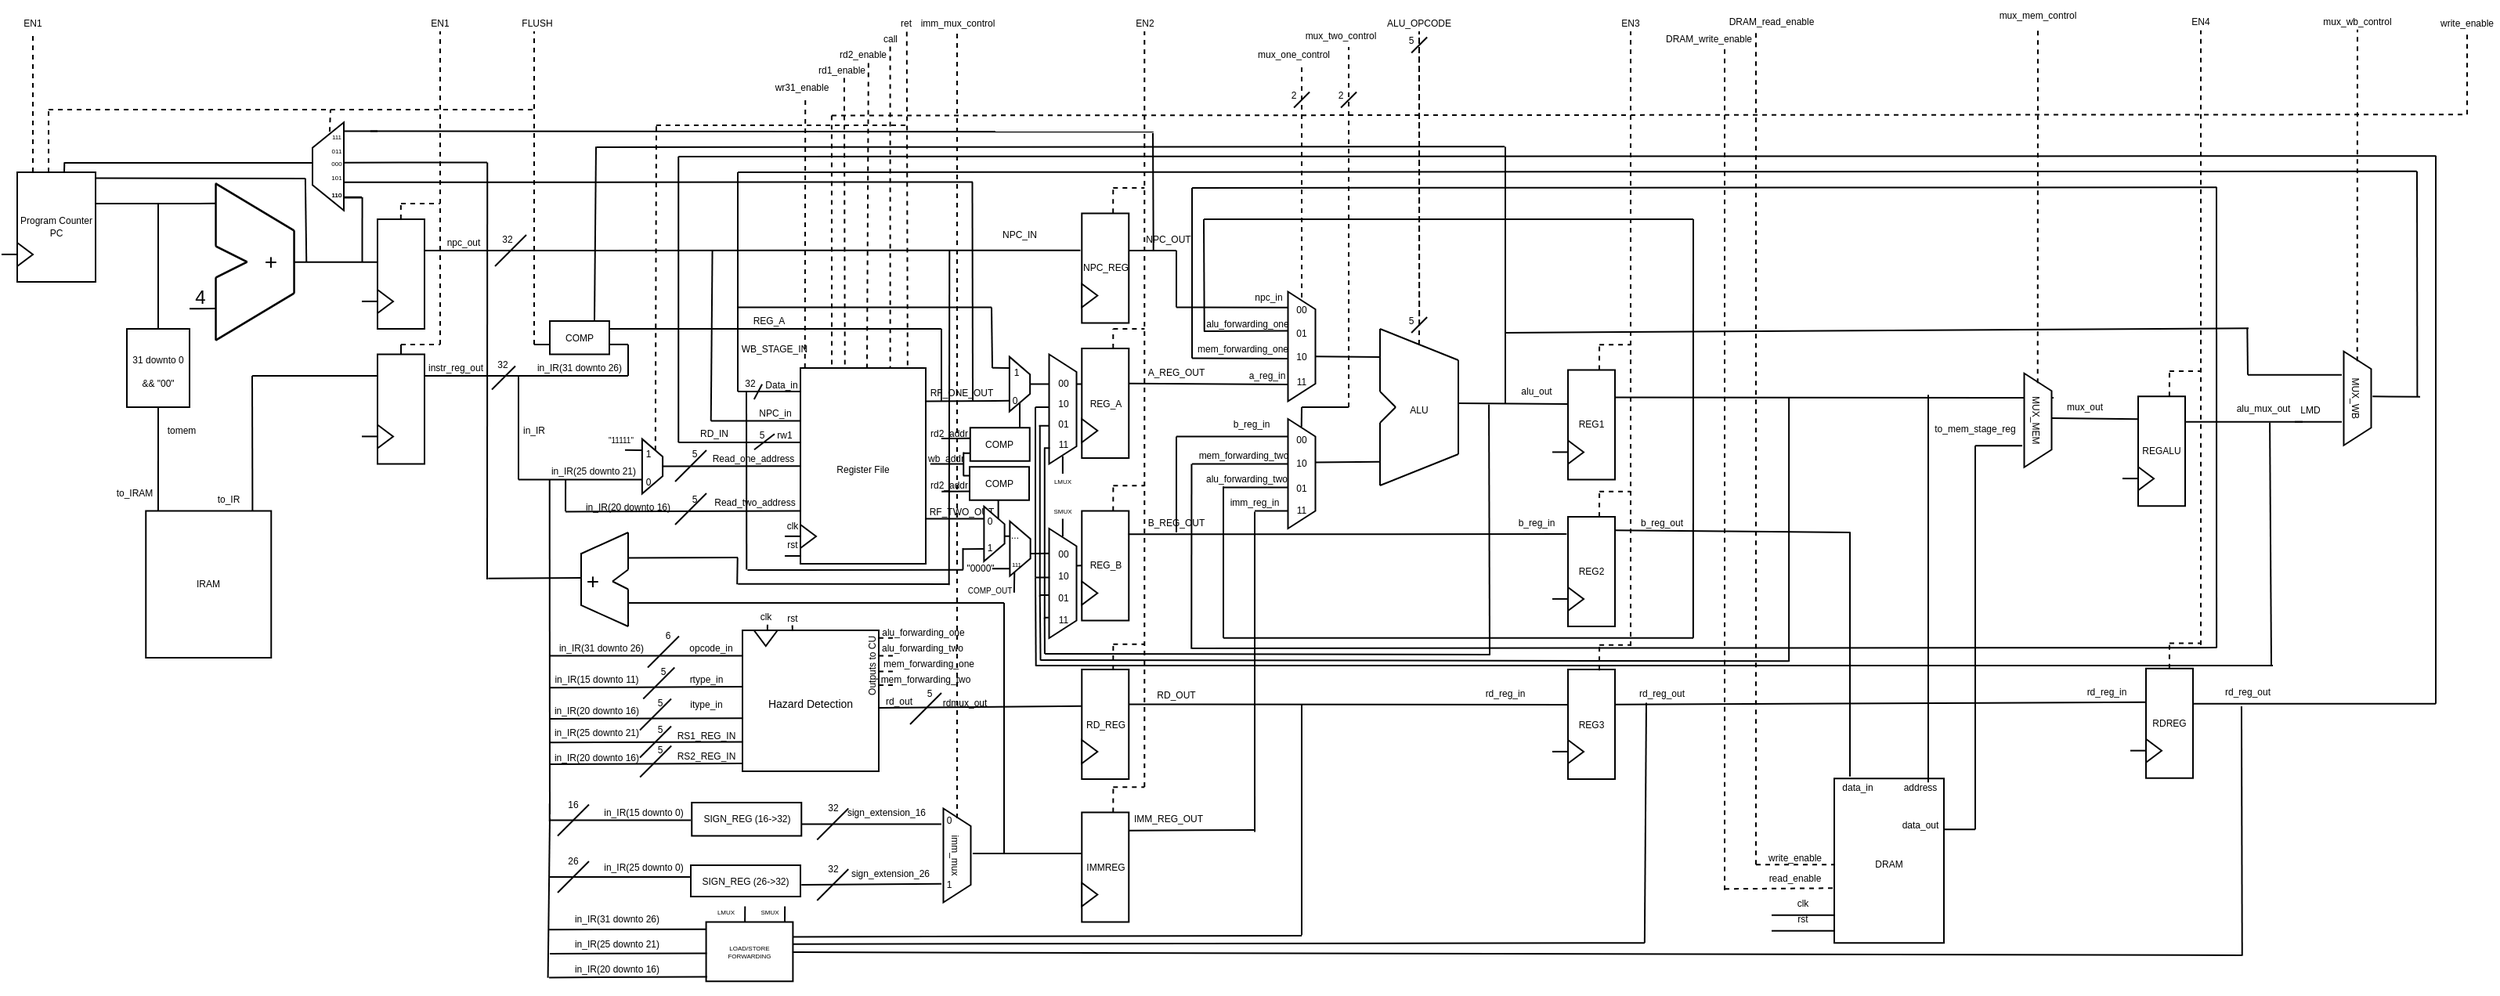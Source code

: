 <mxfile version="20.5.1" type="github">
  <diagram id="SRrey6QrEfUvmMM4pPuX" name="Pagina-1">
    <mxGraphModel dx="2782" dy="1219" grid="1" gridSize="10" guides="1" tooltips="1" connect="1" arrows="1" fold="1" page="0" pageScale="1" pageWidth="1169" pageHeight="827" math="0" shadow="0">
      <root>
        <mxCell id="0" />
        <mxCell id="1" parent="0" />
        <mxCell id="pBSSeWwYBHUi4dM9JXmp-569" value="" style="endArrow=none;html=1;rounded=0;fontSize=10;entryX=0;entryY=0.25;entryDx=0;entryDy=0;" edge="1" parent="1" target="pBSSeWwYBHUi4dM9JXmp-1048">
          <mxGeometry width="50" height="50" relative="1" as="geometry">
            <mxPoint x="-230" y="330" as="sourcePoint" />
            <mxPoint x="-160" y="330" as="targetPoint" />
          </mxGeometry>
        </mxCell>
        <mxCell id="pBSSeWwYBHUi4dM9JXmp-570" value="" style="endArrow=none;html=1;rounded=0;fontSize=10;" edge="1" parent="1">
          <mxGeometry width="50" height="50" relative="1" as="geometry">
            <mxPoint x="-153.23" y="357.43" as="sourcePoint" />
            <mxPoint x="-153.23" y="317.43" as="targetPoint" />
            <Array as="points">
              <mxPoint x="-153.23" y="337.43" />
            </Array>
          </mxGeometry>
        </mxCell>
        <mxCell id="pBSSeWwYBHUi4dM9JXmp-571" value="" style="endArrow=none;html=1;rounded=0;fontSize=10;" edge="1" parent="1">
          <mxGeometry width="50" height="50" relative="1" as="geometry">
            <mxPoint x="-153.23" y="357.43" as="sourcePoint" />
            <mxPoint x="-133.23" y="367.43" as="targetPoint" />
          </mxGeometry>
        </mxCell>
        <mxCell id="pBSSeWwYBHUi4dM9JXmp-572" value="" style="endArrow=none;html=1;rounded=0;fontSize=10;" edge="1" parent="1">
          <mxGeometry width="50" height="50" relative="1" as="geometry">
            <mxPoint x="-153.23" y="377.43" as="sourcePoint" />
            <mxPoint x="-133.23" y="367.43" as="targetPoint" />
          </mxGeometry>
        </mxCell>
        <mxCell id="pBSSeWwYBHUi4dM9JXmp-573" value="" style="endArrow=none;html=1;rounded=0;fontSize=10;" edge="1" parent="1">
          <mxGeometry width="50" height="50" relative="1" as="geometry">
            <mxPoint x="-153.23" y="417.43" as="sourcePoint" />
            <mxPoint x="-153.23" y="377.43" as="targetPoint" />
            <Array as="points">
              <mxPoint x="-153.23" y="397.43" />
            </Array>
          </mxGeometry>
        </mxCell>
        <mxCell id="pBSSeWwYBHUi4dM9JXmp-574" value="" style="endArrow=none;html=1;rounded=0;fontSize=10;" edge="1" parent="1">
          <mxGeometry width="50" height="50" relative="1" as="geometry">
            <mxPoint x="-153.23" y="417.43" as="sourcePoint" />
            <mxPoint x="-103.23" y="387.43" as="targetPoint" />
            <Array as="points" />
          </mxGeometry>
        </mxCell>
        <mxCell id="pBSSeWwYBHUi4dM9JXmp-575" value="" style="endArrow=none;html=1;rounded=0;fontSize=10;" edge="1" parent="1">
          <mxGeometry width="50" height="50" relative="1" as="geometry">
            <mxPoint x="-153.23" y="317.43" as="sourcePoint" />
            <mxPoint x="-103.23" y="347.43" as="targetPoint" />
            <Array as="points" />
          </mxGeometry>
        </mxCell>
        <mxCell id="pBSSeWwYBHUi4dM9JXmp-576" value="" style="endArrow=none;html=1;rounded=0;fontSize=10;" edge="1" parent="1">
          <mxGeometry width="50" height="50" relative="1" as="geometry">
            <mxPoint x="-103.23" y="387.43" as="sourcePoint" />
            <mxPoint x="-103.23" y="347.43" as="targetPoint" />
          </mxGeometry>
        </mxCell>
        <mxCell id="pBSSeWwYBHUi4dM9JXmp-577" value="&lt;font style=&quot;font-size: 14px;&quot;&gt;+&lt;/font&gt;" style="text;html=1;strokeColor=none;fillColor=none;align=center;verticalAlign=middle;whiteSpace=wrap;rounded=0;fontSize=10;" vertex="1" parent="1">
          <mxGeometry x="-133.23" y="347.43" width="30" height="40" as="geometry" />
        </mxCell>
        <mxCell id="pBSSeWwYBHUi4dM9JXmp-578" value="&lt;font style=&quot;font-size: 12px;&quot;&gt;4&lt;/font&gt;" style="text;html=1;strokeColor=none;fillColor=none;align=center;verticalAlign=middle;whiteSpace=wrap;rounded=0;fontSize=14;" vertex="1" parent="1">
          <mxGeometry x="-168.13" y="378.68" width="10" height="20" as="geometry" />
        </mxCell>
        <mxCell id="pBSSeWwYBHUi4dM9JXmp-579" value="" style="endArrow=none;html=1;rounded=0;fontSize=12;" edge="1" parent="1">
          <mxGeometry width="50" height="50" relative="1" as="geometry">
            <mxPoint x="-190" y="410" as="sourcePoint" />
            <mxPoint x="-190" y="330" as="targetPoint" />
          </mxGeometry>
        </mxCell>
        <mxCell id="pBSSeWwYBHUi4dM9JXmp-580" value="&lt;font style=&quot;font-size: 6px;&quot;&gt;31 downto 0 &amp;amp;&amp;amp; &quot;00&quot;&lt;/font&gt;" style="rounded=0;whiteSpace=wrap;html=1;fontSize=12;" vertex="1" parent="1">
          <mxGeometry x="-210" y="410" width="40" height="50" as="geometry" />
        </mxCell>
        <mxCell id="pBSSeWwYBHUi4dM9JXmp-581" value="IRAM" style="rounded=0;whiteSpace=wrap;html=1;fontSize=6;" vertex="1" parent="1">
          <mxGeometry x="-197.87" y="526.25" width="80" height="93.75" as="geometry" />
        </mxCell>
        <mxCell id="pBSSeWwYBHUi4dM9JXmp-582" value="" style="endArrow=none;html=1;rounded=0;fontSize=6;entryX=0.5;entryY=1;entryDx=0;entryDy=0;exitX=0.098;exitY=-0.002;exitDx=0;exitDy=0;exitPerimeter=0;" edge="1" parent="1" source="pBSSeWwYBHUi4dM9JXmp-581" target="pBSSeWwYBHUi4dM9JXmp-580">
          <mxGeometry width="50" height="50" relative="1" as="geometry">
            <mxPoint x="-190" y="520" as="sourcePoint" />
            <mxPoint x="-140" y="470" as="targetPoint" />
          </mxGeometry>
        </mxCell>
        <mxCell id="pBSSeWwYBHUi4dM9JXmp-583" value="" style="endArrow=none;html=1;rounded=0;fontSize=10;exitX=1;exitY=0.5;exitDx=0;exitDy=0;" edge="1" parent="1" source="pBSSeWwYBHUi4dM9JXmp-577">
          <mxGeometry width="50" height="50" relative="1" as="geometry">
            <mxPoint x="-100" y="367.48" as="sourcePoint" />
            <mxPoint x="-50" y="367.38" as="targetPoint" />
            <Array as="points">
              <mxPoint x="-70" y="367.38" />
              <mxPoint x="-50" y="367.38" />
            </Array>
          </mxGeometry>
        </mxCell>
        <mxCell id="pBSSeWwYBHUi4dM9JXmp-584" value="" style="endArrow=none;html=1;rounded=0;fontSize=6;exitX=0.851;exitY=0;exitDx=0;exitDy=0;exitPerimeter=0;" edge="1" parent="1" source="pBSSeWwYBHUi4dM9JXmp-581">
          <mxGeometry width="50" height="50" relative="1" as="geometry">
            <mxPoint x="-130" y="500" as="sourcePoint" />
            <mxPoint x="-130" y="440" as="targetPoint" />
          </mxGeometry>
        </mxCell>
        <mxCell id="pBSSeWwYBHUi4dM9JXmp-585" value="" style="endArrow=none;html=1;rounded=0;fontSize=6;" edge="1" parent="1">
          <mxGeometry width="50" height="50" relative="1" as="geometry">
            <mxPoint x="-130" y="440" as="sourcePoint" />
            <mxPoint x="-50" y="440" as="targetPoint" />
          </mxGeometry>
        </mxCell>
        <mxCell id="pBSSeWwYBHUi4dM9JXmp-586" value="" style="rounded=0;whiteSpace=wrap;html=1;fontSize=6;" vertex="1" parent="1">
          <mxGeometry x="-50" y="340" width="30" height="70" as="geometry" />
        </mxCell>
        <mxCell id="pBSSeWwYBHUi4dM9JXmp-587" value="" style="triangle;whiteSpace=wrap;html=1;fontSize=6;" vertex="1" parent="1">
          <mxGeometry x="-50" y="385" width="10" height="15" as="geometry" />
        </mxCell>
        <mxCell id="pBSSeWwYBHUi4dM9JXmp-588" value="" style="rounded=0;whiteSpace=wrap;html=1;fontSize=6;" vertex="1" parent="1">
          <mxGeometry x="-50" y="426.25" width="30" height="70" as="geometry" />
        </mxCell>
        <mxCell id="pBSSeWwYBHUi4dM9JXmp-589" value="" style="triangle;whiteSpace=wrap;html=1;fontSize=6;" vertex="1" parent="1">
          <mxGeometry x="-50" y="471.25" width="10" height="15" as="geometry" />
        </mxCell>
        <mxCell id="pBSSeWwYBHUi4dM9JXmp-590" value="" style="endArrow=none;html=1;rounded=0;fontSize=6;" edge="1" parent="1">
          <mxGeometry width="50" height="50" relative="1" as="geometry">
            <mxPoint x="-60" y="392.45" as="sourcePoint" />
            <mxPoint x="-50" y="392.45" as="targetPoint" />
          </mxGeometry>
        </mxCell>
        <mxCell id="pBSSeWwYBHUi4dM9JXmp-591" value="" style="endArrow=none;html=1;rounded=0;fontSize=6;" edge="1" parent="1">
          <mxGeometry width="50" height="50" relative="1" as="geometry">
            <mxPoint x="-60" y="478.7" as="sourcePoint" />
            <mxPoint x="-50" y="478.7" as="targetPoint" />
          </mxGeometry>
        </mxCell>
        <mxCell id="pBSSeWwYBHUi4dM9JXmp-592" value="" style="endArrow=none;html=1;rounded=0;fontSize=6;" edge="1" parent="1">
          <mxGeometry width="50" height="50" relative="1" as="geometry">
            <mxPoint x="-20" y="440" as="sourcePoint" />
            <mxPoint x="40" y="440" as="targetPoint" />
          </mxGeometry>
        </mxCell>
        <mxCell id="pBSSeWwYBHUi4dM9JXmp-593" value="" style="endArrow=none;html=1;rounded=0;fontSize=6;" edge="1" parent="1">
          <mxGeometry width="50" height="50" relative="1" as="geometry">
            <mxPoint x="-20" y="359.96" as="sourcePoint" />
            <mxPoint x="20" y="359.96" as="targetPoint" />
          </mxGeometry>
        </mxCell>
        <mxCell id="pBSSeWwYBHUi4dM9JXmp-594" value="tomem" style="text;html=1;strokeColor=none;fillColor=none;align=center;verticalAlign=middle;whiteSpace=wrap;rounded=0;fontSize=6;" vertex="1" parent="1">
          <mxGeometry x="-190" y="460" width="30" height="30" as="geometry" />
        </mxCell>
        <mxCell id="pBSSeWwYBHUi4dM9JXmp-595" value="to_IRAM" style="text;html=1;strokeColor=none;fillColor=none;align=center;verticalAlign=middle;whiteSpace=wrap;rounded=0;fontSize=6;" vertex="1" parent="1">
          <mxGeometry x="-230" y="505" width="50" height="20" as="geometry" />
        </mxCell>
        <mxCell id="pBSSeWwYBHUi4dM9JXmp-596" value="instr_reg_out" style="text;html=1;strokeColor=none;fillColor=none;align=center;verticalAlign=middle;whiteSpace=wrap;rounded=0;fontSize=6;" vertex="1" parent="1">
          <mxGeometry x="-30" y="425" width="60" height="20" as="geometry" />
        </mxCell>
        <mxCell id="pBSSeWwYBHUi4dM9JXmp-597" value="npc_out" style="text;html=1;strokeColor=none;fillColor=none;align=center;verticalAlign=middle;whiteSpace=wrap;rounded=0;fontSize=6;" vertex="1" parent="1">
          <mxGeometry x="-25" y="340" width="60" height="30" as="geometry" />
        </mxCell>
        <mxCell id="pBSSeWwYBHUi4dM9JXmp-598" value="to_IR" style="text;html=1;strokeColor=none;fillColor=none;align=center;verticalAlign=middle;whiteSpace=wrap;rounded=0;fontSize=6;" vertex="1" parent="1">
          <mxGeometry x="-160" y="510.94" width="30" height="15.63" as="geometry" />
        </mxCell>
        <mxCell id="pBSSeWwYBHUi4dM9JXmp-599" value="" style="endArrow=none;html=1;rounded=0;entryX=-0.03;entryY=0.337;entryDx=0;entryDy=0;entryPerimeter=0;" edge="1" parent="1" target="pBSSeWwYBHUi4dM9JXmp-602">
          <mxGeometry width="50" height="50" relative="1" as="geometry">
            <mxPoint x="20" y="360" as="sourcePoint" />
            <mxPoint x="270" y="360" as="targetPoint" />
          </mxGeometry>
        </mxCell>
        <mxCell id="pBSSeWwYBHUi4dM9JXmp-600" value="" style="endArrow=none;html=1;rounded=0;" edge="1" parent="1">
          <mxGeometry width="50" height="50" relative="1" as="geometry">
            <mxPoint x="25" y="370" as="sourcePoint" />
            <mxPoint x="45" y="350" as="targetPoint" />
          </mxGeometry>
        </mxCell>
        <mxCell id="pBSSeWwYBHUi4dM9JXmp-601" value="NPC_IN" style="text;html=1;strokeColor=none;fillColor=none;align=center;verticalAlign=middle;whiteSpace=wrap;rounded=0;fontSize=6;" vertex="1" parent="1">
          <mxGeometry x="330" y="340" width="60" height="20" as="geometry" />
        </mxCell>
        <mxCell id="pBSSeWwYBHUi4dM9JXmp-602" value="NPC_REG" style="rounded=0;whiteSpace=wrap;html=1;fontSize=6;" vertex="1" parent="1">
          <mxGeometry x="399.64" y="336.25" width="30" height="70" as="geometry" />
        </mxCell>
        <mxCell id="pBSSeWwYBHUi4dM9JXmp-603" value="" style="triangle;whiteSpace=wrap;html=1;fontSize=6;" vertex="1" parent="1">
          <mxGeometry x="399.64" y="381.25" width="10" height="15" as="geometry" />
        </mxCell>
        <mxCell id="pBSSeWwYBHUi4dM9JXmp-604" value="&lt;font style=&quot;font-size: 6px;&quot;&gt;Register File&lt;/font&gt;" style="rounded=0;whiteSpace=wrap;html=1;fontSize=12;" vertex="1" parent="1">
          <mxGeometry x="220" y="435" width="80" height="125" as="geometry" />
        </mxCell>
        <mxCell id="pBSSeWwYBHUi4dM9JXmp-605" value="" style="endArrow=none;html=1;rounded=0;fontSize=6;" edge="1" parent="1">
          <mxGeometry width="50" height="50" relative="1" as="geometry">
            <mxPoint x="210" y="542.43" as="sourcePoint" />
            <mxPoint x="220" y="542.43" as="targetPoint" />
          </mxGeometry>
        </mxCell>
        <mxCell id="pBSSeWwYBHUi4dM9JXmp-606" value="" style="endArrow=none;html=1;rounded=0;fontSize=6;" edge="1" parent="1">
          <mxGeometry width="50" height="50" relative="1" as="geometry">
            <mxPoint x="210" y="555" as="sourcePoint" />
            <mxPoint x="220" y="555" as="targetPoint" />
            <Array as="points">
              <mxPoint x="220" y="555" />
            </Array>
          </mxGeometry>
        </mxCell>
        <mxCell id="pBSSeWwYBHUi4dM9JXmp-607" value="" style="endArrow=none;html=1;rounded=0;fontSize=6;dashed=1;entryX=0.25;entryY=0;entryDx=0;entryDy=0;" edge="1" parent="1" target="pBSSeWwYBHUi4dM9JXmp-604">
          <mxGeometry width="50" height="50" relative="1" as="geometry">
            <mxPoint x="239.95" y="273.75" as="sourcePoint" />
            <mxPoint x="239.95" y="423.75" as="targetPoint" />
          </mxGeometry>
        </mxCell>
        <mxCell id="pBSSeWwYBHUi4dM9JXmp-608" value="rd2_enable" style="text;html=1;strokeColor=none;fillColor=none;align=center;verticalAlign=middle;whiteSpace=wrap;rounded=0;fontSize=6;" vertex="1" parent="1">
          <mxGeometry x="240" y="229.75" width="40" height="10" as="geometry" />
        </mxCell>
        <mxCell id="pBSSeWwYBHUi4dM9JXmp-609" value="clk" style="text;html=1;strokeColor=none;fillColor=none;align=center;verticalAlign=middle;whiteSpace=wrap;rounded=0;fontSize=6;" vertex="1" parent="1">
          <mxGeometry x="190" y="526.25" width="50" height="20" as="geometry" />
        </mxCell>
        <mxCell id="pBSSeWwYBHUi4dM9JXmp-610" value="rst" style="text;html=1;strokeColor=none;fillColor=none;align=center;verticalAlign=middle;whiteSpace=wrap;rounded=0;fontSize=6;" vertex="1" parent="1">
          <mxGeometry x="190" y="535" width="50" height="25" as="geometry" />
        </mxCell>
        <mxCell id="pBSSeWwYBHUi4dM9JXmp-611" value="" style="endArrow=none;html=1;rounded=0;entryX=0.663;entryY=0.043;entryDx=0;entryDy=0;entryPerimeter=0;" edge="1" parent="1">
          <mxGeometry width="50" height="50" relative="1" as="geometry">
            <mxPoint x="180" y="450" as="sourcePoint" />
            <mxPoint x="219.78" y="450.04" as="targetPoint" />
          </mxGeometry>
        </mxCell>
        <mxCell id="pBSSeWwYBHUi4dM9JXmp-612" value="" style="endArrow=none;html=1;rounded=0;entryX=0.021;entryY=0.475;entryDx=0;entryDy=0;entryPerimeter=0;" edge="1" parent="1" target="pBSSeWwYBHUi4dM9JXmp-873">
          <mxGeometry width="50" height="50" relative="1" as="geometry">
            <mxPoint x="190.41" y="455" as="sourcePoint" />
            <mxPoint x="197.91" y="445.625" as="targetPoint" />
          </mxGeometry>
        </mxCell>
        <mxCell id="pBSSeWwYBHUi4dM9JXmp-613" value="WB_STAGE_IN" style="text;html=1;strokeColor=none;fillColor=none;align=center;verticalAlign=middle;whiteSpace=wrap;rounded=0;fontSize=6;" vertex="1" parent="1">
          <mxGeometry x="178" y="407.5" width="50.63" height="30" as="geometry" />
        </mxCell>
        <mxCell id="pBSSeWwYBHUi4dM9JXmp-614" value="" style="endArrow=none;html=1;rounded=0;exitX=0;exitY=1;exitDx=0;exitDy=0;" edge="1" parent="1" source="pBSSeWwYBHUi4dM9JXmp-893">
          <mxGeometry width="50" height="50" relative="1" as="geometry">
            <mxPoint x="140" y="482.5" as="sourcePoint" />
            <mxPoint x="220" y="482.5" as="targetPoint" />
          </mxGeometry>
        </mxCell>
        <mxCell id="pBSSeWwYBHUi4dM9JXmp-615" value="" style="endArrow=none;html=1;rounded=0;" edge="1" parent="1">
          <mxGeometry width="50" height="50" relative="1" as="geometry">
            <mxPoint x="190.5" y="487.12" as="sourcePoint" />
            <mxPoint x="203.5" y="477.12" as="targetPoint" />
          </mxGeometry>
        </mxCell>
        <mxCell id="pBSSeWwYBHUi4dM9JXmp-616" value="" style="endArrow=none;html=1;rounded=0;" edge="1" parent="1">
          <mxGeometry width="50" height="50" relative="1" as="geometry">
            <mxPoint x="140" y="507.5" as="sourcePoint" />
            <mxPoint x="160" y="487.5" as="targetPoint" />
          </mxGeometry>
        </mxCell>
        <mxCell id="pBSSeWwYBHUi4dM9JXmp-617" value="" style="endArrow=none;html=1;rounded=0;exitX=0;exitY=0.67;exitDx=0;exitDy=0;exitPerimeter=0;" edge="1" parent="1" source="pBSSeWwYBHUi4dM9JXmp-621">
          <mxGeometry width="50" height="50" relative="1" as="geometry">
            <mxPoint x="60" y="526.25" as="sourcePoint" />
            <mxPoint x="220" y="526.25" as="targetPoint" />
          </mxGeometry>
        </mxCell>
        <mxCell id="pBSSeWwYBHUi4dM9JXmp-618" value="" style="endArrow=none;html=1;rounded=0;" edge="1" parent="1">
          <mxGeometry width="50" height="50" relative="1" as="geometry">
            <mxPoint x="140" y="535" as="sourcePoint" />
            <mxPoint x="160" y="515" as="targetPoint" />
          </mxGeometry>
        </mxCell>
        <mxCell id="pBSSeWwYBHUi4dM9JXmp-619" value="Read_one_address" style="text;html=1;strokeColor=none;fillColor=none;align=center;verticalAlign=middle;whiteSpace=wrap;rounded=0;fontSize=6;" vertex="1" parent="1">
          <mxGeometry x="150" y="480" width="80" height="25" as="geometry" />
        </mxCell>
        <mxCell id="pBSSeWwYBHUi4dM9JXmp-620" value="Read_two_address" style="text;html=1;strokeColor=none;fillColor=none;align=center;verticalAlign=middle;whiteSpace=wrap;rounded=0;fontSize=6;" vertex="1" parent="1">
          <mxGeometry x="150.63" y="511.25" width="80" height="20" as="geometry" />
        </mxCell>
        <mxCell id="pBSSeWwYBHUi4dM9JXmp-621" value="in_IR(20 downto 16)" style="text;html=1;strokeColor=none;fillColor=none;align=center;verticalAlign=middle;whiteSpace=wrap;rounded=0;fontSize=6;" vertex="1" parent="1">
          <mxGeometry x="70" y="517.5" width="80" height="13.75" as="geometry" />
        </mxCell>
        <mxCell id="pBSSeWwYBHUi4dM9JXmp-622" value="" style="endArrow=none;html=1;rounded=0;startArrow=none;" edge="1" parent="1" source="pBSSeWwYBHUi4dM9JXmp-867" target="pBSSeWwYBHUi4dM9JXmp-604">
          <mxGeometry width="50" height="50" relative="1" as="geometry">
            <mxPoint x="70.08" y="497.5" as="sourcePoint" />
            <mxPoint x="170" y="497.44" as="targetPoint" />
          </mxGeometry>
        </mxCell>
        <mxCell id="pBSSeWwYBHUi4dM9JXmp-623" value="" style="endArrow=none;html=1;rounded=0;exitX=0.001;exitY=0.136;exitDx=0;exitDy=0;exitPerimeter=0;entryX=0.201;entryY=1.143;entryDx=0;entryDy=0;entryPerimeter=0;" edge="1" parent="1" source="pBSSeWwYBHUi4dM9JXmp-914" target="pBSSeWwYBHUi4dM9JXmp-866">
          <mxGeometry width="50" height="50" relative="1" as="geometry">
            <mxPoint x="70" y="530" as="sourcePoint" />
            <mxPoint x="70" y="510" as="targetPoint" />
          </mxGeometry>
        </mxCell>
        <mxCell id="pBSSeWwYBHUi4dM9JXmp-624" value="" style="endArrow=none;html=1;rounded=0;entryX=1.014;entryY=1.165;entryDx=0;entryDy=0;entryPerimeter=0;" edge="1" parent="1" target="pBSSeWwYBHUi4dM9JXmp-866">
          <mxGeometry width="50" height="50" relative="1" as="geometry">
            <mxPoint x="40" y="506.25" as="sourcePoint" />
            <mxPoint x="70" y="506.25" as="targetPoint" />
          </mxGeometry>
        </mxCell>
        <mxCell id="pBSSeWwYBHUi4dM9JXmp-625" value="in_IR" style="text;html=1;strokeColor=none;fillColor=none;align=center;verticalAlign=middle;whiteSpace=wrap;rounded=0;fontSize=6;" vertex="1" parent="1">
          <mxGeometry x="30" y="462.5" width="40" height="25" as="geometry" />
        </mxCell>
        <mxCell id="pBSSeWwYBHUi4dM9JXmp-626" value="" style="endArrow=none;html=1;rounded=0;" edge="1" parent="1">
          <mxGeometry width="50" height="50" relative="1" as="geometry">
            <mxPoint x="40" y="506.25" as="sourcePoint" />
            <mxPoint x="40" y="440" as="targetPoint" />
          </mxGeometry>
        </mxCell>
        <mxCell id="pBSSeWwYBHUi4dM9JXmp-627" value="" style="triangle;whiteSpace=wrap;html=1;fontSize=6;" vertex="1" parent="1">
          <mxGeometry x="220" y="535" width="10" height="15" as="geometry" />
        </mxCell>
        <mxCell id="pBSSeWwYBHUi4dM9JXmp-628" value="REG_A" style="rounded=0;whiteSpace=wrap;html=1;fontSize=6;" vertex="1" parent="1">
          <mxGeometry x="399.64" y="422.5" width="30" height="70" as="geometry" />
        </mxCell>
        <mxCell id="pBSSeWwYBHUi4dM9JXmp-629" value="" style="triangle;whiteSpace=wrap;html=1;fontSize=6;" vertex="1" parent="1">
          <mxGeometry x="399.64" y="467.5" width="10" height="15" as="geometry" />
        </mxCell>
        <mxCell id="pBSSeWwYBHUi4dM9JXmp-630" value="REG_B" style="rounded=0;whiteSpace=wrap;html=1;fontSize=6;" vertex="1" parent="1">
          <mxGeometry x="399.64" y="526.25" width="30" height="70" as="geometry" />
        </mxCell>
        <mxCell id="pBSSeWwYBHUi4dM9JXmp-631" value="" style="triangle;whiteSpace=wrap;html=1;fontSize=6;" vertex="1" parent="1">
          <mxGeometry x="399.64" y="571.25" width="10" height="15" as="geometry" />
        </mxCell>
        <mxCell id="pBSSeWwYBHUi4dM9JXmp-632" value="RD_REG" style="rounded=0;whiteSpace=wrap;html=1;fontSize=6;" vertex="1" parent="1">
          <mxGeometry x="399.64" y="627.5" width="30" height="70" as="geometry" />
        </mxCell>
        <mxCell id="pBSSeWwYBHUi4dM9JXmp-633" value="" style="triangle;whiteSpace=wrap;html=1;fontSize=6;" vertex="1" parent="1">
          <mxGeometry x="399.64" y="672.5" width="10" height="15" as="geometry" />
        </mxCell>
        <mxCell id="pBSSeWwYBHUi4dM9JXmp-634" value="IMMREG" style="rounded=0;whiteSpace=wrap;html=1;fontSize=6;" vertex="1" parent="1">
          <mxGeometry x="399.64" y="718.75" width="30" height="70" as="geometry" />
        </mxCell>
        <mxCell id="pBSSeWwYBHUi4dM9JXmp-635" value="" style="triangle;whiteSpace=wrap;html=1;fontSize=6;" vertex="1" parent="1">
          <mxGeometry x="399.64" y="763.75" width="10" height="15" as="geometry" />
        </mxCell>
        <mxCell id="pBSSeWwYBHUi4dM9JXmp-636" value="RF_ONE_OUT" style="text;html=1;strokeColor=none;fillColor=none;align=center;verticalAlign=middle;whiteSpace=wrap;rounded=0;fontSize=6;" vertex="1" parent="1">
          <mxGeometry x="300" y="445.62" width="46.25" height="10.62" as="geometry" />
        </mxCell>
        <mxCell id="pBSSeWwYBHUi4dM9JXmp-637" value="RF_TWO_OUT" style="text;html=1;strokeColor=none;fillColor=none;align=center;verticalAlign=middle;whiteSpace=wrap;rounded=0;fontSize=6;" vertex="1" parent="1">
          <mxGeometry x="298.13" y="524.42" width="50" height="5" as="geometry" />
        </mxCell>
        <mxCell id="pBSSeWwYBHUi4dM9JXmp-638" value="" style="endArrow=none;html=1;rounded=0;" edge="1" parent="1">
          <mxGeometry width="50" height="50" relative="1" as="geometry">
            <mxPoint x="429.64" y="360" as="sourcePoint" />
            <mxPoint x="460" y="360" as="targetPoint" />
          </mxGeometry>
        </mxCell>
        <mxCell id="pBSSeWwYBHUi4dM9JXmp-639" value="" style="endArrow=none;html=1;rounded=0;entryX=0.82;entryY=1;entryDx=0;entryDy=0;entryPerimeter=0;exitX=0.994;exitY=0.32;exitDx=0;exitDy=0;exitPerimeter=0;" edge="1" parent="1" source="pBSSeWwYBHUi4dM9JXmp-628">
          <mxGeometry width="50" height="50" relative="1" as="geometry">
            <mxPoint x="410" y="444.83" as="sourcePoint" />
            <mxPoint x="531.25" y="445.45" as="targetPoint" />
          </mxGeometry>
        </mxCell>
        <mxCell id="pBSSeWwYBHUi4dM9JXmp-640" value="" style="endArrow=none;html=1;rounded=0;entryX=-0.028;entryY=0.158;entryDx=0;entryDy=0;entryPerimeter=0;exitX=0.988;exitY=0.212;exitDx=0;exitDy=0;exitPerimeter=0;" edge="1" parent="1" source="pBSSeWwYBHUi4dM9JXmp-630" target="pBSSeWwYBHUi4dM9JXmp-682">
          <mxGeometry width="50" height="50" relative="1" as="geometry">
            <mxPoint x="410" y="541.08" as="sourcePoint" />
            <mxPoint x="470" y="541.08" as="targetPoint" />
          </mxGeometry>
        </mxCell>
        <mxCell id="pBSSeWwYBHUi4dM9JXmp-641" value="" style="endArrow=none;html=1;rounded=0;entryX=0;entryY=0.321;entryDx=0;entryDy=0;entryPerimeter=0;exitX=-0.007;exitY=0.799;exitDx=0;exitDy=0;exitPerimeter=0;" edge="1" parent="1" source="pBSSeWwYBHUi4dM9JXmp-645" target="pBSSeWwYBHUi4dM9JXmp-685">
          <mxGeometry width="50" height="50" relative="1" as="geometry">
            <mxPoint x="410" y="650" as="sourcePoint" />
            <mxPoint x="470" y="650" as="targetPoint" />
          </mxGeometry>
        </mxCell>
        <mxCell id="pBSSeWwYBHUi4dM9JXmp-642" value="" style="endArrow=none;html=1;rounded=0;exitX=-0.002;exitY=0.891;exitDx=0;exitDy=0;exitPerimeter=0;" edge="1" parent="1" source="pBSSeWwYBHUi4dM9JXmp-646">
          <mxGeometry width="50" height="50" relative="1" as="geometry">
            <mxPoint x="410" y="732.5" as="sourcePoint" />
            <mxPoint x="510" y="730" as="targetPoint" />
          </mxGeometry>
        </mxCell>
        <mxCell id="pBSSeWwYBHUi4dM9JXmp-643" value="A_REG_OUT" style="text;html=1;strokeColor=none;fillColor=none;align=center;verticalAlign=middle;whiteSpace=wrap;rounded=0;fontSize=6;" vertex="1" parent="1">
          <mxGeometry x="439.64" y="427.5" width="40" height="20" as="geometry" />
        </mxCell>
        <mxCell id="pBSSeWwYBHUi4dM9JXmp-644" value="B_REG_OUT" style="text;html=1;strokeColor=none;fillColor=none;align=center;verticalAlign=middle;whiteSpace=wrap;rounded=0;fontSize=6;" vertex="1" parent="1">
          <mxGeometry x="439.64" y="523.75" width="40" height="20" as="geometry" />
        </mxCell>
        <mxCell id="pBSSeWwYBHUi4dM9JXmp-645" value="RD_OUT" style="text;html=1;strokeColor=none;fillColor=none;align=center;verticalAlign=middle;whiteSpace=wrap;rounded=0;fontSize=6;" vertex="1" parent="1">
          <mxGeometry x="430.02" y="633.75" width="60" height="20" as="geometry" />
        </mxCell>
        <mxCell id="pBSSeWwYBHUi4dM9JXmp-646" value="IMM_REG_OUT" style="text;html=1;strokeColor=none;fillColor=none;align=center;verticalAlign=middle;whiteSpace=wrap;rounded=0;fontSize=6;" vertex="1" parent="1">
          <mxGeometry x="429.64" y="712.5" width="50" height="20" as="geometry" />
        </mxCell>
        <mxCell id="pBSSeWwYBHUi4dM9JXmp-647" value="NPC_OUT" style="text;html=1;strokeColor=none;fillColor=none;align=center;verticalAlign=middle;whiteSpace=wrap;rounded=0;fontSize=6;" vertex="1" parent="1">
          <mxGeometry x="435" y="342.5" width="40" height="20" as="geometry" />
        </mxCell>
        <mxCell id="pBSSeWwYBHUi4dM9JXmp-648" value="" style="endArrow=none;html=1;rounded=0;entryX=-0.009;entryY=0.334;entryDx=0;entryDy=0;entryPerimeter=0;" edge="1" parent="1" target="pBSSeWwYBHUi4dM9JXmp-632">
          <mxGeometry width="50" height="50" relative="1" as="geometry">
            <mxPoint x="270" y="652" as="sourcePoint" />
            <mxPoint x="350" y="630" as="targetPoint" />
          </mxGeometry>
        </mxCell>
        <mxCell id="pBSSeWwYBHUi4dM9JXmp-649" value="rd_out" style="text;html=1;strokeColor=none;fillColor=none;align=center;verticalAlign=middle;whiteSpace=wrap;rounded=0;fontSize=6;" vertex="1" parent="1">
          <mxGeometry x="262.88" y="637.5" width="40" height="20" as="geometry" />
        </mxCell>
        <mxCell id="pBSSeWwYBHUi4dM9JXmp-650" value="rdmux_out" style="text;html=1;strokeColor=none;fillColor=none;align=center;verticalAlign=middle;whiteSpace=wrap;rounded=0;fontSize=6;" vertex="1" parent="1">
          <mxGeometry x="310" y="638.75" width="30" height="20" as="geometry" />
        </mxCell>
        <mxCell id="pBSSeWwYBHUi4dM9JXmp-651" value="" style="endArrow=none;html=1;rounded=0;" edge="1" parent="1">
          <mxGeometry width="50" height="50" relative="1" as="geometry">
            <mxPoint x="290" y="662.5" as="sourcePoint" />
            <mxPoint x="310" y="642.5" as="targetPoint" />
          </mxGeometry>
        </mxCell>
        <mxCell id="pBSSeWwYBHUi4dM9JXmp-652" value="32" style="text;html=1;strokeColor=none;fillColor=none;align=center;verticalAlign=middle;whiteSpace=wrap;rounded=0;fontSize=6;" vertex="1" parent="1">
          <mxGeometry x="183" y="439.62" width="10" height="10" as="geometry" />
        </mxCell>
        <mxCell id="pBSSeWwYBHUi4dM9JXmp-653" value="5" style="text;html=1;strokeColor=none;fillColor=none;align=center;verticalAlign=middle;whiteSpace=wrap;rounded=0;fontSize=6;" vertex="1" parent="1">
          <mxGeometry x="192.91" y="472.5" width="5" height="10" as="geometry" />
        </mxCell>
        <mxCell id="pBSSeWwYBHUi4dM9JXmp-654" value="5" style="text;html=1;strokeColor=none;fillColor=none;align=center;verticalAlign=middle;whiteSpace=wrap;rounded=0;fontSize=6;" vertex="1" parent="1">
          <mxGeometry x="150" y="485" width="5" height="10" as="geometry" />
        </mxCell>
        <mxCell id="pBSSeWwYBHUi4dM9JXmp-655" value="5" style="text;html=1;strokeColor=none;fillColor=none;align=center;verticalAlign=middle;whiteSpace=wrap;rounded=0;fontSize=6;" vertex="1" parent="1">
          <mxGeometry x="150" y="513.75" width="5" height="10" as="geometry" />
        </mxCell>
        <mxCell id="pBSSeWwYBHUi4dM9JXmp-656" value="" style="endArrow=none;html=1;rounded=0;" edge="1" parent="1">
          <mxGeometry width="50" height="50" relative="1" as="geometry">
            <mxPoint x="23" y="448.75" as="sourcePoint" />
            <mxPoint x="38" y="433.75" as="targetPoint" />
          </mxGeometry>
        </mxCell>
        <mxCell id="pBSSeWwYBHUi4dM9JXmp-657" value="32" style="text;html=1;strokeColor=none;fillColor=none;align=center;verticalAlign=middle;whiteSpace=wrap;rounded=0;fontSize=6;" vertex="1" parent="1">
          <mxGeometry x="25" y="427.5" width="10" height="10" as="geometry" />
        </mxCell>
        <mxCell id="pBSSeWwYBHUi4dM9JXmp-658" value="" style="endArrow=none;html=1;rounded=0;fontSize=6;entryX=0.031;entryY=1.164;entryDx=0;entryDy=0;entryPerimeter=0;" edge="1" parent="1" target="pBSSeWwYBHUi4dM9JXmp-866">
          <mxGeometry width="50" height="50" relative="1" as="geometry">
            <mxPoint x="60" y="720" as="sourcePoint" />
            <mxPoint x="60" y="510" as="targetPoint" />
          </mxGeometry>
        </mxCell>
        <mxCell id="pBSSeWwYBHUi4dM9JXmp-659" value="" style="endArrow=none;html=1;rounded=0;fontSize=6;" edge="1" parent="1">
          <mxGeometry width="50" height="50" relative="1" as="geometry">
            <mxPoint x="60" y="723.75" as="sourcePoint" />
            <mxPoint x="150" y="723.75" as="targetPoint" />
          </mxGeometry>
        </mxCell>
        <mxCell id="pBSSeWwYBHUi4dM9JXmp-660" value="in_IR(15 downto 0)" style="text;html=1;strokeColor=none;fillColor=none;align=center;verticalAlign=middle;whiteSpace=wrap;rounded=0;fontSize=6;" vertex="1" parent="1">
          <mxGeometry x="80" y="703.75" width="80" height="30" as="geometry" />
        </mxCell>
        <mxCell id="pBSSeWwYBHUi4dM9JXmp-661" value="SIGN_REG (16-&amp;gt;32)" style="rounded=0;whiteSpace=wrap;html=1;fontSize=6;" vertex="1" parent="1">
          <mxGeometry x="150.63" y="712.5" width="70" height="21.25" as="geometry" />
        </mxCell>
        <mxCell id="pBSSeWwYBHUi4dM9JXmp-662" value="" style="endArrow=none;html=1;rounded=0;" edge="1" parent="1">
          <mxGeometry width="50" height="50" relative="1" as="geometry">
            <mxPoint x="65" y="733.75" as="sourcePoint" />
            <mxPoint x="85" y="713.75" as="targetPoint" />
          </mxGeometry>
        </mxCell>
        <mxCell id="pBSSeWwYBHUi4dM9JXmp-663" value="16" style="text;html=1;strokeColor=none;fillColor=none;align=center;verticalAlign=middle;whiteSpace=wrap;rounded=0;fontSize=6;" vertex="1" parent="1">
          <mxGeometry x="70" y="708.75" width="10" height="10" as="geometry" />
        </mxCell>
        <mxCell id="pBSSeWwYBHUi4dM9JXmp-664" value="" style="endArrow=none;html=1;rounded=0;fontSize=6;entryX=1;entryY=0.75;entryDx=0;entryDy=0;" edge="1" parent="1" target="pBSSeWwYBHUi4dM9JXmp-668">
          <mxGeometry width="50" height="50" relative="1" as="geometry">
            <mxPoint x="220.63" y="726.25" as="sourcePoint" />
            <mxPoint x="330" y="725" as="targetPoint" />
          </mxGeometry>
        </mxCell>
        <mxCell id="pBSSeWwYBHUi4dM9JXmp-665" value="5" style="text;html=1;strokeColor=none;fillColor=none;align=center;verticalAlign=middle;whiteSpace=wrap;rounded=0;fontSize=6;" vertex="1" parent="1">
          <mxGeometry x="300" y="637.5" width="5" height="10" as="geometry" />
        </mxCell>
        <mxCell id="pBSSeWwYBHUi4dM9JXmp-666" value="" style="endArrow=none;html=1;rounded=0;" edge="1" parent="1">
          <mxGeometry width="50" height="50" relative="1" as="geometry">
            <mxPoint x="230.63" y="736.25" as="sourcePoint" />
            <mxPoint x="250.63" y="716.25" as="targetPoint" />
          </mxGeometry>
        </mxCell>
        <mxCell id="pBSSeWwYBHUi4dM9JXmp-667" value="32" style="text;html=1;strokeColor=none;fillColor=none;align=center;verticalAlign=middle;whiteSpace=wrap;rounded=0;fontSize=6;" vertex="1" parent="1">
          <mxGeometry x="235.63" y="711.25" width="10" height="10" as="geometry" />
        </mxCell>
        <mxCell id="pBSSeWwYBHUi4dM9JXmp-668" value="sign_extension_16" style="text;html=1;strokeColor=none;fillColor=none;align=center;verticalAlign=middle;whiteSpace=wrap;rounded=0;fontSize=6;" vertex="1" parent="1">
          <mxGeometry x="240" y="703.75" width="70" height="30" as="geometry" />
        </mxCell>
        <mxCell id="pBSSeWwYBHUi4dM9JXmp-669" value="" style="endArrow=none;html=1;rounded=0;fontSize=10;" edge="1" parent="1">
          <mxGeometry width="50" height="50" relative="1" as="geometry">
            <mxPoint x="590" y="450" as="sourcePoint" />
            <mxPoint x="590" y="410" as="targetPoint" />
            <Array as="points">
              <mxPoint x="590" y="430" />
            </Array>
          </mxGeometry>
        </mxCell>
        <mxCell id="pBSSeWwYBHUi4dM9JXmp-670" value="" style="endArrow=none;html=1;rounded=0;fontSize=10;" edge="1" parent="1">
          <mxGeometry width="50" height="50" relative="1" as="geometry">
            <mxPoint x="590" y="450" as="sourcePoint" />
            <mxPoint x="600" y="460" as="targetPoint" />
          </mxGeometry>
        </mxCell>
        <mxCell id="pBSSeWwYBHUi4dM9JXmp-671" value="" style="endArrow=none;html=1;rounded=0;fontSize=10;" edge="1" parent="1">
          <mxGeometry width="50" height="50" relative="1" as="geometry">
            <mxPoint x="590" y="470" as="sourcePoint" />
            <mxPoint x="600" y="460" as="targetPoint" />
          </mxGeometry>
        </mxCell>
        <mxCell id="pBSSeWwYBHUi4dM9JXmp-672" value="" style="endArrow=none;html=1;rounded=0;fontSize=10;" edge="1" parent="1">
          <mxGeometry width="50" height="50" relative="1" as="geometry">
            <mxPoint x="590" y="510" as="sourcePoint" />
            <mxPoint x="590" y="470" as="targetPoint" />
            <Array as="points">
              <mxPoint x="590" y="490" />
            </Array>
          </mxGeometry>
        </mxCell>
        <mxCell id="pBSSeWwYBHUi4dM9JXmp-673" value="" style="endArrow=none;html=1;rounded=0;fontSize=10;" edge="1" parent="1">
          <mxGeometry width="50" height="50" relative="1" as="geometry">
            <mxPoint x="590" y="510" as="sourcePoint" />
            <mxPoint x="640" y="490" as="targetPoint" />
            <Array as="points" />
          </mxGeometry>
        </mxCell>
        <mxCell id="pBSSeWwYBHUi4dM9JXmp-674" value="" style="endArrow=none;html=1;rounded=0;fontSize=10;" edge="1" parent="1">
          <mxGeometry width="50" height="50" relative="1" as="geometry">
            <mxPoint x="590" y="410" as="sourcePoint" />
            <mxPoint x="640" y="430" as="targetPoint" />
            <Array as="points" />
          </mxGeometry>
        </mxCell>
        <mxCell id="pBSSeWwYBHUi4dM9JXmp-675" value="" style="endArrow=none;html=1;rounded=0;fontSize=10;" edge="1" parent="1">
          <mxGeometry width="50" height="50" relative="1" as="geometry">
            <mxPoint x="640" y="490" as="sourcePoint" />
            <mxPoint x="640" y="430" as="targetPoint" />
          </mxGeometry>
        </mxCell>
        <mxCell id="pBSSeWwYBHUi4dM9JXmp-676" value="&lt;font style=&quot;font-size: 6px;&quot;&gt;ALU&lt;/font&gt;" style="text;html=1;strokeColor=none;fillColor=none;align=center;verticalAlign=middle;whiteSpace=wrap;rounded=0;fontSize=10;" vertex="1" parent="1">
          <mxGeometry x="600" y="440" width="30" height="40" as="geometry" />
        </mxCell>
        <mxCell id="pBSSeWwYBHUi4dM9JXmp-677" value="" style="endArrow=none;html=1;rounded=0;exitX=0.522;exitY=0.008;exitDx=0;exitDy=0;exitPerimeter=0;" edge="1" parent="1">
          <mxGeometry width="50" height="50" relative="1" as="geometry">
            <mxPoint x="548.61" y="427.57" as="sourcePoint" />
            <mxPoint x="590" y="428.0" as="targetPoint" />
          </mxGeometry>
        </mxCell>
        <mxCell id="pBSSeWwYBHUi4dM9JXmp-678" value="" style="endArrow=none;html=1;rounded=0;exitX=0.484;exitY=0.011;exitDx=0;exitDy=0;exitPerimeter=0;" edge="1" parent="1">
          <mxGeometry width="50" height="50" relative="1" as="geometry">
            <mxPoint x="548.557" y="495.29" as="sourcePoint" />
            <mxPoint x="590" y="494.87" as="targetPoint" />
          </mxGeometry>
        </mxCell>
        <mxCell id="pBSSeWwYBHUi4dM9JXmp-679" value="REG1" style="rounded=0;whiteSpace=wrap;html=1;fontSize=6;" vertex="1" parent="1">
          <mxGeometry x="710" y="436.25" width="30" height="70" as="geometry" />
        </mxCell>
        <mxCell id="pBSSeWwYBHUi4dM9JXmp-680" value="" style="triangle;whiteSpace=wrap;html=1;fontSize=6;" vertex="1" parent="1">
          <mxGeometry x="710" y="481.25" width="10" height="15" as="geometry" />
        </mxCell>
        <mxCell id="pBSSeWwYBHUi4dM9JXmp-681" value="" style="endArrow=none;html=1;rounded=0;fontSize=6;" edge="1" parent="1">
          <mxGeometry width="50" height="50" relative="1" as="geometry">
            <mxPoint x="700" y="488.7" as="sourcePoint" />
            <mxPoint x="710" y="488.7" as="targetPoint" />
          </mxGeometry>
        </mxCell>
        <mxCell id="pBSSeWwYBHUi4dM9JXmp-682" value="REG2" style="rounded=0;whiteSpace=wrap;html=1;fontSize=6;" vertex="1" parent="1">
          <mxGeometry x="710" y="530" width="30" height="70" as="geometry" />
        </mxCell>
        <mxCell id="pBSSeWwYBHUi4dM9JXmp-683" value="" style="triangle;whiteSpace=wrap;html=1;fontSize=6;" vertex="1" parent="1">
          <mxGeometry x="710" y="575" width="10" height="15" as="geometry" />
        </mxCell>
        <mxCell id="pBSSeWwYBHUi4dM9JXmp-684" value="" style="endArrow=none;html=1;rounded=0;fontSize=6;" edge="1" parent="1">
          <mxGeometry width="50" height="50" relative="1" as="geometry">
            <mxPoint x="700" y="582.45" as="sourcePoint" />
            <mxPoint x="710" y="582.45" as="targetPoint" />
          </mxGeometry>
        </mxCell>
        <mxCell id="pBSSeWwYBHUi4dM9JXmp-685" value="REG3" style="rounded=0;whiteSpace=wrap;html=1;fontSize=6;" vertex="1" parent="1">
          <mxGeometry x="710" y="627.5" width="30" height="70" as="geometry" />
        </mxCell>
        <mxCell id="pBSSeWwYBHUi4dM9JXmp-686" value="" style="triangle;whiteSpace=wrap;html=1;fontSize=6;" vertex="1" parent="1">
          <mxGeometry x="710" y="672.5" width="10" height="15" as="geometry" />
        </mxCell>
        <mxCell id="pBSSeWwYBHUi4dM9JXmp-687" value="" style="endArrow=none;html=1;rounded=0;fontSize=6;" edge="1" parent="1">
          <mxGeometry width="50" height="50" relative="1" as="geometry">
            <mxPoint x="700" y="679.95" as="sourcePoint" />
            <mxPoint x="710" y="679.95" as="targetPoint" />
          </mxGeometry>
        </mxCell>
        <mxCell id="pBSSeWwYBHUi4dM9JXmp-688" value="" style="endArrow=none;html=1;rounded=0;" edge="1" parent="1">
          <mxGeometry width="50" height="50" relative="1" as="geometry">
            <mxPoint x="740" y="453.75" as="sourcePoint" />
            <mxPoint x="1020" y="454" as="targetPoint" />
          </mxGeometry>
        </mxCell>
        <mxCell id="pBSSeWwYBHUi4dM9JXmp-689" value="" style="endArrow=none;html=1;rounded=0;" edge="1" parent="1">
          <mxGeometry width="50" height="50" relative="1" as="geometry">
            <mxPoint x="740" y="538.58" as="sourcePoint" />
            <mxPoint x="890" y="540" as="targetPoint" />
          </mxGeometry>
        </mxCell>
        <mxCell id="pBSSeWwYBHUi4dM9JXmp-690" value="" style="endArrow=none;html=1;rounded=0;entryX=0.02;entryY=0.308;entryDx=0;entryDy=0;entryPerimeter=0;" edge="1" parent="1" target="pBSSeWwYBHUi4dM9JXmp-733">
          <mxGeometry width="50" height="50" relative="1" as="geometry">
            <mxPoint x="740" y="649.83" as="sourcePoint" />
            <mxPoint x="800" y="649.83" as="targetPoint" />
          </mxGeometry>
        </mxCell>
        <mxCell id="pBSSeWwYBHUi4dM9JXmp-691" value="b_reg_out" style="text;html=1;strokeColor=none;fillColor=none;align=center;verticalAlign=middle;whiteSpace=wrap;rounded=0;fontSize=6;" vertex="1" parent="1">
          <mxGeometry x="740" y="523.75" width="60" height="20" as="geometry" />
        </mxCell>
        <mxCell id="pBSSeWwYBHUi4dM9JXmp-692" value="rd_reg_out" style="text;html=1;strokeColor=none;fillColor=none;align=center;verticalAlign=middle;whiteSpace=wrap;rounded=0;fontSize=6;" vertex="1" parent="1">
          <mxGeometry x="740" y="632.5" width="60" height="20" as="geometry" />
        </mxCell>
        <mxCell id="pBSSeWwYBHUi4dM9JXmp-693" value="rd_reg_in" style="text;html=1;strokeColor=none;fillColor=none;align=center;verticalAlign=middle;whiteSpace=wrap;rounded=0;fontSize=6;" vertex="1" parent="1">
          <mxGeometry x="640" y="632.5" width="60" height="20" as="geometry" />
        </mxCell>
        <mxCell id="pBSSeWwYBHUi4dM9JXmp-694" value="b_reg_in" style="text;html=1;strokeColor=none;fillColor=none;align=center;verticalAlign=middle;whiteSpace=wrap;rounded=0;fontSize=6;" vertex="1" parent="1">
          <mxGeometry x="660" y="524.42" width="60" height="20" as="geometry" />
        </mxCell>
        <mxCell id="pBSSeWwYBHUi4dM9JXmp-695" value="" style="endArrow=none;html=1;rounded=0;entryX=0.004;entryY=0.31;entryDx=0;entryDy=0;entryPerimeter=0;" edge="1" parent="1" target="pBSSeWwYBHUi4dM9JXmp-679">
          <mxGeometry width="50" height="50" relative="1" as="geometry">
            <mxPoint x="640" y="457.5" as="sourcePoint" />
            <mxPoint x="690" y="407.5" as="targetPoint" />
          </mxGeometry>
        </mxCell>
        <mxCell id="pBSSeWwYBHUi4dM9JXmp-696" value="alu_out" style="text;html=1;strokeColor=none;fillColor=none;align=center;verticalAlign=middle;whiteSpace=wrap;rounded=0;fontSize=6;" vertex="1" parent="1">
          <mxGeometry x="660" y="440" width="60" height="20" as="geometry" />
        </mxCell>
        <mxCell id="pBSSeWwYBHUi4dM9JXmp-697" value="" style="endArrow=none;html=1;rounded=0;" edge="1" parent="1">
          <mxGeometry width="50" height="50" relative="1" as="geometry">
            <mxPoint x="539.86" y="472.5" as="sourcePoint" />
            <mxPoint x="540" y="460" as="targetPoint" />
          </mxGeometry>
        </mxCell>
        <mxCell id="pBSSeWwYBHUi4dM9JXmp-698" value="mux_one_control" style="text;html=1;strokeColor=none;fillColor=none;align=center;verticalAlign=middle;whiteSpace=wrap;rounded=0;fontSize=6;" vertex="1" parent="1">
          <mxGeometry x="510" y="229.75" width="50" height="10" as="geometry" />
        </mxCell>
        <mxCell id="pBSSeWwYBHUi4dM9JXmp-699" value="mux_two_control" style="text;html=1;strokeColor=none;fillColor=none;align=center;verticalAlign=middle;whiteSpace=wrap;rounded=0;fontSize=6;" vertex="1" parent="1">
          <mxGeometry x="540" y="217.5" width="50" height="10" as="geometry" />
        </mxCell>
        <mxCell id="pBSSeWwYBHUi4dM9JXmp-700" value="" style="endArrow=none;html=1;rounded=0;entryX=0.231;entryY=1.013;entryDx=0;entryDy=0;entryPerimeter=0;exitX=0;exitY=1;exitDx=0;exitDy=0;" edge="1" parent="1" source="pBSSeWwYBHUi4dM9JXmp-947">
          <mxGeometry width="50" height="50" relative="1" as="geometry">
            <mxPoint x="470" y="396.25" as="sourcePoint" />
            <mxPoint x="531.023" y="396.36" as="targetPoint" />
          </mxGeometry>
        </mxCell>
        <mxCell id="pBSSeWwYBHUi4dM9JXmp-701" value="" style="endArrow=none;html=1;rounded=0;entryX=0.625;entryY=0.875;entryDx=0;entryDy=0;entryPerimeter=0;exitX=0;exitY=1;exitDx=0;exitDy=0;" edge="1" parent="1" source="pBSSeWwYBHUi4dM9JXmp-947" target="pBSSeWwYBHUi4dM9JXmp-647">
          <mxGeometry width="50" height="50" relative="1" as="geometry">
            <mxPoint x="460" y="390" as="sourcePoint" />
            <mxPoint x="520" y="360" as="targetPoint" />
          </mxGeometry>
        </mxCell>
        <mxCell id="pBSSeWwYBHUi4dM9JXmp-702" value="npc_in" style="text;html=1;strokeColor=none;fillColor=none;align=center;verticalAlign=middle;whiteSpace=wrap;rounded=0;fontSize=6;" vertex="1" parent="1">
          <mxGeometry x="500.02" y="380" width="37.87" height="20" as="geometry" />
        </mxCell>
        <mxCell id="pBSSeWwYBHUi4dM9JXmp-703" value="a_reg_in" style="text;html=1;strokeColor=none;fillColor=none;align=center;verticalAlign=middle;whiteSpace=wrap;rounded=0;fontSize=6;" vertex="1" parent="1">
          <mxGeometry x="487.87" y="430" width="60" height="20" as="geometry" />
        </mxCell>
        <mxCell id="pBSSeWwYBHUi4dM9JXmp-704" value="" style="endArrow=none;html=1;rounded=0;entryX=-0.001;entryY=0.025;entryDx=0;entryDy=0;entryPerimeter=0;" edge="1" parent="1" target="pBSSeWwYBHUi4dM9JXmp-950">
          <mxGeometry width="50" height="50" relative="1" as="geometry">
            <mxPoint x="510.02" y="731.25" as="sourcePoint" />
            <mxPoint x="510.02" y="531.25" as="targetPoint" />
          </mxGeometry>
        </mxCell>
        <mxCell id="pBSSeWwYBHUi4dM9JXmp-705" value="" style="endArrow=none;html=1;rounded=0;entryX=0.731;entryY=0.997;entryDx=0;entryDy=0;entryPerimeter=0;exitX=0.5;exitY=1;exitDx=0;exitDy=0;" edge="1" parent="1" source="pBSSeWwYBHUi4dM9JXmp-949">
          <mxGeometry width="50" height="50" relative="1" as="geometry">
            <mxPoint x="480.0" y="525.7" as="sourcePoint" />
            <mxPoint x="531.843" y="526.25" as="targetPoint" />
          </mxGeometry>
        </mxCell>
        <mxCell id="pBSSeWwYBHUi4dM9JXmp-706" value="" style="endArrow=none;html=1;rounded=0;entryX=0;entryY=0;entryDx=0;entryDy=0;" edge="1" parent="1" target="pBSSeWwYBHUi4dM9JXmp-953">
          <mxGeometry width="50" height="50" relative="1" as="geometry">
            <mxPoint x="460" y="540" as="sourcePoint" />
            <mxPoint x="460" y="480" as="targetPoint" />
          </mxGeometry>
        </mxCell>
        <mxCell id="pBSSeWwYBHUi4dM9JXmp-707" value="" style="endArrow=none;html=1;rounded=0;entryX=0.25;entryY=1;entryDx=0;entryDy=0;" edge="1" parent="1">
          <mxGeometry width="50" height="50" relative="1" as="geometry">
            <mxPoint x="460" y="478.75" as="sourcePoint" />
            <mxPoint x="531.25" y="478.75" as="targetPoint" />
          </mxGeometry>
        </mxCell>
        <mxCell id="pBSSeWwYBHUi4dM9JXmp-708" value="b_reg_in" style="text;html=1;strokeColor=none;fillColor=none;align=center;verticalAlign=middle;whiteSpace=wrap;rounded=0;fontSize=6;" vertex="1" parent="1">
          <mxGeometry x="477.89" y="463.75" width="60" height="13.75" as="geometry" />
        </mxCell>
        <mxCell id="pBSSeWwYBHUi4dM9JXmp-709" value="" style="endArrow=none;html=1;rounded=0;fontSize=6;" edge="1" parent="1">
          <mxGeometry width="50" height="50" relative="1" as="geometry">
            <mxPoint x="890" y="695.87" as="sourcePoint" />
            <mxPoint x="890" y="539.62" as="targetPoint" />
          </mxGeometry>
        </mxCell>
        <mxCell id="pBSSeWwYBHUi4dM9JXmp-710" value="&lt;font style=&quot;font-size: 6px;&quot;&gt;DRAM&lt;/font&gt;" style="rounded=0;whiteSpace=wrap;html=1;" vertex="1" parent="1">
          <mxGeometry x="880" y="697.12" width="70" height="105" as="geometry" />
        </mxCell>
        <mxCell id="pBSSeWwYBHUi4dM9JXmp-711" value="address" style="text;html=1;strokeColor=none;fillColor=none;align=center;verticalAlign=middle;whiteSpace=wrap;rounded=0;fontSize=6;" vertex="1" parent="1">
          <mxGeometry x="910" y="688.37" width="50" height="30" as="geometry" />
        </mxCell>
        <mxCell id="pBSSeWwYBHUi4dM9JXmp-712" value="" style="endArrow=none;html=1;rounded=0;fontSize=6;" edge="1" parent="1">
          <mxGeometry width="50" height="50" relative="1" as="geometry">
            <mxPoint x="940" y="699.62" as="sourcePoint" />
            <mxPoint x="940" y="452.12" as="targetPoint" />
          </mxGeometry>
        </mxCell>
        <mxCell id="pBSSeWwYBHUi4dM9JXmp-713" value="data_in" style="text;html=1;strokeColor=none;fillColor=none;align=center;verticalAlign=middle;whiteSpace=wrap;rounded=0;fontSize=6;" vertex="1" parent="1">
          <mxGeometry x="870" y="688.37" width="50" height="30" as="geometry" />
        </mxCell>
        <mxCell id="pBSSeWwYBHUi4dM9JXmp-714" value="" style="endArrow=none;html=1;rounded=0;fontSize=6;exitX=0;exitY=1;exitDx=0;exitDy=0;dashed=1;" edge="1" parent="1" source="pBSSeWwYBHUi4dM9JXmp-716">
          <mxGeometry width="50" height="50" relative="1" as="geometry">
            <mxPoint x="840" y="752.12" as="sourcePoint" />
            <mxPoint x="880" y="752.12" as="targetPoint" />
          </mxGeometry>
        </mxCell>
        <mxCell id="pBSSeWwYBHUi4dM9JXmp-715" value="" style="endArrow=none;html=1;rounded=0;fontSize=6;dashed=1;" edge="1" parent="1">
          <mxGeometry width="50" height="50" relative="1" as="geometry">
            <mxPoint x="810" y="767.62" as="sourcePoint" />
            <mxPoint x="880" y="767.12" as="targetPoint" />
          </mxGeometry>
        </mxCell>
        <mxCell id="pBSSeWwYBHUi4dM9JXmp-716" value="write_enable" style="text;html=1;strokeColor=none;fillColor=none;align=center;verticalAlign=middle;whiteSpace=wrap;rounded=0;fontSize=6;" vertex="1" parent="1">
          <mxGeometry x="830" y="744.62" width="50" height="7.5" as="geometry" />
        </mxCell>
        <mxCell id="pBSSeWwYBHUi4dM9JXmp-717" value="read_enable" style="text;html=1;strokeColor=none;fillColor=none;align=center;verticalAlign=middle;whiteSpace=wrap;rounded=0;fontSize=6;" vertex="1" parent="1">
          <mxGeometry x="830" y="754.62" width="50" height="12.5" as="geometry" />
        </mxCell>
        <mxCell id="pBSSeWwYBHUi4dM9JXmp-718" value="" style="endArrow=none;html=1;rounded=0;fontSize=6;" edge="1" parent="1">
          <mxGeometry width="50" height="50" relative="1" as="geometry">
            <mxPoint x="840" y="784.4" as="sourcePoint" />
            <mxPoint x="880" y="784.4" as="targetPoint" />
          </mxGeometry>
        </mxCell>
        <mxCell id="pBSSeWwYBHUi4dM9JXmp-719" value="clk" style="text;html=1;strokeColor=none;fillColor=none;align=center;verticalAlign=middle;whiteSpace=wrap;rounded=0;fontSize=6;" vertex="1" parent="1">
          <mxGeometry x="840" y="762.12" width="40" height="30" as="geometry" />
        </mxCell>
        <mxCell id="pBSSeWwYBHUi4dM9JXmp-720" value="" style="endArrow=none;html=1;rounded=0;fontSize=6;" edge="1" parent="1">
          <mxGeometry width="50" height="50" relative="1" as="geometry">
            <mxPoint x="840" y="794.4" as="sourcePoint" />
            <mxPoint x="880" y="794.4" as="targetPoint" />
          </mxGeometry>
        </mxCell>
        <mxCell id="pBSSeWwYBHUi4dM9JXmp-721" value="rst" style="text;html=1;strokeColor=none;fillColor=none;align=center;verticalAlign=middle;whiteSpace=wrap;rounded=0;fontSize=6;" vertex="1" parent="1">
          <mxGeometry x="840" y="772.12" width="40" height="30" as="geometry" />
        </mxCell>
        <mxCell id="pBSSeWwYBHUi4dM9JXmp-722" value="&lt;font style=&quot;font-size: 6px;&quot;&gt;MUX_MEM&lt;/font&gt;" style="shape=trapezoid;perimeter=trapezoidPerimeter;whiteSpace=wrap;html=1;fixedSize=1;rotation=90;size=11.25;" vertex="1" parent="1">
          <mxGeometry x="980" y="459.62" width="60" height="17.5" as="geometry" />
        </mxCell>
        <mxCell id="pBSSeWwYBHUi4dM9JXmp-723" value="" style="endArrow=none;html=1;rounded=0;entryX=0.5;entryY=1;entryDx=0;entryDy=0;dashed=1;" edge="1" parent="1" target="pBSSeWwYBHUi4dM9JXmp-741">
          <mxGeometry width="50" height="50" relative="1" as="geometry">
            <mxPoint x="1009.86" y="444.62" as="sourcePoint" />
            <mxPoint x="1010" y="228.37" as="targetPoint" />
          </mxGeometry>
        </mxCell>
        <mxCell id="pBSSeWwYBHUi4dM9JXmp-724" value="REGALU" style="rounded=0;whiteSpace=wrap;html=1;fontSize=6;" vertex="1" parent="1">
          <mxGeometry x="1074" y="453.12" width="30" height="70" as="geometry" />
        </mxCell>
        <mxCell id="pBSSeWwYBHUi4dM9JXmp-725" value="" style="triangle;whiteSpace=wrap;html=1;fontSize=6;" vertex="1" parent="1">
          <mxGeometry x="1074" y="498.12" width="10" height="15" as="geometry" />
        </mxCell>
        <mxCell id="pBSSeWwYBHUi4dM9JXmp-726" value="" style="endArrow=none;html=1;rounded=0;fontSize=6;" edge="1" parent="1">
          <mxGeometry width="50" height="50" relative="1" as="geometry">
            <mxPoint x="1064" y="505.57" as="sourcePoint" />
            <mxPoint x="1074" y="505.57" as="targetPoint" />
          </mxGeometry>
        </mxCell>
        <mxCell id="pBSSeWwYBHUi4dM9JXmp-727" value="" style="endArrow=none;html=1;rounded=0;fontSize=6;entryX=0.007;entryY=0.208;entryDx=0;entryDy=0;entryPerimeter=0;exitX=0.477;exitY=0.009;exitDx=0;exitDy=0;exitPerimeter=0;" edge="1" parent="1" source="pBSSeWwYBHUi4dM9JXmp-722" target="pBSSeWwYBHUi4dM9JXmp-724">
          <mxGeometry width="50" height="50" relative="1" as="geometry">
            <mxPoint x="1050" y="468.37" as="sourcePoint" />
            <mxPoint x="1100" y="418.37" as="targetPoint" />
          </mxGeometry>
        </mxCell>
        <mxCell id="pBSSeWwYBHUi4dM9JXmp-728" value="data_out" style="text;html=1;strokeColor=none;fillColor=none;align=center;verticalAlign=middle;whiteSpace=wrap;rounded=0;fontSize=6;" vertex="1" parent="1">
          <mxGeometry x="910" y="712.12" width="50" height="30" as="geometry" />
        </mxCell>
        <mxCell id="pBSSeWwYBHUi4dM9JXmp-729" value="" style="endArrow=none;html=1;rounded=0;fontSize=6;" edge="1" parent="1">
          <mxGeometry width="50" height="50" relative="1" as="geometry">
            <mxPoint x="970" y="484.62" as="sourcePoint" />
            <mxPoint x="1000" y="484.62" as="targetPoint" />
          </mxGeometry>
        </mxCell>
        <mxCell id="pBSSeWwYBHUi4dM9JXmp-730" value="" style="endArrow=none;html=1;rounded=0;fontSize=6;" edge="1" parent="1">
          <mxGeometry width="50" height="50" relative="1" as="geometry">
            <mxPoint x="950" y="729.62" as="sourcePoint" />
            <mxPoint x="970" y="729.62" as="targetPoint" />
          </mxGeometry>
        </mxCell>
        <mxCell id="pBSSeWwYBHUi4dM9JXmp-731" value="" style="endArrow=none;html=1;rounded=0;fontSize=6;" edge="1" parent="1">
          <mxGeometry width="50" height="50" relative="1" as="geometry">
            <mxPoint x="970" y="729.62" as="sourcePoint" />
            <mxPoint x="970" y="484.62" as="targetPoint" />
          </mxGeometry>
        </mxCell>
        <mxCell id="pBSSeWwYBHUi4dM9JXmp-732" value="to_mem_stage_reg" style="text;html=1;strokeColor=none;fillColor=none;align=center;verticalAlign=middle;whiteSpace=wrap;rounded=0;fontSize=6;" vertex="1" parent="1">
          <mxGeometry x="940" y="468.37" width="60" height="11.25" as="geometry" />
        </mxCell>
        <mxCell id="pBSSeWwYBHUi4dM9JXmp-733" value="RDREG" style="rounded=0;whiteSpace=wrap;html=1;fontSize=6;" vertex="1" parent="1">
          <mxGeometry x="1079" y="626.87" width="30" height="70" as="geometry" />
        </mxCell>
        <mxCell id="pBSSeWwYBHUi4dM9JXmp-734" value="" style="triangle;whiteSpace=wrap;html=1;fontSize=6;" vertex="1" parent="1">
          <mxGeometry x="1079" y="671.87" width="10" height="15" as="geometry" />
        </mxCell>
        <mxCell id="pBSSeWwYBHUi4dM9JXmp-735" value="" style="endArrow=none;html=1;rounded=0;fontSize=6;" edge="1" parent="1">
          <mxGeometry width="50" height="50" relative="1" as="geometry">
            <mxPoint x="1069" y="679.32" as="sourcePoint" />
            <mxPoint x="1079" y="679.32" as="targetPoint" />
          </mxGeometry>
        </mxCell>
        <mxCell id="pBSSeWwYBHUi4dM9JXmp-736" value="rd_reg_in" style="text;html=1;strokeColor=none;fillColor=none;align=center;verticalAlign=middle;whiteSpace=wrap;rounded=0;fontSize=6;" vertex="1" parent="1">
          <mxGeometry x="1024" y="631.87" width="60" height="20" as="geometry" />
        </mxCell>
        <mxCell id="pBSSeWwYBHUi4dM9JXmp-737" value="" style="endArrow=none;html=1;rounded=0;fontSize=6;" edge="1" parent="1">
          <mxGeometry width="50" height="50" relative="1" as="geometry">
            <mxPoint x="1109.0" y="649.37" as="sourcePoint" />
            <mxPoint x="1264.0" y="649.37" as="targetPoint" />
          </mxGeometry>
        </mxCell>
        <mxCell id="pBSSeWwYBHUi4dM9JXmp-738" value="rd_reg_out" style="text;html=1;strokeColor=none;fillColor=none;align=center;verticalAlign=middle;whiteSpace=wrap;rounded=0;fontSize=6;" vertex="1" parent="1">
          <mxGeometry x="1114" y="631.87" width="60" height="20" as="geometry" />
        </mxCell>
        <mxCell id="pBSSeWwYBHUi4dM9JXmp-739" value="" style="endArrow=none;html=1;rounded=0;fontSize=6;" edge="1" parent="1">
          <mxGeometry width="50" height="50" relative="1" as="geometry">
            <mxPoint x="1104.0" y="469.37" as="sourcePoint" />
            <mxPoint x="1179.0" y="469.37" as="targetPoint" />
          </mxGeometry>
        </mxCell>
        <mxCell id="pBSSeWwYBHUi4dM9JXmp-740" value="alu_mux_out" style="text;html=1;strokeColor=none;fillColor=none;align=center;verticalAlign=middle;whiteSpace=wrap;rounded=0;fontSize=6;" vertex="1" parent="1">
          <mxGeometry x="1134" y="451.25" width="40" height="20" as="geometry" />
        </mxCell>
        <mxCell id="pBSSeWwYBHUi4dM9JXmp-741" value="mux_mem_control" style="text;html=1;strokeColor=none;fillColor=none;align=center;verticalAlign=middle;whiteSpace=wrap;rounded=0;fontSize=6;" vertex="1" parent="1">
          <mxGeometry x="980" y="202.87" width="60" height="15.25" as="geometry" />
        </mxCell>
        <mxCell id="pBSSeWwYBHUi4dM9JXmp-742" value="mux_out" style="text;html=1;strokeColor=none;fillColor=none;align=center;verticalAlign=middle;whiteSpace=wrap;rounded=0;fontSize=6;" vertex="1" parent="1">
          <mxGeometry x="1010" y="449.62" width="60" height="20" as="geometry" />
        </mxCell>
        <mxCell id="pBSSeWwYBHUi4dM9JXmp-743" value="&lt;font style=&quot;font-size: 6px;&quot;&gt;MUX_WB&lt;br&gt;&lt;/font&gt;" style="shape=trapezoid;perimeter=trapezoidPerimeter;whiteSpace=wrap;html=1;fixedSize=1;rotation=90;size=11.25;" vertex="1" parent="1">
          <mxGeometry x="1184" y="445.62" width="60" height="17.5" as="geometry" />
        </mxCell>
        <mxCell id="pBSSeWwYBHUi4dM9JXmp-744" value="" style="endArrow=none;html=1;rounded=0;dashed=1;" edge="1" parent="1" target="pBSSeWwYBHUi4dM9JXmp-747">
          <mxGeometry width="50" height="50" relative="1" as="geometry">
            <mxPoint x="1213.86" y="430.62" as="sourcePoint" />
            <mxPoint x="1214" y="418.12" as="targetPoint" />
          </mxGeometry>
        </mxCell>
        <mxCell id="pBSSeWwYBHUi4dM9JXmp-745" value="" style="endArrow=none;html=1;rounded=0;fontSize=6;" edge="1" parent="1">
          <mxGeometry width="50" height="50" relative="1" as="geometry">
            <mxPoint x="1174.0" y="469.37" as="sourcePoint" />
            <mxPoint x="1204.0" y="469.37" as="targetPoint" />
          </mxGeometry>
        </mxCell>
        <mxCell id="pBSSeWwYBHUi4dM9JXmp-746" value="LMD" style="text;html=1;strokeColor=none;fillColor=none;align=center;verticalAlign=middle;whiteSpace=wrap;rounded=0;fontSize=6;" vertex="1" parent="1">
          <mxGeometry x="1164" y="451.87" width="40" height="20" as="geometry" />
        </mxCell>
        <mxCell id="pBSSeWwYBHUi4dM9JXmp-747" value="mux_wb_control" style="text;html=1;strokeColor=none;fillColor=none;align=center;verticalAlign=middle;whiteSpace=wrap;rounded=0;fontSize=6;" vertex="1" parent="1">
          <mxGeometry x="1194" y="209.37" width="40" height="9.5" as="geometry" />
        </mxCell>
        <mxCell id="pBSSeWwYBHUi4dM9JXmp-748" value="" style="endArrow=none;html=1;rounded=0;fontSize=6;entryX=0;entryY=0.75;entryDx=0;entryDy=0;" edge="1" parent="1" target="pBSSeWwYBHUi4dM9JXmp-1004">
          <mxGeometry width="50" height="50" relative="1" as="geometry">
            <mxPoint x="670" y="458.0" as="sourcePoint" />
            <mxPoint x="670" y="290" as="targetPoint" />
          </mxGeometry>
        </mxCell>
        <mxCell id="pBSSeWwYBHUi4dM9JXmp-749" value="" style="endArrow=none;html=1;rounded=0;fontSize=6;entryX=0.75;entryY=0;entryDx=0;entryDy=0;" edge="1" parent="1" target="pBSSeWwYBHUi4dM9JXmp-999">
          <mxGeometry width="50" height="50" relative="1" as="geometry">
            <mxPoint x="670" y="412.5" as="sourcePoint" />
            <mxPoint x="1160" y="410" as="targetPoint" />
          </mxGeometry>
        </mxCell>
        <mxCell id="pBSSeWwYBHUi4dM9JXmp-750" value="" style="endArrow=none;html=1;rounded=0;fontSize=6;" edge="1" parent="1">
          <mxGeometry width="50" height="50" relative="1" as="geometry">
            <mxPoint x="1144.0" y="439.37" as="sourcePoint" />
            <mxPoint x="1143.66" y="409.37" as="targetPoint" />
          </mxGeometry>
        </mxCell>
        <mxCell id="pBSSeWwYBHUi4dM9JXmp-751" value="" style="endArrow=none;html=1;rounded=0;fontSize=6;" edge="1" parent="1">
          <mxGeometry width="50" height="50" relative="1" as="geometry">
            <mxPoint x="1144.0" y="439.37" as="sourcePoint" />
            <mxPoint x="1204.0" y="439.37" as="targetPoint" />
          </mxGeometry>
        </mxCell>
        <mxCell id="pBSSeWwYBHUi4dM9JXmp-752" value="" style="endArrow=none;html=1;rounded=0;fontSize=6;" edge="1" parent="1">
          <mxGeometry width="50" height="50" relative="1" as="geometry">
            <mxPoint x="1264.0" y="649.37" as="sourcePoint" />
            <mxPoint x="1264.0" y="299.37" as="targetPoint" />
          </mxGeometry>
        </mxCell>
        <mxCell id="pBSSeWwYBHUi4dM9JXmp-753" value="" style="endArrow=none;html=1;rounded=0;dashed=1;" edge="1" parent="1">
          <mxGeometry width="50" height="50" relative="1" as="geometry">
            <mxPoint x="614.93" y="420" as="sourcePoint" />
            <mxPoint x="615.07" y="407.5" as="targetPoint" />
            <Array as="points">
              <mxPoint x="615.07" y="407.5" />
              <mxPoint x="615" y="220" />
            </Array>
          </mxGeometry>
        </mxCell>
        <mxCell id="pBSSeWwYBHUi4dM9JXmp-754" value="ALU_OPCODE" style="text;html=1;strokeColor=none;fillColor=none;align=center;verticalAlign=middle;whiteSpace=wrap;rounded=0;fontSize=6;" vertex="1" parent="1">
          <mxGeometry x="584.97" y="209.75" width="60.07" height="10" as="geometry" />
        </mxCell>
        <mxCell id="pBSSeWwYBHUi4dM9JXmp-755" value="" style="endArrow=none;html=1;rounded=0;fontSize=10;" edge="1" parent="1">
          <mxGeometry width="50" height="50" relative="1" as="geometry">
            <mxPoint x="620.07" y="402.5" as="sourcePoint" />
            <mxPoint x="610.07" y="412.5" as="targetPoint" />
          </mxGeometry>
        </mxCell>
        <mxCell id="pBSSeWwYBHUi4dM9JXmp-756" value="&lt;font style=&quot;font-size: 6px;&quot;&gt;5&lt;/font&gt;" style="text;html=1;strokeColor=none;fillColor=none;align=center;verticalAlign=middle;whiteSpace=wrap;rounded=0;fontSize=10;" vertex="1" parent="1">
          <mxGeometry x="600" y="398.75" width="20" height="7.5" as="geometry" />
        </mxCell>
        <mxCell id="pBSSeWwYBHUi4dM9JXmp-757" value="Program Counter&lt;br&gt;PC" style="rounded=0;whiteSpace=wrap;html=1;fontSize=6;" vertex="1" parent="1">
          <mxGeometry x="-280" y="310" width="50" height="70" as="geometry" />
        </mxCell>
        <mxCell id="pBSSeWwYBHUi4dM9JXmp-758" value="" style="triangle;whiteSpace=wrap;html=1;fontSize=6;" vertex="1" parent="1">
          <mxGeometry x="-280" y="355" width="10" height="15" as="geometry" />
        </mxCell>
        <mxCell id="pBSSeWwYBHUi4dM9JXmp-759" value="" style="endArrow=none;html=1;rounded=0;fontSize=6;" edge="1" parent="1">
          <mxGeometry width="50" height="50" relative="1" as="geometry">
            <mxPoint x="-290" y="362.45" as="sourcePoint" />
            <mxPoint x="-280" y="362.45" as="targetPoint" />
          </mxGeometry>
        </mxCell>
        <mxCell id="pBSSeWwYBHUi4dM9JXmp-760" value="" style="endArrow=none;html=1;rounded=0;entryX=0.568;entryY=0.998;entryDx=0;entryDy=0;entryPerimeter=0;" edge="1" parent="1" target="pBSSeWwYBHUi4dM9JXmp-880">
          <mxGeometry width="50" height="50" relative="1" as="geometry">
            <mxPoint x="-250" y="310" as="sourcePoint" />
            <mxPoint x="-250" y="300" as="targetPoint" />
          </mxGeometry>
        </mxCell>
        <mxCell id="pBSSeWwYBHUi4dM9JXmp-761" value="" style="endArrow=none;html=1;rounded=0;entryX=0.54;entryY=-0.013;entryDx=0;entryDy=0;entryPerimeter=0;" edge="1" parent="1" target="pBSSeWwYBHUi4dM9JXmp-832">
          <mxGeometry width="50" height="50" relative="1" as="geometry">
            <mxPoint x="-250" y="304" as="sourcePoint" />
            <mxPoint x="-70" y="303.75" as="targetPoint" />
          </mxGeometry>
        </mxCell>
        <mxCell id="pBSSeWwYBHUi4dM9JXmp-762" value="" style="endArrow=none;html=1;rounded=0;dashed=1;" edge="1" parent="1">
          <mxGeometry width="50" height="50" relative="1" as="geometry">
            <mxPoint x="-270" y="310" as="sourcePoint" />
            <mxPoint x="-270" y="220" as="targetPoint" />
          </mxGeometry>
        </mxCell>
        <mxCell id="pBSSeWwYBHUi4dM9JXmp-763" value="EN1" style="text;html=1;strokeColor=none;fillColor=none;align=center;verticalAlign=middle;whiteSpace=wrap;rounded=0;fontSize=6;" vertex="1" parent="1">
          <mxGeometry x="-290" y="200" width="40" height="30" as="geometry" />
        </mxCell>
        <mxCell id="pBSSeWwYBHUi4dM9JXmp-764" value="" style="endArrow=none;html=1;rounded=0;" edge="1" parent="1">
          <mxGeometry width="50" height="50" relative="1" as="geometry">
            <mxPoint x="-35" y="426.25" as="sourcePoint" />
            <mxPoint x="-35" y="420" as="targetPoint" />
          </mxGeometry>
        </mxCell>
        <mxCell id="pBSSeWwYBHUi4dM9JXmp-765" value="" style="endArrow=none;html=1;rounded=0;exitX=0.5;exitY=0;exitDx=0;exitDy=0;dashed=1;" edge="1" parent="1">
          <mxGeometry width="50" height="50" relative="1" as="geometry">
            <mxPoint x="-35.08" y="340" as="sourcePoint" />
            <mxPoint x="-35.08" y="330" as="targetPoint" />
          </mxGeometry>
        </mxCell>
        <mxCell id="pBSSeWwYBHUi4dM9JXmp-766" value="" style="endArrow=none;html=1;rounded=0;exitX=1;exitY=0.5;exitDx=0;exitDy=0;dashed=1;" edge="1" parent="1" source="pBSSeWwYBHUi4dM9JXmp-767">
          <mxGeometry width="50" height="50" relative="1" as="geometry">
            <mxPoint x="-30" y="419.96" as="sourcePoint" />
            <mxPoint x="-10" y="420" as="targetPoint" />
          </mxGeometry>
        </mxCell>
        <mxCell id="pBSSeWwYBHUi4dM9JXmp-767" value="&lt;span style=&quot;background-color: rgb(255, 255, 255);&quot;&gt;&lt;font color=&quot;#ffffff&quot;&gt;-&lt;/font&gt;&lt;/span&gt;" style="text;html=1;strokeColor=none;fillColor=none;align=center;verticalAlign=middle;whiteSpace=wrap;rounded=0;fontSize=6;" vertex="1" parent="1">
          <mxGeometry x="-90" y="410" width="55" height="20" as="geometry" />
        </mxCell>
        <mxCell id="pBSSeWwYBHUi4dM9JXmp-768" value="" style="endArrow=none;html=1;rounded=0;dashed=1;" edge="1" parent="1">
          <mxGeometry width="50" height="50" relative="1" as="geometry">
            <mxPoint x="-35" y="330" as="sourcePoint" />
            <mxPoint x="-10" y="330" as="targetPoint" />
          </mxGeometry>
        </mxCell>
        <mxCell id="pBSSeWwYBHUi4dM9JXmp-769" value="" style="endArrow=none;html=1;rounded=0;dashed=1;" edge="1" parent="1">
          <mxGeometry width="50" height="50" relative="1" as="geometry">
            <mxPoint x="-10" y="420" as="sourcePoint" />
            <mxPoint x="-10" y="220" as="targetPoint" />
          </mxGeometry>
        </mxCell>
        <mxCell id="pBSSeWwYBHUi4dM9JXmp-770" value="EN1" style="text;html=1;strokeColor=none;fillColor=none;align=center;verticalAlign=middle;whiteSpace=wrap;rounded=0;fontSize=6;" vertex="1" parent="1">
          <mxGeometry x="-25" y="200" width="30" height="30" as="geometry" />
        </mxCell>
        <mxCell id="pBSSeWwYBHUi4dM9JXmp-771" value="" style="endArrow=none;html=1;rounded=0;fontSize=6;entryX=0.124;entryY=-0.005;entryDx=0;entryDy=0;entryPerimeter=0;dashed=1;" edge="1" parent="1">
          <mxGeometry width="50" height="50" relative="1" as="geometry">
            <mxPoint x="247.96" y="249.75" as="sourcePoint" />
            <mxPoint x="248.38" y="434.755" as="targetPoint" />
          </mxGeometry>
        </mxCell>
        <mxCell id="pBSSeWwYBHUi4dM9JXmp-772" value="rd1_enable" style="text;html=1;strokeColor=none;fillColor=none;align=center;verticalAlign=middle;whiteSpace=wrap;rounded=0;fontSize=6;" vertex="1" parent="1">
          <mxGeometry x="230" y="239.75" width="32.88" height="10" as="geometry" />
        </mxCell>
        <mxCell id="pBSSeWwYBHUi4dM9JXmp-773" value="" style="endArrow=none;html=1;rounded=0;fontSize=6;entryX=0.124;entryY=-0.005;entryDx=0;entryDy=0;entryPerimeter=0;exitX=0.976;exitY=0.023;exitDx=0;exitDy=0;exitPerimeter=0;dashed=1;" edge="1" parent="1">
          <mxGeometry width="50" height="50" relative="1" as="geometry">
            <mxPoint x="263.432" y="240.23" as="sourcePoint" />
            <mxPoint x="262.5" y="435.005" as="targetPoint" />
          </mxGeometry>
        </mxCell>
        <mxCell id="pBSSeWwYBHUi4dM9JXmp-774" value="" style="endArrow=none;html=1;rounded=0;exitX=0.665;exitY=-0.001;exitDx=0;exitDy=0;exitPerimeter=0;dashed=1;" edge="1" parent="1" source="pBSSeWwYBHUi4dM9JXmp-602">
          <mxGeometry width="50" height="50" relative="1" as="geometry">
            <mxPoint x="399.64" y="340" as="sourcePoint" />
            <mxPoint x="419.64" y="320" as="targetPoint" />
          </mxGeometry>
        </mxCell>
        <mxCell id="pBSSeWwYBHUi4dM9JXmp-775" value="" style="endArrow=none;html=1;rounded=0;dashed=1;" edge="1" parent="1">
          <mxGeometry width="50" height="50" relative="1" as="geometry">
            <mxPoint x="419.64" y="320" as="sourcePoint" />
            <mxPoint x="439.64" y="320" as="targetPoint" />
          </mxGeometry>
        </mxCell>
        <mxCell id="pBSSeWwYBHUi4dM9JXmp-776" value="" style="endArrow=none;html=1;rounded=0;dashed=1;" edge="1" parent="1">
          <mxGeometry width="50" height="50" relative="1" as="geometry">
            <mxPoint x="419.64" y="422.5" as="sourcePoint" />
            <mxPoint x="419.64" y="410" as="targetPoint" />
            <Array as="points">
              <mxPoint x="419.64" y="422.5" />
            </Array>
          </mxGeometry>
        </mxCell>
        <mxCell id="pBSSeWwYBHUi4dM9JXmp-777" value="" style="endArrow=none;html=1;rounded=0;dashed=1;" edge="1" parent="1">
          <mxGeometry width="50" height="50" relative="1" as="geometry">
            <mxPoint x="419.69" y="410" as="sourcePoint" />
            <mxPoint x="439.69" y="410" as="targetPoint" />
          </mxGeometry>
        </mxCell>
        <mxCell id="pBSSeWwYBHUi4dM9JXmp-778" value="" style="endArrow=none;html=1;rounded=0;exitX=0.665;exitY=-0.001;exitDx=0;exitDy=0;exitPerimeter=0;dashed=1;" edge="1" parent="1">
          <mxGeometry width="50" height="50" relative="1" as="geometry">
            <mxPoint x="419.64" y="526.25" as="sourcePoint" />
            <mxPoint x="419.69" y="510.07" as="targetPoint" />
          </mxGeometry>
        </mxCell>
        <mxCell id="pBSSeWwYBHUi4dM9JXmp-779" value="" style="endArrow=none;html=1;rounded=0;dashed=1;" edge="1" parent="1">
          <mxGeometry width="50" height="50" relative="1" as="geometry">
            <mxPoint x="419.69" y="510.07" as="sourcePoint" />
            <mxPoint x="439.69" y="510.07" as="targetPoint" />
          </mxGeometry>
        </mxCell>
        <mxCell id="pBSSeWwYBHUi4dM9JXmp-780" value="" style="endArrow=none;html=1;rounded=0;exitX=0.665;exitY=-0.001;exitDx=0;exitDy=0;exitPerimeter=0;dashed=1;" edge="1" parent="1">
          <mxGeometry width="50" height="50" relative="1" as="geometry">
            <mxPoint x="419.64" y="627.5" as="sourcePoint" />
            <mxPoint x="419.69" y="611.32" as="targetPoint" />
          </mxGeometry>
        </mxCell>
        <mxCell id="pBSSeWwYBHUi4dM9JXmp-781" value="" style="endArrow=none;html=1;rounded=0;dashed=1;" edge="1" parent="1">
          <mxGeometry width="50" height="50" relative="1" as="geometry">
            <mxPoint x="419.69" y="611.32" as="sourcePoint" />
            <mxPoint x="439.69" y="611.32" as="targetPoint" />
          </mxGeometry>
        </mxCell>
        <mxCell id="pBSSeWwYBHUi4dM9JXmp-782" value="" style="endArrow=none;html=1;rounded=0;exitX=0.665;exitY=-0.001;exitDx=0;exitDy=0;exitPerimeter=0;dashed=1;" edge="1" parent="1">
          <mxGeometry width="50" height="50" relative="1" as="geometry">
            <mxPoint x="419.64" y="718.75" as="sourcePoint" />
            <mxPoint x="419.69" y="702.57" as="targetPoint" />
          </mxGeometry>
        </mxCell>
        <mxCell id="pBSSeWwYBHUi4dM9JXmp-783" value="" style="endArrow=none;html=1;rounded=0;dashed=1;" edge="1" parent="1">
          <mxGeometry width="50" height="50" relative="1" as="geometry">
            <mxPoint x="419.64" y="702.57" as="sourcePoint" />
            <mxPoint x="439.64" y="702.57" as="targetPoint" />
          </mxGeometry>
        </mxCell>
        <mxCell id="pBSSeWwYBHUi4dM9JXmp-784" value="" style="endArrow=none;html=1;rounded=0;dashed=1;" edge="1" parent="1">
          <mxGeometry width="50" height="50" relative="1" as="geometry">
            <mxPoint x="439.64" y="702.5" as="sourcePoint" />
            <mxPoint x="439.64" y="220" as="targetPoint" />
          </mxGeometry>
        </mxCell>
        <mxCell id="pBSSeWwYBHUi4dM9JXmp-785" value="EN2" style="text;html=1;strokeColor=none;fillColor=none;align=center;verticalAlign=middle;whiteSpace=wrap;rounded=0;fontSize=6;" vertex="1" parent="1">
          <mxGeometry x="419.64" y="210" width="40" height="10" as="geometry" />
        </mxCell>
        <mxCell id="pBSSeWwYBHUi4dM9JXmp-786" value="" style="endArrow=none;html=1;rounded=0;exitX=0.522;exitY=0.008;exitDx=0;exitDy=0;exitPerimeter=0;" edge="1" parent="1">
          <mxGeometry width="50" height="50" relative="1" as="geometry">
            <mxPoint x="540" y="460.0" as="sourcePoint" />
            <mxPoint x="570" y="460" as="targetPoint" />
          </mxGeometry>
        </mxCell>
        <mxCell id="pBSSeWwYBHUi4dM9JXmp-787" value="" style="endArrow=none;html=1;rounded=0;dashed=1;" edge="1" parent="1">
          <mxGeometry width="50" height="50" relative="1" as="geometry">
            <mxPoint x="570" y="460" as="sourcePoint" />
            <mxPoint x="570" y="230" as="targetPoint" />
          </mxGeometry>
        </mxCell>
        <mxCell id="pBSSeWwYBHUi4dM9JXmp-788" value="call" style="text;html=1;strokeColor=none;fillColor=none;align=center;verticalAlign=middle;whiteSpace=wrap;rounded=0;fontSize=6;" vertex="1" parent="1">
          <mxGeometry x="255" y="219.75" width="45" height="10" as="geometry" />
        </mxCell>
        <mxCell id="pBSSeWwYBHUi4dM9JXmp-789" value="ret" style="text;html=1;strokeColor=none;fillColor=none;align=center;verticalAlign=middle;whiteSpace=wrap;rounded=0;fontSize=6;" vertex="1" parent="1">
          <mxGeometry x="265" y="209.5" width="45" height="10" as="geometry" />
        </mxCell>
        <mxCell id="pBSSeWwYBHUi4dM9JXmp-790" value="" style="endArrow=none;html=1;rounded=0;fontSize=6;entryX=0.779;entryY=0.002;entryDx=0;entryDy=0;entryPerimeter=0;dashed=1;" edge="1" parent="1">
          <mxGeometry width="50" height="50" relative="1" as="geometry">
            <mxPoint x="277.29" y="229.75" as="sourcePoint" />
            <mxPoint x="277.32" y="435" as="targetPoint" />
          </mxGeometry>
        </mxCell>
        <mxCell id="pBSSeWwYBHUi4dM9JXmp-791" value="" style="endArrow=none;html=1;rounded=0;fontSize=6;entryX=0.124;entryY=-0.005;entryDx=0;entryDy=0;entryPerimeter=0;exitX=0.842;exitY=0.069;exitDx=0;exitDy=0;exitPerimeter=0;dashed=1;" edge="1" parent="1">
          <mxGeometry width="50" height="50" relative="1" as="geometry">
            <mxPoint x="287.89" y="220.19" as="sourcePoint" />
            <mxPoint x="288.42" y="434.755" as="targetPoint" />
          </mxGeometry>
        </mxCell>
        <mxCell id="pBSSeWwYBHUi4dM9JXmp-792" value="" style="endArrow=none;html=1;rounded=0;fontSize=10;" edge="1" parent="1">
          <mxGeometry width="50" height="50" relative="1" as="geometry">
            <mxPoint x="620.07" y="223.75" as="sourcePoint" />
            <mxPoint x="610.07" y="233.75" as="targetPoint" />
          </mxGeometry>
        </mxCell>
        <mxCell id="pBSSeWwYBHUi4dM9JXmp-793" value="&lt;font style=&quot;font-size: 6px;&quot;&gt;5&lt;/font&gt;" style="text;html=1;strokeColor=none;fillColor=none;align=center;verticalAlign=middle;whiteSpace=wrap;rounded=0;fontSize=10;" vertex="1" parent="1">
          <mxGeometry x="600" y="220" width="20" height="7.5" as="geometry" />
        </mxCell>
        <mxCell id="pBSSeWwYBHUi4dM9JXmp-794" value="" style="endArrow=none;html=1;rounded=0;fontSize=6;exitX=0;exitY=0;exitDx=0;exitDy=0;entryX=0;entryY=0;entryDx=0;entryDy=0;" edge="1" parent="1" source="pBSSeWwYBHUi4dM9JXmp-874" target="pBSSeWwYBHUi4dM9JXmp-997">
          <mxGeometry width="50" height="50" relative="1" as="geometry">
            <mxPoint x="120" y="300" as="sourcePoint" />
            <mxPoint x="1280" y="300" as="targetPoint" />
          </mxGeometry>
        </mxCell>
        <mxCell id="pBSSeWwYBHUi4dM9JXmp-795" value="" style="endArrow=none;html=1;rounded=0;entryX=0;entryY=0;entryDx=0;entryDy=0;exitX=0;exitY=1;exitDx=0;exitDy=0;" edge="1" parent="1" source="pBSSeWwYBHUi4dM9JXmp-893" target="pBSSeWwYBHUi4dM9JXmp-874">
          <mxGeometry width="50" height="50" relative="1" as="geometry">
            <mxPoint x="140" y="480" as="sourcePoint" />
            <mxPoint x="140" y="300" as="targetPoint" />
          </mxGeometry>
        </mxCell>
        <mxCell id="pBSSeWwYBHUi4dM9JXmp-796" value="" style="endArrow=none;html=1;rounded=0;fontSize=6;" edge="1" parent="1">
          <mxGeometry width="50" height="50" relative="1" as="geometry">
            <mxPoint x="1252.21" y="453.12" as="sourcePoint" />
            <mxPoint x="1252" y="309.37" as="targetPoint" />
          </mxGeometry>
        </mxCell>
        <mxCell id="pBSSeWwYBHUi4dM9JXmp-797" value="" style="endArrow=none;html=1;rounded=0;fontSize=6;" edge="1" parent="1">
          <mxGeometry width="50" height="50" relative="1" as="geometry">
            <mxPoint x="1223.66" y="453.12" as="sourcePoint" />
            <mxPoint x="1254.0" y="453.37" as="targetPoint" />
          </mxGeometry>
        </mxCell>
        <mxCell id="pBSSeWwYBHUi4dM9JXmp-798" value="" style="endArrow=none;html=1;rounded=0;fontSize=6;entryX=1;entryY=0;entryDx=0;entryDy=0;" edge="1" parent="1" target="pBSSeWwYBHUi4dM9JXmp-856">
          <mxGeometry width="50" height="50" relative="1" as="geometry">
            <mxPoint x="180" y="310" as="sourcePoint" />
            <mxPoint x="1330" y="310" as="targetPoint" />
          </mxGeometry>
        </mxCell>
        <mxCell id="pBSSeWwYBHUi4dM9JXmp-799" value="" style="endArrow=none;html=1;rounded=0;" edge="1" parent="1">
          <mxGeometry width="50" height="50" relative="1" as="geometry">
            <mxPoint x="180" y="450" as="sourcePoint" />
            <mxPoint x="180" y="310" as="targetPoint" />
          </mxGeometry>
        </mxCell>
        <mxCell id="pBSSeWwYBHUi4dM9JXmp-800" value="SIGN_REG (26-&amp;gt;32)" style="rounded=0;whiteSpace=wrap;html=1;fontSize=6;" vertex="1" parent="1">
          <mxGeometry x="150" y="752.5" width="70" height="20" as="geometry" />
        </mxCell>
        <mxCell id="pBSSeWwYBHUi4dM9JXmp-801" value="" style="endArrow=none;html=1;rounded=0;fontSize=6;entryX=1.001;entryY=0.729;entryDx=0;entryDy=0;entryPerimeter=0;" edge="1" parent="1" target="pBSSeWwYBHUi4dM9JXmp-804">
          <mxGeometry width="50" height="50" relative="1" as="geometry">
            <mxPoint x="220.63" y="765" as="sourcePoint" />
            <mxPoint x="380.0" y="763.85" as="targetPoint" />
          </mxGeometry>
        </mxCell>
        <mxCell id="pBSSeWwYBHUi4dM9JXmp-802" value="" style="endArrow=none;html=1;rounded=0;" edge="1" parent="1">
          <mxGeometry width="50" height="50" relative="1" as="geometry">
            <mxPoint x="230.63" y="775" as="sourcePoint" />
            <mxPoint x="250.63" y="755" as="targetPoint" />
          </mxGeometry>
        </mxCell>
        <mxCell id="pBSSeWwYBHUi4dM9JXmp-803" value="32" style="text;html=1;strokeColor=none;fillColor=none;align=center;verticalAlign=middle;whiteSpace=wrap;rounded=0;fontSize=6;" vertex="1" parent="1">
          <mxGeometry x="235.63" y="750" width="10" height="10" as="geometry" />
        </mxCell>
        <mxCell id="pBSSeWwYBHUi4dM9JXmp-804" value="sign_extension_26" style="text;html=1;strokeColor=none;fillColor=none;align=center;verticalAlign=middle;whiteSpace=wrap;rounded=0;fontSize=6;" vertex="1" parent="1">
          <mxGeometry x="245" y="742.5" width="65" height="30" as="geometry" />
        </mxCell>
        <mxCell id="pBSSeWwYBHUi4dM9JXmp-805" value="" style="endArrow=none;html=1;rounded=0;strokeColor=#000000;" edge="1" parent="1">
          <mxGeometry width="50" height="50" relative="1" as="geometry">
            <mxPoint x="59.89" y="724.37" as="sourcePoint" />
            <mxPoint x="59.89" y="713.12" as="targetPoint" />
          </mxGeometry>
        </mxCell>
        <mxCell id="pBSSeWwYBHUi4dM9JXmp-806" value="" style="endArrow=none;html=1;rounded=0;strokeColor=#000000;exitX=0.933;exitY=0.78;exitDx=0;exitDy=0;exitPerimeter=0;" edge="1" parent="1" source="pBSSeWwYBHUi4dM9JXmp-1132">
          <mxGeometry width="50" height="50" relative="1" as="geometry">
            <mxPoint x="60" y="820" as="sourcePoint" />
            <mxPoint x="60" y="722.5" as="targetPoint" />
          </mxGeometry>
        </mxCell>
        <mxCell id="pBSSeWwYBHUi4dM9JXmp-807" value="" style="endArrow=none;html=1;rounded=0;fontSize=6;" edge="1" parent="1">
          <mxGeometry width="50" height="50" relative="1" as="geometry">
            <mxPoint x="60" y="760" as="sourcePoint" />
            <mxPoint x="150" y="760" as="targetPoint" />
          </mxGeometry>
        </mxCell>
        <mxCell id="pBSSeWwYBHUi4dM9JXmp-808" value="" style="endArrow=none;html=1;rounded=0;" edge="1" parent="1">
          <mxGeometry width="50" height="50" relative="1" as="geometry">
            <mxPoint x="65" y="770" as="sourcePoint" />
            <mxPoint x="85" y="750" as="targetPoint" />
          </mxGeometry>
        </mxCell>
        <mxCell id="pBSSeWwYBHUi4dM9JXmp-809" value="26" style="text;html=1;strokeColor=none;fillColor=none;align=center;verticalAlign=middle;whiteSpace=wrap;rounded=0;fontSize=6;" vertex="1" parent="1">
          <mxGeometry x="70" y="745" width="10" height="10" as="geometry" />
        </mxCell>
        <mxCell id="pBSSeWwYBHUi4dM9JXmp-810" style="edgeStyle=orthogonalEdgeStyle;rounded=0;orthogonalLoop=1;jettySize=auto;html=1;exitX=0.25;exitY=1;exitDx=0;exitDy=0;fontSize=4;" edge="1" parent="1" source="pBSSeWwYBHUi4dM9JXmp-811">
          <mxGeometry relative="1" as="geometry">
            <mxPoint x="100" y="768.757" as="targetPoint" />
          </mxGeometry>
        </mxCell>
        <mxCell id="pBSSeWwYBHUi4dM9JXmp-811" value="in_IR(25 downto 0)" style="text;html=1;strokeColor=none;fillColor=none;align=center;verticalAlign=middle;whiteSpace=wrap;rounded=0;fontSize=6;" vertex="1" parent="1">
          <mxGeometry x="80" y="738.75" width="80" height="30" as="geometry" />
        </mxCell>
        <mxCell id="pBSSeWwYBHUi4dM9JXmp-812" value="&lt;font style=&quot;font-size: 6px;&quot;&gt;imm_mux&lt;/font&gt;" style="shape=trapezoid;perimeter=trapezoidPerimeter;whiteSpace=wrap;html=1;fixedSize=1;rotation=90;size=11.25;" vertex="1" parent="1">
          <mxGeometry x="290" y="737.5" width="60" height="17.5" as="geometry" />
        </mxCell>
        <mxCell id="pBSSeWwYBHUi4dM9JXmp-813" value="" style="endArrow=none;html=1;rounded=0;strokeColor=#000000;entryX=0;entryY=0.375;entryDx=0;entryDy=0;entryPerimeter=0;" edge="1" parent="1" target="pBSSeWwYBHUi4dM9JXmp-634">
          <mxGeometry width="50" height="50" relative="1" as="geometry">
            <mxPoint x="330" y="745" as="sourcePoint" />
            <mxPoint x="380" y="695" as="targetPoint" />
          </mxGeometry>
        </mxCell>
        <mxCell id="pBSSeWwYBHUi4dM9JXmp-814" value="" style="endArrow=none;html=1;rounded=0;strokeColor=#000000;dashed=1;" edge="1" parent="1">
          <mxGeometry width="50" height="50" relative="1" as="geometry">
            <mxPoint x="320" y="722.5" as="sourcePoint" />
            <mxPoint x="320" y="220" as="targetPoint" />
          </mxGeometry>
        </mxCell>
        <mxCell id="pBSSeWwYBHUi4dM9JXmp-815" value="imm_mux_control" style="text;html=1;strokeColor=none;fillColor=none;align=center;verticalAlign=middle;whiteSpace=wrap;rounded=0;fontSize=6;" vertex="1" parent="1">
          <mxGeometry x="293.75" y="210" width="52.5" height="10" as="geometry" />
        </mxCell>
        <mxCell id="pBSSeWwYBHUi4dM9JXmp-816" value="" style="endArrow=none;html=1;rounded=0;exitX=0.665;exitY=-0.001;exitDx=0;exitDy=0;exitPerimeter=0;dashed=1;" edge="1" parent="1">
          <mxGeometry width="50" height="50" relative="1" as="geometry">
            <mxPoint x="730" y="436.25" as="sourcePoint" />
            <mxPoint x="730.05" y="420.07" as="targetPoint" />
          </mxGeometry>
        </mxCell>
        <mxCell id="pBSSeWwYBHUi4dM9JXmp-817" value="" style="endArrow=none;html=1;rounded=0;dashed=1;" edge="1" parent="1">
          <mxGeometry width="50" height="50" relative="1" as="geometry">
            <mxPoint x="730.05" y="420.07" as="sourcePoint" />
            <mxPoint x="750.05" y="420.07" as="targetPoint" />
          </mxGeometry>
        </mxCell>
        <mxCell id="pBSSeWwYBHUi4dM9JXmp-818" value="" style="endArrow=none;html=1;rounded=0;exitX=0.665;exitY=-0.001;exitDx=0;exitDy=0;exitPerimeter=0;dashed=1;" edge="1" parent="1">
          <mxGeometry width="50" height="50" relative="1" as="geometry">
            <mxPoint x="730" y="530" as="sourcePoint" />
            <mxPoint x="730.05" y="513.82" as="targetPoint" />
          </mxGeometry>
        </mxCell>
        <mxCell id="pBSSeWwYBHUi4dM9JXmp-819" value="" style="endArrow=none;html=1;rounded=0;dashed=1;" edge="1" parent="1">
          <mxGeometry width="50" height="50" relative="1" as="geometry">
            <mxPoint x="730.05" y="513.82" as="sourcePoint" />
            <mxPoint x="750.05" y="513.82" as="targetPoint" />
          </mxGeometry>
        </mxCell>
        <mxCell id="pBSSeWwYBHUi4dM9JXmp-820" value="" style="endArrow=none;html=1;rounded=0;exitX=0.665;exitY=-0.001;exitDx=0;exitDy=0;exitPerimeter=0;dashed=1;" edge="1" parent="1">
          <mxGeometry width="50" height="50" relative="1" as="geometry">
            <mxPoint x="730" y="628.09" as="sourcePoint" />
            <mxPoint x="730.05" y="611.91" as="targetPoint" />
          </mxGeometry>
        </mxCell>
        <mxCell id="pBSSeWwYBHUi4dM9JXmp-821" value="" style="endArrow=none;html=1;rounded=0;dashed=1;" edge="1" parent="1">
          <mxGeometry width="50" height="50" relative="1" as="geometry">
            <mxPoint x="730.05" y="611.91" as="sourcePoint" />
            <mxPoint x="750.05" y="611.91" as="targetPoint" />
          </mxGeometry>
        </mxCell>
        <mxCell id="pBSSeWwYBHUi4dM9JXmp-822" value="" style="endArrow=none;html=1;rounded=0;exitX=0.665;exitY=-0.001;exitDx=0;exitDy=0;exitPerimeter=0;dashed=1;" edge="1" parent="1">
          <mxGeometry width="50" height="50" relative="1" as="geometry">
            <mxPoint x="1093.95" y="626.87" as="sourcePoint" />
            <mxPoint x="1094" y="610.69" as="targetPoint" />
          </mxGeometry>
        </mxCell>
        <mxCell id="pBSSeWwYBHUi4dM9JXmp-823" value="" style="endArrow=none;html=1;rounded=0;dashed=1;" edge="1" parent="1">
          <mxGeometry width="50" height="50" relative="1" as="geometry">
            <mxPoint x="1094" y="610.69" as="sourcePoint" />
            <mxPoint x="1114.0" y="610.69" as="targetPoint" />
          </mxGeometry>
        </mxCell>
        <mxCell id="pBSSeWwYBHUi4dM9JXmp-824" value="" style="endArrow=none;html=1;rounded=0;exitX=0.665;exitY=-0.001;exitDx=0;exitDy=0;exitPerimeter=0;dashed=1;" edge="1" parent="1">
          <mxGeometry width="50" height="50" relative="1" as="geometry">
            <mxPoint x="1093.95" y="453.12" as="sourcePoint" />
            <mxPoint x="1094" y="436.94" as="targetPoint" />
          </mxGeometry>
        </mxCell>
        <mxCell id="pBSSeWwYBHUi4dM9JXmp-825" value="" style="endArrow=none;html=1;rounded=0;dashed=1;" edge="1" parent="1">
          <mxGeometry width="50" height="50" relative="1" as="geometry">
            <mxPoint x="1094" y="436.94" as="sourcePoint" />
            <mxPoint x="1114.0" y="436.94" as="targetPoint" />
          </mxGeometry>
        </mxCell>
        <mxCell id="pBSSeWwYBHUi4dM9JXmp-826" value="" style="endArrow=none;html=1;rounded=0;strokeColor=#000000;fontSize=6;startArrow=none;" edge="1" parent="1" source="pBSSeWwYBHUi4dM9JXmp-828">
          <mxGeometry width="50" height="50" relative="1" as="geometry">
            <mxPoint x="750" y="612.5" as="sourcePoint" />
            <mxPoint x="750" y="220" as="targetPoint" />
          </mxGeometry>
        </mxCell>
        <mxCell id="pBSSeWwYBHUi4dM9JXmp-827" value="" style="endArrow=none;html=1;rounded=0;strokeColor=#000000;fontSize=6;dashed=1;" edge="1" parent="1">
          <mxGeometry width="50" height="50" relative="1" as="geometry">
            <mxPoint x="1114.0" y="611.87" as="sourcePoint" />
            <mxPoint x="1114.0" y="219.37" as="targetPoint" />
          </mxGeometry>
        </mxCell>
        <mxCell id="pBSSeWwYBHUi4dM9JXmp-828" value="EN3" style="text;html=1;strokeColor=none;fillColor=none;align=center;verticalAlign=middle;whiteSpace=wrap;rounded=0;fontSize=6;" vertex="1" parent="1">
          <mxGeometry x="730" y="210" width="40" height="10" as="geometry" />
        </mxCell>
        <mxCell id="pBSSeWwYBHUi4dM9JXmp-829" value="" style="endArrow=none;html=1;rounded=0;strokeColor=#000000;fontSize=6;dashed=1;" edge="1" parent="1" target="pBSSeWwYBHUi4dM9JXmp-828">
          <mxGeometry width="50" height="50" relative="1" as="geometry">
            <mxPoint x="750" y="612.5" as="sourcePoint" />
            <mxPoint x="750" y="220" as="targetPoint" />
          </mxGeometry>
        </mxCell>
        <mxCell id="pBSSeWwYBHUi4dM9JXmp-830" value="EN4" style="text;html=1;strokeColor=none;fillColor=none;align=center;verticalAlign=middle;whiteSpace=wrap;rounded=0;fontSize=6;" vertex="1" parent="1">
          <mxGeometry x="1094" y="209.37" width="40" height="10" as="geometry" />
        </mxCell>
        <mxCell id="pBSSeWwYBHUi4dM9JXmp-831" value="" style="endArrow=none;html=1;rounded=0;strokeColor=#000000;fontSize=6;exitX=0.543;exitY=0.998;exitDx=0;exitDy=0;exitPerimeter=0;" edge="1" parent="1" source="pBSSeWwYBHUi4dM9JXmp-832">
          <mxGeometry width="50" height="50" relative="1" as="geometry">
            <mxPoint x="-70" y="303.75" as="sourcePoint" />
            <mxPoint x="20" y="303.75" as="targetPoint" />
          </mxGeometry>
        </mxCell>
        <mxCell id="pBSSeWwYBHUi4dM9JXmp-832" value="" style="shape=trapezoid;perimeter=trapezoidPerimeter;whiteSpace=wrap;html=1;fixedSize=1;fontSize=6;direction=north;size=16.25;" vertex="1" parent="1">
          <mxGeometry x="-91.5" y="278.13" width="20" height="56.25" as="geometry" />
        </mxCell>
        <mxCell id="pBSSeWwYBHUi4dM9JXmp-833" value="COMP" style="rounded=0;whiteSpace=wrap;html=1;fontSize=6;" vertex="1" parent="1">
          <mxGeometry x="60" y="405" width="38" height="21.25" as="geometry" />
        </mxCell>
        <mxCell id="pBSSeWwYBHUi4dM9JXmp-834" value="" style="endArrow=none;html=1;rounded=0;strokeColor=#000000;fontSize=6;exitX=0.894;exitY=0.548;exitDx=0;exitDy=0;exitPerimeter=0;dashed=1;" edge="1" parent="1" source="pBSSeWwYBHUi4dM9JXmp-832">
          <mxGeometry width="50" height="50" relative="1" as="geometry">
            <mxPoint x="-80" y="280" as="sourcePoint" />
            <mxPoint x="-80" y="270" as="targetPoint" />
          </mxGeometry>
        </mxCell>
        <mxCell id="pBSSeWwYBHUi4dM9JXmp-835" value="" style="endArrow=none;html=1;rounded=0;strokeColor=#000000;fontSize=6;dashed=1;" edge="1" parent="1">
          <mxGeometry width="50" height="50" relative="1" as="geometry">
            <mxPoint x="-260" y="270" as="sourcePoint" />
            <mxPoint x="50" y="270" as="targetPoint" />
          </mxGeometry>
        </mxCell>
        <mxCell id="pBSSeWwYBHUi4dM9JXmp-836" value="" style="endArrow=none;html=1;rounded=0;strokeColor=#000000;fontSize=6;dashed=1;" edge="1" parent="1">
          <mxGeometry width="50" height="50" relative="1" as="geometry">
            <mxPoint x="50" y="420" as="sourcePoint" />
            <mxPoint x="50" y="270" as="targetPoint" />
          </mxGeometry>
        </mxCell>
        <mxCell id="pBSSeWwYBHUi4dM9JXmp-837" value="" style="endArrow=none;html=1;rounded=0;strokeColor=#000000;fontSize=6;entryX=0.014;entryY=0.171;entryDx=0;entryDy=0;entryPerimeter=0;exitX=0.75;exitY=0;exitDx=0;exitDy=0;" edge="1" parent="1" source="pBSSeWwYBHUi4dM9JXmp-1049" target="pBSSeWwYBHUi4dM9JXmp-887">
          <mxGeometry width="50" height="50" relative="1" as="geometry">
            <mxPoint x="-60" y="370" as="sourcePoint" />
            <mxPoint x="-60" y="330" as="targetPoint" />
          </mxGeometry>
        </mxCell>
        <mxCell id="pBSSeWwYBHUi4dM9JXmp-838" value="" style="endArrow=none;html=1;rounded=0;strokeColor=#000000;fontSize=6;exitX=0.144;exitY=1.003;exitDx=0;exitDy=0;exitPerimeter=0;" edge="1" parent="1" source="pBSSeWwYBHUi4dM9JXmp-832">
          <mxGeometry width="50" height="50" relative="1" as="geometry">
            <mxPoint x="-70" y="326.22" as="sourcePoint" />
            <mxPoint x="-60" y="326.22" as="targetPoint" />
          </mxGeometry>
        </mxCell>
        <mxCell id="pBSSeWwYBHUi4dM9JXmp-839" value="FLUSH" style="text;html=1;strokeColor=none;fillColor=none;align=center;verticalAlign=middle;whiteSpace=wrap;rounded=0;fontSize=6;" vertex="1" parent="1">
          <mxGeometry x="36.5" y="200.25" width="30" height="30" as="geometry" />
        </mxCell>
        <mxCell id="pBSSeWwYBHUi4dM9JXmp-840" value="" style="endArrow=none;html=1;rounded=0;fontSize=10;entryX=0.05;entryY=1.011;entryDx=0;entryDy=0;entryPerimeter=0;exitX=0.719;exitY=0.042;exitDx=0;exitDy=0;exitPerimeter=0;" edge="1" parent="1" source="pBSSeWwYBHUi4dM9JXmp-900" target="pBSSeWwYBHUi4dM9JXmp-931">
          <mxGeometry width="50" height="50" relative="1" as="geometry">
            <mxPoint x="108" y="603.75" as="sourcePoint" />
            <mxPoint x="80" y="590" as="targetPoint" />
            <Array as="points" />
          </mxGeometry>
        </mxCell>
        <mxCell id="pBSSeWwYBHUi4dM9JXmp-841" value="" style="endArrow=none;html=1;rounded=0;fontSize=10;" edge="1" parent="1">
          <mxGeometry width="50" height="50" relative="1" as="geometry">
            <mxPoint x="110" y="540" as="sourcePoint" />
            <mxPoint x="79.63" y="553.75" as="targetPoint" />
            <Array as="points" />
          </mxGeometry>
        </mxCell>
        <mxCell id="pBSSeWwYBHUi4dM9JXmp-842" value="" style="endArrow=none;html=1;rounded=0;fontSize=10;" edge="1" parent="1">
          <mxGeometry width="50" height="50" relative="1" as="geometry">
            <mxPoint x="80" y="586.88" as="sourcePoint" />
            <mxPoint x="80" y="553.13" as="targetPoint" />
          </mxGeometry>
        </mxCell>
        <mxCell id="pBSSeWwYBHUi4dM9JXmp-843" value="&lt;font style=&quot;font-size: 14px;&quot;&gt;+&lt;/font&gt;" style="text;html=1;strokeColor=none;fillColor=none;align=center;verticalAlign=middle;whiteSpace=wrap;rounded=0;fontSize=10;flipH=1;" vertex="1" parent="1">
          <mxGeometry x="75" y="551.25" width="25" height="40" as="geometry" />
        </mxCell>
        <mxCell id="pBSSeWwYBHUi4dM9JXmp-844" value="" style="endArrow=none;html=1;rounded=0;strokeColor=#000000;fontSize=14;entryX=1;entryY=0;entryDx=0;entryDy=0;" edge="1" parent="1" target="pBSSeWwYBHUi4dM9JXmp-938">
          <mxGeometry width="50" height="50" relative="1" as="geometry">
            <mxPoint x="350" y="745" as="sourcePoint" />
            <mxPoint x="350" y="590" as="targetPoint" />
          </mxGeometry>
        </mxCell>
        <mxCell id="pBSSeWwYBHUi4dM9JXmp-845" value="" style="endArrow=none;html=1;rounded=0;strokeColor=#000000;fontSize=14;entryX=0;entryY=1;entryDx=0;entryDy=0;" edge="1" parent="1" target="pBSSeWwYBHUi4dM9JXmp-888">
          <mxGeometry width="50" height="50" relative="1" as="geometry">
            <mxPoint x="20" y="570" as="sourcePoint" />
            <mxPoint x="20" y="300" as="targetPoint" />
          </mxGeometry>
        </mxCell>
        <mxCell id="pBSSeWwYBHUi4dM9JXmp-846" value="32" style="text;html=1;strokeColor=none;fillColor=none;align=center;verticalAlign=middle;whiteSpace=wrap;rounded=0;fontSize=6;" vertex="1" parent="1">
          <mxGeometry x="28" y="347.5" width="10" height="10" as="geometry" />
        </mxCell>
        <mxCell id="pBSSeWwYBHUi4dM9JXmp-847" value="" style="endArrow=none;html=1;rounded=0;strokeColor=#000000;fontSize=14;" edge="1" parent="1">
          <mxGeometry width="50" height="50" relative="1" as="geometry">
            <mxPoint x="20.63" y="569.38" as="sourcePoint" />
            <mxPoint x="80" y="569" as="targetPoint" />
          </mxGeometry>
        </mxCell>
        <mxCell id="pBSSeWwYBHUi4dM9JXmp-848" value="" style="endArrow=none;html=1;rounded=0;entryX=-0.011;entryY=0.703;entryDx=0;entryDy=0;entryPerimeter=0;" edge="1" parent="1" target="pBSSeWwYBHUi4dM9JXmp-833">
          <mxGeometry width="50" height="50" relative="1" as="geometry">
            <mxPoint x="50" y="420" as="sourcePoint" />
            <mxPoint x="100" y="360" as="targetPoint" />
          </mxGeometry>
        </mxCell>
        <mxCell id="pBSSeWwYBHUi4dM9JXmp-849" value="" style="endArrow=none;html=1;rounded=0;" edge="1" parent="1">
          <mxGeometry width="50" height="50" relative="1" as="geometry">
            <mxPoint x="98" y="410" as="sourcePoint" />
            <mxPoint x="310" y="410" as="targetPoint" />
          </mxGeometry>
        </mxCell>
        <mxCell id="pBSSeWwYBHUi4dM9JXmp-850" value="" style="endArrow=none;html=1;rounded=0;exitX=0.216;exitY=0.981;exitDx=0;exitDy=0;exitPerimeter=0;" edge="1" parent="1" source="pBSSeWwYBHUi4dM9JXmp-636">
          <mxGeometry width="50" height="50" relative="1" as="geometry">
            <mxPoint x="310" y="445" as="sourcePoint" />
            <mxPoint x="310" y="410" as="targetPoint" />
          </mxGeometry>
        </mxCell>
        <mxCell id="pBSSeWwYBHUi4dM9JXmp-851" value="" style="endArrow=none;html=1;rounded=0;" edge="1" parent="1">
          <mxGeometry width="50" height="50" relative="1" as="geometry">
            <mxPoint x="38" y="440" as="sourcePoint" />
            <mxPoint x="110" y="440" as="targetPoint" />
          </mxGeometry>
        </mxCell>
        <mxCell id="pBSSeWwYBHUi4dM9JXmp-852" value="" style="endArrow=none;html=1;rounded=0;" edge="1" parent="1">
          <mxGeometry width="50" height="50" relative="1" as="geometry">
            <mxPoint x="98" y="419.95" as="sourcePoint" />
            <mxPoint x="110" y="419.95" as="targetPoint" />
          </mxGeometry>
        </mxCell>
        <mxCell id="pBSSeWwYBHUi4dM9JXmp-853" value="" style="endArrow=none;html=1;rounded=0;" edge="1" parent="1">
          <mxGeometry width="50" height="50" relative="1" as="geometry">
            <mxPoint x="110" y="440" as="sourcePoint" />
            <mxPoint x="110" y="420" as="targetPoint" />
          </mxGeometry>
        </mxCell>
        <mxCell id="pBSSeWwYBHUi4dM9JXmp-854" value="in_IR(31 downto 26)" style="text;html=1;strokeColor=none;fillColor=none;align=center;verticalAlign=middle;whiteSpace=wrap;rounded=0;fontSize=6;" vertex="1" parent="1">
          <mxGeometry x="50" y="430" width="58" height="10" as="geometry" />
        </mxCell>
        <mxCell id="pBSSeWwYBHUi4dM9JXmp-855" value="REG_A" style="text;html=1;strokeColor=none;fillColor=none;align=center;verticalAlign=middle;whiteSpace=wrap;rounded=0;fontSize=6;" vertex="1" parent="1">
          <mxGeometry x="170.63" y="400" width="58" height="10" as="geometry" />
        </mxCell>
        <mxCell id="pBSSeWwYBHUi4dM9JXmp-856" value="&lt;font color=&quot;#ffffff&quot;&gt;-&lt;/font&gt;" style="text;html=1;strokeColor=none;fillColor=none;align=center;verticalAlign=middle;whiteSpace=wrap;rounded=0;" vertex="1" parent="1">
          <mxGeometry x="1234" y="309.37" width="17.87" height="30" as="geometry" />
        </mxCell>
        <mxCell id="pBSSeWwYBHUi4dM9JXmp-857" value="&lt;font style=&quot;font-size: 4px;&quot;&gt;101&lt;/font&gt;" style="text;html=1;strokeColor=none;fillColor=none;align=center;verticalAlign=middle;whiteSpace=wrap;rounded=0;fontSize=6;fontColor=#000000;" vertex="1" parent="1">
          <mxGeometry x="-81.5" y="305.87" width="10" height="13.75" as="geometry" />
        </mxCell>
        <mxCell id="pBSSeWwYBHUi4dM9JXmp-858" value="1" style="text;html=1;strokeColor=none;fillColor=none;align=center;verticalAlign=middle;whiteSpace=wrap;rounded=0;fontSize=6;fontColor=#000000;" vertex="1" parent="1">
          <mxGeometry x="310" y="755" width="10" height="20" as="geometry" />
        </mxCell>
        <mxCell id="pBSSeWwYBHUi4dM9JXmp-859" value="0" style="text;html=1;strokeColor=none;fillColor=none;align=center;verticalAlign=middle;whiteSpace=wrap;rounded=0;fontSize=6;fontColor=#000000;" vertex="1" parent="1">
          <mxGeometry x="310" y="713.75" width="10" height="20" as="geometry" />
        </mxCell>
        <mxCell id="pBSSeWwYBHUi4dM9JXmp-860" value="" style="endArrow=none;html=1;rounded=0;fontSize=6;fontColor=#000000;dashed=1;" edge="1" parent="1">
          <mxGeometry width="50" height="50" relative="1" as="geometry">
            <mxPoint x="810" y="768.37" as="sourcePoint" />
            <mxPoint x="810" y="229.62" as="targetPoint" />
          </mxGeometry>
        </mxCell>
        <mxCell id="pBSSeWwYBHUi4dM9JXmp-861" value="" style="endArrow=none;html=1;rounded=0;fontSize=6;fontColor=#000000;dashed=1;" edge="1" parent="1">
          <mxGeometry width="50" height="50" relative="1" as="geometry">
            <mxPoint x="830" y="752.12" as="sourcePoint" />
            <mxPoint x="830" y="219.62" as="targetPoint" />
          </mxGeometry>
        </mxCell>
        <mxCell id="pBSSeWwYBHUi4dM9JXmp-862" value="DRAM_write_enable" style="text;html=1;strokeColor=none;fillColor=none;align=center;verticalAlign=middle;whiteSpace=wrap;rounded=0;fontSize=6;" vertex="1" parent="1">
          <mxGeometry x="780" y="219.87" width="40" height="10" as="geometry" />
        </mxCell>
        <mxCell id="pBSSeWwYBHUi4dM9JXmp-863" value="DRAM_read_enable" style="text;html=1;strokeColor=none;fillColor=none;align=center;verticalAlign=middle;whiteSpace=wrap;rounded=0;fontSize=6;" vertex="1" parent="1">
          <mxGeometry x="820" y="209.12" width="40" height="10" as="geometry" />
        </mxCell>
        <mxCell id="pBSSeWwYBHUi4dM9JXmp-864" value="" style="endArrow=none;html=1;rounded=0;fontSize=5;fontColor=#000000;dashed=1;entryX=0.549;entryY=1.03;entryDx=0;entryDy=0;entryPerimeter=0;" edge="1" parent="1" target="pBSSeWwYBHUi4dM9JXmp-884">
          <mxGeometry width="50" height="50" relative="1" as="geometry">
            <mxPoint x="222.88" y="435" as="sourcePoint" />
            <mxPoint x="223" y="280" as="targetPoint" />
          </mxGeometry>
        </mxCell>
        <mxCell id="pBSSeWwYBHUi4dM9JXmp-865" value="" style="endArrow=none;html=1;rounded=0;fontSize=5;fontColor=#000000;dashed=1;" edge="1" parent="1">
          <mxGeometry width="50" height="50" relative="1" as="geometry">
            <mxPoint x="128" y="280" as="sourcePoint" />
            <mxPoint x="290" y="280" as="targetPoint" />
          </mxGeometry>
        </mxCell>
        <mxCell id="pBSSeWwYBHUi4dM9JXmp-866" value="in_IR(25 downto 21)" style="text;html=1;strokeColor=none;fillColor=none;align=center;verticalAlign=middle;whiteSpace=wrap;rounded=0;fontSize=6;" vertex="1" parent="1">
          <mxGeometry x="58" y="497.5" width="60" height="7.5" as="geometry" />
        </mxCell>
        <mxCell id="pBSSeWwYBHUi4dM9JXmp-867" value="" style="shape=trapezoid;perimeter=trapezoidPerimeter;whiteSpace=wrap;html=1;fixedSize=1;rotation=90;size=11.25;" vertex="1" parent="1">
          <mxGeometry x="108" y="491.25" width="35" height="13.12" as="geometry" />
        </mxCell>
        <mxCell id="pBSSeWwYBHUi4dM9JXmp-868" value="" style="endArrow=none;html=1;rounded=0;fontSize=6;fontColor=#000000;entryX=0.206;entryY=1.025;entryDx=0;entryDy=0;entryPerimeter=0;" edge="1" parent="1" target="pBSSeWwYBHUi4dM9JXmp-867">
          <mxGeometry width="50" height="50" relative="1" as="geometry">
            <mxPoint x="108" y="487.37" as="sourcePoint" />
            <mxPoint x="117.442" y="487.44" as="targetPoint" />
          </mxGeometry>
        </mxCell>
        <mxCell id="pBSSeWwYBHUi4dM9JXmp-869" value="&lt;font style=&quot;font-size: 5px;&quot;&gt;&quot;11111&quot;&lt;/font&gt;" style="text;html=1;strokeColor=none;fillColor=none;align=center;verticalAlign=middle;whiteSpace=wrap;rounded=0;fontSize=6;fontColor=#000000;" vertex="1" parent="1">
          <mxGeometry x="93" y="476.12" width="25" height="10" as="geometry" />
        </mxCell>
        <mxCell id="pBSSeWwYBHUi4dM9JXmp-870" value="" style="endArrow=none;html=1;rounded=0;fontSize=5;fontColor=#000000;exitX=0;exitY=0.25;exitDx=0;exitDy=0;dashed=1;" edge="1" parent="1" source="pBSSeWwYBHUi4dM9JXmp-867">
          <mxGeometry width="50" height="50" relative="1" as="geometry">
            <mxPoint x="80" y="330" as="sourcePoint" />
            <mxPoint x="128" y="280" as="targetPoint" />
          </mxGeometry>
        </mxCell>
        <mxCell id="pBSSeWwYBHUi4dM9JXmp-871" value="" style="endArrow=none;html=1;rounded=0;fontSize=5;fontColor=#000000;entryX=0.076;entryY=0.997;entryDx=0;entryDy=0;entryPerimeter=0;exitX=0.649;exitY=0.994;exitDx=0;exitDy=0;exitPerimeter=0;" edge="1" parent="1" source="pBSSeWwYBHUi4dM9JXmp-636" target="pBSSeWwYBHUi4dM9JXmp-886">
          <mxGeometry width="50" height="50" relative="1" as="geometry">
            <mxPoint x="330" y="445" as="sourcePoint" />
            <mxPoint x="330" y="320" as="targetPoint" />
          </mxGeometry>
        </mxCell>
        <mxCell id="pBSSeWwYBHUi4dM9JXmp-872" value="" style="endArrow=none;html=1;rounded=0;fontSize=5;fontColor=#000000;exitX=0.32;exitY=1.003;exitDx=0;exitDy=0;exitPerimeter=0;" edge="1" parent="1" source="pBSSeWwYBHUi4dM9JXmp-832">
          <mxGeometry width="50" height="50" relative="1" as="geometry">
            <mxPoint x="-70" y="316.25" as="sourcePoint" />
            <mxPoint x="330" y="316.25" as="targetPoint" />
          </mxGeometry>
        </mxCell>
        <mxCell id="pBSSeWwYBHUi4dM9JXmp-873" value="Data_in" style="text;html=1;strokeColor=none;fillColor=none;align=center;verticalAlign=middle;whiteSpace=wrap;rounded=0;fontSize=6;" vertex="1" parent="1">
          <mxGeometry x="195" y="441.25" width="25.63" height="8.75" as="geometry" />
        </mxCell>
        <mxCell id="pBSSeWwYBHUi4dM9JXmp-874" value="&lt;font color=&quot;#ffffff&quot;&gt;-&lt;/font&gt;" style="text;html=1;strokeColor=none;fillColor=none;align=center;verticalAlign=middle;whiteSpace=wrap;rounded=0;" vertex="1" parent="1">
          <mxGeometry x="142.13" y="300" width="17.87" height="20" as="geometry" />
        </mxCell>
        <mxCell id="pBSSeWwYBHUi4dM9JXmp-875" value="&lt;font style=&quot;font-size: 4px;&quot;&gt;000&lt;/font&gt;" style="text;html=1;strokeColor=none;fillColor=none;align=center;verticalAlign=middle;whiteSpace=wrap;rounded=0;fontSize=6;fontColor=#000000;" vertex="1" parent="1">
          <mxGeometry x="-81.5" y="297.18" width="10" height="12.82" as="geometry" />
        </mxCell>
        <mxCell id="pBSSeWwYBHUi4dM9JXmp-876" value="&lt;font style=&quot;font-size: 4px;&quot;&gt;110&lt;/font&gt;" style="text;html=1;strokeColor=none;fillColor=none;align=center;verticalAlign=middle;whiteSpace=wrap;rounded=0;fontSize=6;fontColor=#000000;" vertex="1" parent="1">
          <mxGeometry x="-81.5" y="317.18" width="10" height="14.38" as="geometry" />
        </mxCell>
        <mxCell id="pBSSeWwYBHUi4dM9JXmp-877" value="write_enable" style="text;html=1;strokeColor=none;fillColor=none;align=center;verticalAlign=middle;whiteSpace=wrap;rounded=0;fontSize=6;" vertex="1" parent="1">
          <mxGeometry x="1264" y="209.87" width="40" height="9.5" as="geometry" />
        </mxCell>
        <mxCell id="pBSSeWwYBHUi4dM9JXmp-878" value="" style="endArrow=none;html=1;rounded=0;dashed=1;entryX=0.5;entryY=0;entryDx=0;entryDy=0;" edge="1" parent="1" target="pBSSeWwYBHUi4dM9JXmp-943">
          <mxGeometry width="50" height="50" relative="1" as="geometry">
            <mxPoint x="240" y="273.75" as="sourcePoint" />
            <mxPoint x="1360" y="273.75" as="targetPoint" />
          </mxGeometry>
        </mxCell>
        <mxCell id="pBSSeWwYBHUi4dM9JXmp-879" value="" style="endArrow=none;html=1;rounded=0;entryX=0.5;entryY=1;entryDx=0;entryDy=0;dashed=1;exitX=0.5;exitY=0;exitDx=0;exitDy=0;" edge="1" parent="1" source="pBSSeWwYBHUi4dM9JXmp-943" target="pBSSeWwYBHUi4dM9JXmp-877">
          <mxGeometry width="50" height="50" relative="1" as="geometry">
            <mxPoint x="1284" y="279.37" as="sourcePoint" />
            <mxPoint x="1334" y="209.87" as="targetPoint" />
          </mxGeometry>
        </mxCell>
        <mxCell id="pBSSeWwYBHUi4dM9JXmp-880" value="&lt;font color=&quot;#ffffff&quot;&gt;-&lt;/font&gt;" style="text;html=1;strokeColor=none;fillColor=none;align=center;verticalAlign=middle;whiteSpace=wrap;rounded=0;" vertex="1" parent="1">
          <mxGeometry x="-260" y="273.75" width="17.87" height="30" as="geometry" />
        </mxCell>
        <mxCell id="pBSSeWwYBHUi4dM9JXmp-881" value="" style="endArrow=none;dashed=1;html=1;rounded=0;" edge="1" parent="1">
          <mxGeometry width="50" height="50" relative="1" as="geometry">
            <mxPoint x="50" y="269.5" as="sourcePoint" />
            <mxPoint x="50" y="220" as="targetPoint" />
          </mxGeometry>
        </mxCell>
        <mxCell id="pBSSeWwYBHUi4dM9JXmp-882" value="" style="endArrow=none;dashed=1;html=1;rounded=0;" edge="1" parent="1">
          <mxGeometry width="50" height="50" relative="1" as="geometry">
            <mxPoint x="540" y="390" as="sourcePoint" />
            <mxPoint x="540" y="240" as="targetPoint" />
          </mxGeometry>
        </mxCell>
        <mxCell id="pBSSeWwYBHUi4dM9JXmp-883" value="" style="endArrow=none;html=1;rounded=0;fontSize=7;" edge="1" parent="1">
          <mxGeometry width="50" height="50" relative="1" as="geometry">
            <mxPoint x="60" y="760" as="sourcePoint" />
            <mxPoint x="60" y="760" as="targetPoint" />
          </mxGeometry>
        </mxCell>
        <mxCell id="pBSSeWwYBHUi4dM9JXmp-884" value="&lt;font style=&quot;font-size: 6px;&quot;&gt;wr31_enable&lt;/font&gt;" style="text;html=1;strokeColor=none;fillColor=none;align=center;verticalAlign=middle;whiteSpace=wrap;rounded=0;fontSize=7;" vertex="1" parent="1">
          <mxGeometry x="200" y="249.75" width="42.12" height="12.5" as="geometry" />
        </mxCell>
        <mxCell id="pBSSeWwYBHUi4dM9JXmp-885" value="&lt;font style=&quot;font-size: 4px;&quot;&gt;111&lt;/font&gt;" style="text;html=1;strokeColor=none;fillColor=none;align=center;verticalAlign=middle;whiteSpace=wrap;rounded=0;fontSize=6;fontColor=#000000;" vertex="1" parent="1">
          <mxGeometry x="-81.5" y="281.25" width="10" height="11.87" as="geometry" />
        </mxCell>
        <mxCell id="pBSSeWwYBHUi4dM9JXmp-886" value="&lt;font color=&quot;#ffffff&quot;&gt;-&lt;/font&gt;" style="text;html=1;strokeColor=none;fillColor=none;align=center;verticalAlign=middle;whiteSpace=wrap;rounded=0;" vertex="1" parent="1">
          <mxGeometry x="328.38" y="296.25" width="17.87" height="20" as="geometry" />
        </mxCell>
        <mxCell id="pBSSeWwYBHUi4dM9JXmp-887" value="&lt;font color=&quot;#ffffff&quot;&gt;-&lt;/font&gt;" style="text;html=1;strokeColor=none;fillColor=none;align=center;verticalAlign=middle;whiteSpace=wrap;rounded=0;" vertex="1" parent="1">
          <mxGeometry x="-60" y="322.5" width="20" height="20" as="geometry" />
        </mxCell>
        <mxCell id="pBSSeWwYBHUi4dM9JXmp-888" value="&lt;font color=&quot;#ffffff&quot;&gt;-&lt;/font&gt;" style="text;html=1;strokeColor=none;fillColor=none;align=center;verticalAlign=middle;whiteSpace=wrap;rounded=0;" vertex="1" parent="1">
          <mxGeometry x="20.13" y="283.75" width="17.87" height="20" as="geometry" />
        </mxCell>
        <mxCell id="pBSSeWwYBHUi4dM9JXmp-889" value="&lt;font color=&quot;#ffffff&quot;&gt;-&lt;/font&gt;" style="text;html=1;strokeColor=none;fillColor=none;align=center;verticalAlign=middle;whiteSpace=wrap;rounded=0;" vertex="1" parent="1">
          <mxGeometry x="-197.87" y="235" width="17.87" height="20" as="geometry" />
        </mxCell>
        <mxCell id="pBSSeWwYBHUi4dM9JXmp-890" value="&lt;font color=&quot;#ffffff&quot;&gt;-&lt;/font&gt;" style="text;html=1;strokeColor=none;fillColor=none;align=center;verticalAlign=middle;whiteSpace=wrap;rounded=0;" vertex="1" parent="1">
          <mxGeometry x="-166.97" y="255" width="26.97" height="20" as="geometry" />
        </mxCell>
        <mxCell id="pBSSeWwYBHUi4dM9JXmp-891" value="NPC_in" style="text;html=1;strokeColor=none;fillColor=none;align=center;verticalAlign=middle;whiteSpace=wrap;rounded=0;fontSize=6;" vertex="1" parent="1">
          <mxGeometry x="190.5" y="460" width="25.63" height="8.75" as="geometry" />
        </mxCell>
        <mxCell id="pBSSeWwYBHUi4dM9JXmp-892" value="RD_IN" style="text;html=1;strokeColor=none;fillColor=none;align=center;verticalAlign=middle;whiteSpace=wrap;rounded=0;fontSize=6;" vertex="1" parent="1">
          <mxGeometry x="155" y="471.18" width="20" height="11.38" as="geometry" />
        </mxCell>
        <mxCell id="pBSSeWwYBHUi4dM9JXmp-893" value="&lt;font color=&quot;#ffffff&quot;&gt;-&lt;/font&gt;" style="text;html=1;strokeColor=none;fillColor=none;align=center;verticalAlign=middle;whiteSpace=wrap;rounded=0;" vertex="1" parent="1">
          <mxGeometry x="142.13" y="462.5" width="10" height="20" as="geometry" />
        </mxCell>
        <mxCell id="pBSSeWwYBHUi4dM9JXmp-894" value="rw1" style="text;html=1;strokeColor=none;fillColor=none;align=center;verticalAlign=middle;whiteSpace=wrap;rounded=0;fontSize=6;" vertex="1" parent="1">
          <mxGeometry x="195" y="473.13" width="30" height="8.75" as="geometry" />
        </mxCell>
        <mxCell id="pBSSeWwYBHUi4dM9JXmp-895" value="" style="endArrow=none;html=1;rounded=0;entryX=-0.023;entryY=0.21;entryDx=0;entryDy=0;entryPerimeter=0;exitX=1;exitY=1;exitDx=0;exitDy=0;" edge="1" parent="1" source="pBSSeWwYBHUi4dM9JXmp-897">
          <mxGeometry width="50" height="50" relative="1" as="geometry">
            <mxPoint x="160" y="470" as="sourcePoint" />
            <mxPoint x="219.71" y="468.75" as="targetPoint" />
          </mxGeometry>
        </mxCell>
        <mxCell id="pBSSeWwYBHUi4dM9JXmp-896" value="" style="endArrow=none;html=1;rounded=0;exitX=1.009;exitY=0.316;exitDx=0;exitDy=0;exitPerimeter=0;" edge="1" parent="1">
          <mxGeometry width="50" height="50" relative="1" as="geometry">
            <mxPoint x="162.87" y="468.75" as="sourcePoint" />
            <mxPoint x="163.78" y="359.93" as="targetPoint" />
          </mxGeometry>
        </mxCell>
        <mxCell id="pBSSeWwYBHUi4dM9JXmp-897" value="&lt;font color=&quot;#ffffff&quot;&gt;-&lt;/font&gt;" style="text;html=1;strokeColor=none;fillColor=none;align=center;verticalAlign=middle;whiteSpace=wrap;rounded=0;" vertex="1" parent="1">
          <mxGeometry x="152.87" y="448.75" width="10" height="20" as="geometry" />
        </mxCell>
        <mxCell id="pBSSeWwYBHUi4dM9JXmp-898" value="&lt;font style=&quot;font-size: 7px;&quot;&gt;Hazard Detection&lt;/font&gt;" style="rounded=0;whiteSpace=wrap;html=1;" vertex="1" parent="1">
          <mxGeometry x="183" y="602.5" width="87" height="90" as="geometry" />
        </mxCell>
        <mxCell id="pBSSeWwYBHUi4dM9JXmp-899" value="" style="endArrow=none;html=1;rounded=0;fontSize=7;entryX=0;entryY=0.222;entryDx=0;entryDy=0;entryPerimeter=0;exitX=0.126;exitY=0.001;exitDx=0;exitDy=0;exitPerimeter=0;" edge="1" parent="1">
          <mxGeometry width="50" height="50" relative="1" as="geometry">
            <mxPoint x="60.08" y="618.78" as="sourcePoint" />
            <mxPoint x="183" y="618.73" as="targetPoint" />
          </mxGeometry>
        </mxCell>
        <mxCell id="pBSSeWwYBHUi4dM9JXmp-900" value="in_IR(31 downto 26)" style="text;html=1;strokeColor=none;fillColor=none;align=center;verticalAlign=middle;whiteSpace=wrap;rounded=0;fontSize=6;" vertex="1" parent="1">
          <mxGeometry x="52.5" y="598.75" width="80" height="30" as="geometry" />
        </mxCell>
        <mxCell id="pBSSeWwYBHUi4dM9JXmp-901" value="opcode_in" style="text;html=1;strokeColor=none;fillColor=none;align=center;verticalAlign=middle;whiteSpace=wrap;rounded=0;fontSize=6;" vertex="1" parent="1">
          <mxGeometry x="142.5" y="603.75" width="40" height="20" as="geometry" />
        </mxCell>
        <mxCell id="pBSSeWwYBHUi4dM9JXmp-902" value="" style="endArrow=none;html=1;rounded=0;" edge="1" parent="1">
          <mxGeometry width="50" height="50" relative="1" as="geometry">
            <mxPoint x="122.5" y="626.25" as="sourcePoint" />
            <mxPoint x="142.5" y="606.25" as="targetPoint" />
          </mxGeometry>
        </mxCell>
        <mxCell id="pBSSeWwYBHUi4dM9JXmp-903" value="6" style="text;html=1;strokeColor=none;fillColor=none;align=center;verticalAlign=middle;whiteSpace=wrap;rounded=0;fontSize=6;" vertex="1" parent="1">
          <mxGeometry x="132.5" y="601.25" width="5" height="10" as="geometry" />
        </mxCell>
        <mxCell id="pBSSeWwYBHUi4dM9JXmp-904" value="in_IR(15 downto 11)" style="text;html=1;strokeColor=none;fillColor=none;align=center;verticalAlign=middle;whiteSpace=wrap;rounded=0;fontSize=6;" vertex="1" parent="1">
          <mxGeometry x="50" y="618.75" width="80" height="30" as="geometry" />
        </mxCell>
        <mxCell id="pBSSeWwYBHUi4dM9JXmp-905" value="rtype_in" style="text;html=1;strokeColor=none;fillColor=none;align=center;verticalAlign=middle;whiteSpace=wrap;rounded=0;fontSize=6;" vertex="1" parent="1">
          <mxGeometry x="140" y="623.75" width="40" height="20" as="geometry" />
        </mxCell>
        <mxCell id="pBSSeWwYBHUi4dM9JXmp-906" value="" style="endArrow=none;html=1;rounded=0;" edge="1" parent="1">
          <mxGeometry width="50" height="50" relative="1" as="geometry">
            <mxPoint x="119.63" y="646.25" as="sourcePoint" />
            <mxPoint x="139.63" y="626.25" as="targetPoint" />
          </mxGeometry>
        </mxCell>
        <mxCell id="pBSSeWwYBHUi4dM9JXmp-907" value="5" style="text;html=1;strokeColor=none;fillColor=none;align=center;verticalAlign=middle;whiteSpace=wrap;rounded=0;fontSize=6;" vertex="1" parent="1">
          <mxGeometry x="129.63" y="623.75" width="5" height="10" as="geometry" />
        </mxCell>
        <mxCell id="pBSSeWwYBHUi4dM9JXmp-908" value="in_IR(20 downto 16)" style="text;html=1;strokeColor=none;fillColor=none;align=center;verticalAlign=middle;whiteSpace=wrap;rounded=0;fontSize=6;" vertex="1" parent="1">
          <mxGeometry x="50" y="637.5" width="80" height="32.5" as="geometry" />
        </mxCell>
        <mxCell id="pBSSeWwYBHUi4dM9JXmp-909" value="itype_in" style="text;html=1;strokeColor=none;fillColor=none;align=center;verticalAlign=middle;whiteSpace=wrap;rounded=0;fontSize=6;" vertex="1" parent="1">
          <mxGeometry x="140" y="640" width="40" height="20" as="geometry" />
        </mxCell>
        <mxCell id="pBSSeWwYBHUi4dM9JXmp-910" value="" style="endArrow=none;html=1;rounded=0;" edge="1" parent="1">
          <mxGeometry width="50" height="50" relative="1" as="geometry">
            <mxPoint x="117.5" y="666.25" as="sourcePoint" />
            <mxPoint x="137.5" y="646.25" as="targetPoint" />
          </mxGeometry>
        </mxCell>
        <mxCell id="pBSSeWwYBHUi4dM9JXmp-911" value="5" style="text;html=1;strokeColor=none;fillColor=none;align=center;verticalAlign=middle;whiteSpace=wrap;rounded=0;fontSize=6;" vertex="1" parent="1">
          <mxGeometry x="127.5" y="643.75" width="5" height="10" as="geometry" />
        </mxCell>
        <mxCell id="pBSSeWwYBHUi4dM9JXmp-912" value="" style="endArrow=none;html=1;rounded=0;fontSize=7;entryX=-0.003;entryY=0.441;entryDx=0;entryDy=0;entryPerimeter=0;" edge="1" parent="1">
          <mxGeometry width="50" height="50" relative="1" as="geometry">
            <mxPoint x="60.0" y="639.14" as="sourcePoint" />
            <mxPoint x="182.739" y="638.44" as="targetPoint" />
          </mxGeometry>
        </mxCell>
        <mxCell id="pBSSeWwYBHUi4dM9JXmp-913" value="" style="endArrow=none;html=1;rounded=0;fontSize=7;entryX=-0.001;entryY=0.665;entryDx=0;entryDy=0;entryPerimeter=0;" edge="1" parent="1">
          <mxGeometry width="50" height="50" relative="1" as="geometry">
            <mxPoint x="60" y="658.97" as="sourcePoint" />
            <mxPoint x="182.913" y="658.6" as="targetPoint" />
          </mxGeometry>
        </mxCell>
        <mxCell id="pBSSeWwYBHUi4dM9JXmp-914" value="&lt;font color=&quot;#ffffff&quot;&gt;-&lt;/font&gt;" style="text;html=1;strokeColor=none;fillColor=none;align=center;verticalAlign=middle;whiteSpace=wrap;rounded=0;" vertex="1" parent="1">
          <mxGeometry x="70" y="523.75" width="17.87" height="20" as="geometry" />
        </mxCell>
        <mxCell id="pBSSeWwYBHUi4dM9JXmp-915" value="in_IR(25 downto 21)" style="text;html=1;strokeColor=none;fillColor=none;align=center;verticalAlign=middle;whiteSpace=wrap;rounded=0;fontSize=6;" vertex="1" parent="1">
          <mxGeometry x="50" y="653.75" width="80" height="27.5" as="geometry" />
        </mxCell>
        <mxCell id="pBSSeWwYBHUi4dM9JXmp-916" value="RS1_REG_IN" style="text;html=1;strokeColor=none;fillColor=none;align=center;verticalAlign=middle;whiteSpace=wrap;rounded=0;fontSize=6;" vertex="1" parent="1">
          <mxGeometry x="140.09" y="660" width="40" height="19.38" as="geometry" />
        </mxCell>
        <mxCell id="pBSSeWwYBHUi4dM9JXmp-917" value="" style="endArrow=none;html=1;rounded=0;" edge="1" parent="1">
          <mxGeometry width="50" height="50" relative="1" as="geometry">
            <mxPoint x="117.5" y="683.75" as="sourcePoint" />
            <mxPoint x="137.5" y="663.75" as="targetPoint" />
          </mxGeometry>
        </mxCell>
        <mxCell id="pBSSeWwYBHUi4dM9JXmp-918" value="5" style="text;html=1;strokeColor=none;fillColor=none;align=center;verticalAlign=middle;whiteSpace=wrap;rounded=0;fontSize=6;" vertex="1" parent="1">
          <mxGeometry x="127.5" y="661.25" width="5" height="10" as="geometry" />
        </mxCell>
        <mxCell id="pBSSeWwYBHUi4dM9JXmp-919" value="" style="endArrow=none;html=1;rounded=0;fontSize=7;entryX=-0.001;entryY=0.665;entryDx=0;entryDy=0;entryPerimeter=0;" edge="1" parent="1">
          <mxGeometry width="50" height="50" relative="1" as="geometry">
            <mxPoint x="60" y="674.12" as="sourcePoint" />
            <mxPoint x="182.913" y="673.75" as="targetPoint" />
          </mxGeometry>
        </mxCell>
        <mxCell id="pBSSeWwYBHUi4dM9JXmp-920" value="in_IR(20 downto 16)" style="text;html=1;strokeColor=none;fillColor=none;align=center;verticalAlign=middle;whiteSpace=wrap;rounded=0;fontSize=6;" vertex="1" parent="1">
          <mxGeometry x="49.54" y="670" width="80.09" height="27.5" as="geometry" />
        </mxCell>
        <mxCell id="pBSSeWwYBHUi4dM9JXmp-921" value="RS2_REG_IN" style="text;html=1;strokeColor=none;fillColor=none;align=center;verticalAlign=middle;whiteSpace=wrap;rounded=0;fontSize=6;" vertex="1" parent="1">
          <mxGeometry x="140.09" y="676.88" width="40" height="11.25" as="geometry" />
        </mxCell>
        <mxCell id="pBSSeWwYBHUi4dM9JXmp-922" value="" style="endArrow=none;html=1;rounded=0;" edge="1" parent="1">
          <mxGeometry width="50" height="50" relative="1" as="geometry">
            <mxPoint x="117.59" y="696.25" as="sourcePoint" />
            <mxPoint x="137.59" y="676.25" as="targetPoint" />
          </mxGeometry>
        </mxCell>
        <mxCell id="pBSSeWwYBHUi4dM9JXmp-923" value="5" style="text;html=1;strokeColor=none;fillColor=none;align=center;verticalAlign=middle;whiteSpace=wrap;rounded=0;fontSize=6;" vertex="1" parent="1">
          <mxGeometry x="127.59" y="673.75" width="5" height="10" as="geometry" />
        </mxCell>
        <mxCell id="pBSSeWwYBHUi4dM9JXmp-924" value="" style="endArrow=none;html=1;rounded=0;fontSize=7;entryX=-0.001;entryY=0.986;entryDx=0;entryDy=0;entryPerimeter=0;exitX=0.994;exitY=0.023;exitDx=0;exitDy=0;exitPerimeter=0;" edge="1" parent="1">
          <mxGeometry width="50" height="50" relative="1" as="geometry">
            <mxPoint x="59.893" y="687.96" as="sourcePoint" />
            <mxPoint x="182.913" y="687.49" as="targetPoint" />
          </mxGeometry>
        </mxCell>
        <mxCell id="pBSSeWwYBHUi4dM9JXmp-925" value="&lt;font color=&quot;#ffffff&quot;&gt;-&lt;/font&gt;" style="text;html=1;strokeColor=none;fillColor=none;align=center;verticalAlign=middle;whiteSpace=wrap;rounded=0;" vertex="1" parent="1">
          <mxGeometry x="42.13" y="691.25" width="17.87" height="20" as="geometry" />
        </mxCell>
        <mxCell id="pBSSeWwYBHUi4dM9JXmp-926" value="" style="triangle;whiteSpace=wrap;html=1;fontSize=6;rotation=90;" vertex="1" parent="1">
          <mxGeometry x="192.88" y="600" width="10" height="15" as="geometry" />
        </mxCell>
        <mxCell id="pBSSeWwYBHUi4dM9JXmp-927" value="" style="endArrow=none;html=1;rounded=0;fontSize=6;entryX=0.608;entryY=1.009;entryDx=0;entryDy=0;entryPerimeter=0;" edge="1" parent="1" target="pBSSeWwYBHUi4dM9JXmp-930">
          <mxGeometry width="50" height="50" relative="1" as="geometry">
            <mxPoint x="198.94" y="602.5" as="sourcePoint" />
            <mxPoint x="199" y="590" as="targetPoint" />
          </mxGeometry>
        </mxCell>
        <mxCell id="pBSSeWwYBHUi4dM9JXmp-928" value="" style="endArrow=none;html=1;rounded=0;fontSize=6;entryX=0.484;entryY=0.925;entryDx=0;entryDy=0;entryPerimeter=0;" edge="1" parent="1" target="pBSSeWwYBHUi4dM9JXmp-929">
          <mxGeometry width="50" height="50" relative="1" as="geometry">
            <mxPoint x="214.92" y="602.5" as="sourcePoint" />
            <mxPoint x="214.98" y="590" as="targetPoint" />
          </mxGeometry>
        </mxCell>
        <mxCell id="pBSSeWwYBHUi4dM9JXmp-929" value="rst" style="text;html=1;strokeColor=none;fillColor=none;align=center;verticalAlign=middle;whiteSpace=wrap;rounded=0;fontSize=6;" vertex="1" parent="1">
          <mxGeometry x="210" y="590" width="10" height="10" as="geometry" />
        </mxCell>
        <mxCell id="pBSSeWwYBHUi4dM9JXmp-930" value="clk" style="text;html=1;strokeColor=none;fillColor=none;align=center;verticalAlign=middle;whiteSpace=wrap;rounded=0;fontSize=6;" vertex="1" parent="1">
          <mxGeometry x="192.88" y="588.75" width="10" height="10" as="geometry" />
        </mxCell>
        <mxCell id="pBSSeWwYBHUi4dM9JXmp-931" value="&lt;font color=&quot;#ffffff&quot;&gt;-&lt;/font&gt;" style="text;html=1;strokeColor=none;fillColor=none;align=center;verticalAlign=middle;whiteSpace=wrap;rounded=0;" vertex="1" parent="1">
          <mxGeometry x="79.06" y="566.25" width="17.87" height="20" as="geometry" />
        </mxCell>
        <mxCell id="pBSSeWwYBHUi4dM9JXmp-932" value="" style="endArrow=none;html=1;rounded=0;fontSize=6;exitX=0.719;exitY=0.042;exitDx=0;exitDy=0;exitPerimeter=0;" edge="1" parent="1">
          <mxGeometry width="50" height="50" relative="1" as="geometry">
            <mxPoint x="110.02" y="600.01" as="sourcePoint" />
            <mxPoint x="110" y="576.25" as="targetPoint" />
          </mxGeometry>
        </mxCell>
        <mxCell id="pBSSeWwYBHUi4dM9JXmp-933" value="" style="endArrow=none;html=1;rounded=0;fontSize=6;entryX=1;entryY=0;entryDx=0;entryDy=0;exitX=1;exitY=1;exitDx=0;exitDy=0;" edge="1" parent="1" source="pBSSeWwYBHUi4dM9JXmp-934" target="pBSSeWwYBHUi4dM9JXmp-934">
          <mxGeometry width="50" height="50" relative="1" as="geometry">
            <mxPoint x="110" y="560" as="sourcePoint" />
            <mxPoint x="109.93" y="536.24" as="targetPoint" />
          </mxGeometry>
        </mxCell>
        <mxCell id="pBSSeWwYBHUi4dM9JXmp-934" value="&lt;font color=&quot;#ffffff&quot;&gt;-&lt;/font&gt;" style="text;html=1;strokeColor=none;fillColor=none;align=center;verticalAlign=middle;whiteSpace=wrap;rounded=0;" vertex="1" parent="1">
          <mxGeometry x="93" y="540" width="17" height="23.75" as="geometry" />
        </mxCell>
        <mxCell id="pBSSeWwYBHUi4dM9JXmp-935" value="" style="endArrow=none;html=1;rounded=0;fontSize=6;exitX=1;exitY=0.5;exitDx=0;exitDy=0;" edge="1" parent="1" source="pBSSeWwYBHUi4dM9JXmp-843">
          <mxGeometry width="50" height="50" relative="1" as="geometry">
            <mxPoint x="100" y="573.75" as="sourcePoint" />
            <mxPoint x="110" y="563.75" as="targetPoint" />
          </mxGeometry>
        </mxCell>
        <mxCell id="pBSSeWwYBHUi4dM9JXmp-936" value="" style="endArrow=none;html=1;rounded=0;fontSize=6;exitX=1;exitY=0.5;exitDx=0;exitDy=0;" edge="1" parent="1" source="pBSSeWwYBHUi4dM9JXmp-843">
          <mxGeometry width="50" height="50" relative="1" as="geometry">
            <mxPoint x="104.91" y="581.03" as="sourcePoint" />
            <mxPoint x="110" y="576.25" as="targetPoint" />
          </mxGeometry>
        </mxCell>
        <mxCell id="pBSSeWwYBHUi4dM9JXmp-937" value="" style="endArrow=none;html=1;rounded=0;fontSize=6;" edge="1" parent="1">
          <mxGeometry width="50" height="50" relative="1" as="geometry">
            <mxPoint x="110" y="585" as="sourcePoint" />
            <mxPoint x="350" y="585" as="targetPoint" />
          </mxGeometry>
        </mxCell>
        <mxCell id="pBSSeWwYBHUi4dM9JXmp-938" value="&lt;font color=&quot;#ffffff&quot;&gt;-&lt;/font&gt;" style="text;html=1;strokeColor=none;fillColor=none;align=center;verticalAlign=middle;whiteSpace=wrap;rounded=0;" vertex="1" parent="1">
          <mxGeometry x="332.13" y="585" width="17.87" height="20" as="geometry" />
        </mxCell>
        <mxCell id="pBSSeWwYBHUi4dM9JXmp-939" value="" style="endArrow=none;html=1;rounded=0;fontSize=6;" edge="1" parent="1">
          <mxGeometry width="50" height="50" relative="1" as="geometry">
            <mxPoint x="110" y="556.25" as="sourcePoint" />
            <mxPoint x="180" y="556.0" as="targetPoint" />
          </mxGeometry>
        </mxCell>
        <mxCell id="pBSSeWwYBHUi4dM9JXmp-940" value="" style="endArrow=none;html=1;rounded=0;fontSize=6;entryX=0.951;entryY=1.056;entryDx=0;entryDy=0;entryPerimeter=0;exitX=0.978;exitY=0.908;exitDx=0;exitDy=0;exitPerimeter=0;" edge="1" parent="1" source="pBSSeWwYBHUi4dM9JXmp-1060" target="pBSSeWwYBHUi4dM9JXmp-941">
          <mxGeometry width="50" height="50" relative="1" as="geometry">
            <mxPoint x="180" y="570" as="sourcePoint" />
            <mxPoint x="180" y="560" as="targetPoint" />
          </mxGeometry>
        </mxCell>
        <mxCell id="pBSSeWwYBHUi4dM9JXmp-941" value="&lt;font color=&quot;#ffffff&quot;&gt;-&lt;/font&gt;" style="text;html=1;strokeColor=none;fillColor=none;align=center;verticalAlign=middle;whiteSpace=wrap;rounded=0;" vertex="1" parent="1">
          <mxGeometry x="162.87" y="535" width="17.87" height="20" as="geometry" />
        </mxCell>
        <mxCell id="pBSSeWwYBHUi4dM9JXmp-942" value="&lt;font color=&quot;#ffffff&quot;&gt;-&lt;/font&gt;" style="text;html=1;strokeColor=none;fillColor=none;align=center;verticalAlign=middle;whiteSpace=wrap;rounded=0;" vertex="1" parent="1">
          <mxGeometry x="340" y="570" width="20" height="18.75" as="geometry" />
        </mxCell>
        <mxCell id="pBSSeWwYBHUi4dM9JXmp-943" value="&lt;font color=&quot;#ffffff&quot;&gt;-&lt;/font&gt;" style="text;html=1;strokeColor=none;fillColor=none;align=center;verticalAlign=middle;whiteSpace=wrap;rounded=0;" vertex="1" parent="1">
          <mxGeometry x="1275.06" y="273.12" width="17.87" height="20" as="geometry" />
        </mxCell>
        <mxCell id="pBSSeWwYBHUi4dM9JXmp-944" value="0" style="text;html=1;strokeColor=none;fillColor=none;align=center;verticalAlign=middle;whiteSpace=wrap;rounded=0;fontSize=6;fontColor=#000000;" vertex="1" parent="1">
          <mxGeometry x="117.5" y="497.5" width="10" height="20" as="geometry" />
        </mxCell>
        <mxCell id="pBSSeWwYBHUi4dM9JXmp-945" value="1" style="text;html=1;strokeColor=none;fillColor=none;align=center;verticalAlign=middle;whiteSpace=wrap;rounded=0;fontSize=6;fontColor=#000000;" vertex="1" parent="1">
          <mxGeometry x="118" y="480" width="10" height="20" as="geometry" />
        </mxCell>
        <mxCell id="pBSSeWwYBHUi4dM9JXmp-946" value="" style="shape=trapezoid;perimeter=trapezoidPerimeter;whiteSpace=wrap;html=1;fixedSize=1;rotation=90;size=11.25;" vertex="1" parent="1">
          <mxGeometry x="505" y="412.5" width="70" height="17.5" as="geometry" />
        </mxCell>
        <mxCell id="pBSSeWwYBHUi4dM9JXmp-947" value="&lt;font color=&quot;#ffffff&quot;&gt;-&lt;/font&gt;" style="text;html=1;strokeColor=none;fillColor=none;align=center;verticalAlign=middle;whiteSpace=wrap;rounded=0;" vertex="1" parent="1">
          <mxGeometry x="460.02" y="376.25" width="17.87" height="20" as="geometry" />
        </mxCell>
        <mxCell id="pBSSeWwYBHUi4dM9JXmp-948" value="" style="shape=trapezoid;perimeter=trapezoidPerimeter;whiteSpace=wrap;html=1;fixedSize=1;rotation=90;size=11.25;" vertex="1" parent="1">
          <mxGeometry x="505" y="493.75" width="70" height="17.5" as="geometry" />
        </mxCell>
        <mxCell id="pBSSeWwYBHUi4dM9JXmp-949" value="imm_reg_in" style="text;html=1;strokeColor=none;fillColor=none;align=center;verticalAlign=middle;whiteSpace=wrap;rounded=0;fontSize=6;" vertex="1" parent="1">
          <mxGeometry x="490" y="516.25" width="40" height="10" as="geometry" />
        </mxCell>
        <mxCell id="pBSSeWwYBHUi4dM9JXmp-950" value="&lt;font color=&quot;#ffffff&quot;&gt;-&lt;/font&gt;" style="text;html=1;strokeColor=none;fillColor=none;align=center;verticalAlign=middle;whiteSpace=wrap;rounded=0;" vertex="1" parent="1">
          <mxGeometry x="510.02" y="526.25" width="17.87" height="20" as="geometry" />
        </mxCell>
        <mxCell id="pBSSeWwYBHUi4dM9JXmp-951" value="" style="endArrow=none;html=1;rounded=0;fontSize=6;entryX=0.357;entryY=0.998;entryDx=0;entryDy=0;entryPerimeter=0;exitX=0.001;exitY=0.836;exitDx=0;exitDy=0;exitPerimeter=0;" edge="1" parent="1" source="pBSSeWwYBHUi4dM9JXmp-974" target="pBSSeWwYBHUi4dM9JXmp-946">
          <mxGeometry width="50" height="50" relative="1" as="geometry">
            <mxPoint x="490" y="411" as="sourcePoint" />
            <mxPoint x="530" y="411.25" as="targetPoint" />
          </mxGeometry>
        </mxCell>
        <mxCell id="pBSSeWwYBHUi4dM9JXmp-952" value="" style="endArrow=none;html=1;rounded=0;fontSize=6;entryX=0.61;entryY=0.996;entryDx=0;entryDy=0;entryPerimeter=0;exitX=0;exitY=1;exitDx=0;exitDy=0;" edge="1" parent="1" source="pBSSeWwYBHUi4dM9JXmp-970" target="pBSSeWwYBHUi4dM9JXmp-946">
          <mxGeometry width="50" height="50" relative="1" as="geometry">
            <mxPoint x="480" y="429" as="sourcePoint" />
            <mxPoint x="530" y="429" as="targetPoint" />
          </mxGeometry>
        </mxCell>
        <mxCell id="pBSSeWwYBHUi4dM9JXmp-953" value="&lt;font color=&quot;#ffffff&quot;&gt;-&lt;/font&gt;" style="text;html=1;strokeColor=none;fillColor=none;align=center;verticalAlign=middle;whiteSpace=wrap;rounded=0;" vertex="1" parent="1">
          <mxGeometry x="460" y="478.75" width="10" height="20" as="geometry" />
        </mxCell>
        <mxCell id="pBSSeWwYBHUi4dM9JXmp-954" value="" style="endArrow=none;html=1;rounded=0;fontSize=6;entryX=0.61;entryY=0.996;entryDx=0;entryDy=0;entryPerimeter=0;exitX=0;exitY=0;exitDx=0;exitDy=0;" edge="1" parent="1" source="pBSSeWwYBHUi4dM9JXmp-955">
          <mxGeometry width="50" height="50" relative="1" as="geometry">
            <mxPoint x="480" y="511.24" as="sourcePoint" />
            <mxPoint x="531.32" y="511.19" as="targetPoint" />
          </mxGeometry>
        </mxCell>
        <mxCell id="pBSSeWwYBHUi4dM9JXmp-955" value="&lt;font color=&quot;#ffffff&quot;&gt;-&lt;/font&gt;" style="text;html=1;strokeColor=none;fillColor=none;align=center;verticalAlign=middle;whiteSpace=wrap;rounded=0;" vertex="1" parent="1">
          <mxGeometry x="490" y="511.25" width="17.87" height="28.75" as="geometry" />
        </mxCell>
        <mxCell id="pBSSeWwYBHUi4dM9JXmp-956" value="" style="endArrow=none;html=1;rounded=0;fontSize=6;exitX=0.994;exitY=1.056;exitDx=0;exitDy=0;exitPerimeter=0;" edge="1" parent="1" source="pBSSeWwYBHUi4dM9JXmp-973">
          <mxGeometry width="50" height="50" relative="1" as="geometry">
            <mxPoint x="790" y="620" as="sourcePoint" />
            <mxPoint x="790" y="340" as="targetPoint" />
          </mxGeometry>
        </mxCell>
        <mxCell id="pBSSeWwYBHUi4dM9JXmp-957" value="" style="endArrow=none;html=1;rounded=0;fontSize=6;exitX=0;exitY=0;exitDx=0;exitDy=0;" edge="1" parent="1" source="pBSSeWwYBHUi4dM9JXmp-975">
          <mxGeometry width="50" height="50" relative="1" as="geometry">
            <mxPoint x="480" y="340" as="sourcePoint" />
            <mxPoint x="790" y="340" as="targetPoint" />
          </mxGeometry>
        </mxCell>
        <mxCell id="pBSSeWwYBHUi4dM9JXmp-958" value="" style="endArrow=none;html=1;rounded=0;fontSize=6;" edge="1" parent="1">
          <mxGeometry width="50" height="50" relative="1" as="geometry">
            <mxPoint x="490" y="607.33" as="sourcePoint" />
            <mxPoint x="790" y="607.33" as="targetPoint" />
          </mxGeometry>
        </mxCell>
        <mxCell id="pBSSeWwYBHUi4dM9JXmp-959" value="" style="endArrow=none;html=1;rounded=0;fontSize=6;exitX=-0.002;exitY=1.054;exitDx=0;exitDy=0;exitPerimeter=0;" edge="1" parent="1" source="pBSSeWwYBHUi4dM9JXmp-971">
          <mxGeometry width="50" height="50" relative="1" as="geometry">
            <mxPoint x="490" y="610" as="sourcePoint" />
            <mxPoint x="490" y="510.62" as="targetPoint" />
          </mxGeometry>
        </mxCell>
        <mxCell id="pBSSeWwYBHUi4dM9JXmp-960" value="" style="endArrow=none;html=1;rounded=0;fontSize=6;entryX=0;entryY=0;entryDx=0;entryDy=0;exitX=-0.002;exitY=0.954;exitDx=0;exitDy=0;exitPerimeter=0;" edge="1" parent="1" source="pBSSeWwYBHUi4dM9JXmp-976" target="pBSSeWwYBHUi4dM9JXmp-975">
          <mxGeometry width="50" height="50" relative="1" as="geometry">
            <mxPoint x="477.89" y="412.5" as="sourcePoint" />
            <mxPoint x="477.89" y="342.5" as="targetPoint" />
          </mxGeometry>
        </mxCell>
        <mxCell id="pBSSeWwYBHUi4dM9JXmp-961" value="01" style="text;html=1;strokeColor=none;fillColor=none;align=center;verticalAlign=middle;whiteSpace=wrap;rounded=0;fontSize=6;" vertex="1" parent="1">
          <mxGeometry x="535" y="504.37" width="10" height="16.25" as="geometry" />
        </mxCell>
        <mxCell id="pBSSeWwYBHUi4dM9JXmp-962" value="01" style="text;html=1;strokeColor=none;fillColor=none;align=center;verticalAlign=middle;whiteSpace=wrap;rounded=0;fontSize=6;" vertex="1" parent="1">
          <mxGeometry x="535" y="405" width="10" height="16.25" as="geometry" />
        </mxCell>
        <mxCell id="pBSSeWwYBHUi4dM9JXmp-963" value="00" style="text;html=1;strokeColor=none;fillColor=none;align=center;verticalAlign=middle;whiteSpace=wrap;rounded=0;fontSize=6;" vertex="1" parent="1">
          <mxGeometry x="535" y="390" width="10" height="16.25" as="geometry" />
        </mxCell>
        <mxCell id="pBSSeWwYBHUi4dM9JXmp-964" value="10" style="text;html=1;strokeColor=none;fillColor=none;align=center;verticalAlign=middle;whiteSpace=wrap;rounded=0;fontSize=6;" vertex="1" parent="1">
          <mxGeometry x="535" y="420" width="10" height="16.25" as="geometry" />
        </mxCell>
        <mxCell id="pBSSeWwYBHUi4dM9JXmp-965" value="11" style="text;html=1;strokeColor=none;fillColor=none;align=center;verticalAlign=middle;whiteSpace=wrap;rounded=0;fontSize=6;" vertex="1" parent="1">
          <mxGeometry x="535" y="435.63" width="10" height="16.25" as="geometry" />
        </mxCell>
        <mxCell id="pBSSeWwYBHUi4dM9JXmp-966" value="11" style="text;html=1;strokeColor=none;fillColor=none;align=center;verticalAlign=middle;whiteSpace=wrap;rounded=0;fontSize=6;" vertex="1" parent="1">
          <mxGeometry x="535" y="517.5" width="10" height="16.25" as="geometry" />
        </mxCell>
        <mxCell id="pBSSeWwYBHUi4dM9JXmp-967" value="00" style="text;html=1;strokeColor=none;fillColor=none;align=center;verticalAlign=middle;whiteSpace=wrap;rounded=0;fontSize=6;" vertex="1" parent="1">
          <mxGeometry x="535" y="472.5" width="10" height="16.25" as="geometry" />
        </mxCell>
        <mxCell id="pBSSeWwYBHUi4dM9JXmp-968" value="10" style="text;html=1;strokeColor=none;fillColor=none;align=center;verticalAlign=middle;whiteSpace=wrap;rounded=0;fontSize=6;" vertex="1" parent="1">
          <mxGeometry x="535" y="488.12" width="10" height="16.25" as="geometry" />
        </mxCell>
        <mxCell id="pBSSeWwYBHUi4dM9JXmp-969" value="alu_forwarding_two" style="text;html=1;strokeColor=none;fillColor=none;align=center;verticalAlign=middle;whiteSpace=wrap;rounded=0;fontSize=6;" vertex="1" parent="1">
          <mxGeometry x="475" y="498.75" width="60" height="13.75" as="geometry" />
        </mxCell>
        <mxCell id="pBSSeWwYBHUi4dM9JXmp-970" value="&lt;font color=&quot;#ffffff&quot;&gt;-&lt;/font&gt;" style="text;html=1;strokeColor=none;fillColor=none;align=center;verticalAlign=middle;whiteSpace=wrap;rounded=0;" vertex="1" parent="1">
          <mxGeometry x="470" y="408.75" width="10" height="20" as="geometry" />
        </mxCell>
        <mxCell id="pBSSeWwYBHUi4dM9JXmp-971" value="&lt;font color=&quot;#ffffff&quot;&gt;-&lt;/font&gt;" style="text;html=1;strokeColor=none;fillColor=none;align=center;verticalAlign=middle;whiteSpace=wrap;rounded=0;" vertex="1" parent="1">
          <mxGeometry x="490.02" y="586.25" width="10" height="20" as="geometry" />
        </mxCell>
        <mxCell id="pBSSeWwYBHUi4dM9JXmp-972" value="&lt;font color=&quot;#ffffff&quot;&gt;-&lt;/font&gt;" style="text;html=1;strokeColor=none;fillColor=none;align=center;verticalAlign=middle;whiteSpace=wrap;rounded=0;" vertex="1" parent="1">
          <mxGeometry x="670" y="392.5" width="10" height="20" as="geometry" />
        </mxCell>
        <mxCell id="pBSSeWwYBHUi4dM9JXmp-973" value="&lt;font color=&quot;#ffffff&quot;&gt;-&lt;/font&gt;" style="text;html=1;strokeColor=none;fillColor=none;align=center;verticalAlign=middle;whiteSpace=wrap;rounded=0;" vertex="1" parent="1">
          <mxGeometry x="780" y="586.25" width="10" height="20" as="geometry" />
        </mxCell>
        <mxCell id="pBSSeWwYBHUi4dM9JXmp-974" value="alu_forwarding_one" style="text;html=1;strokeColor=none;fillColor=none;align=center;verticalAlign=middle;whiteSpace=wrap;rounded=0;fontSize=6;" vertex="1" parent="1">
          <mxGeometry x="477.5" y="400" width="55" height="13.75" as="geometry" />
        </mxCell>
        <mxCell id="pBSSeWwYBHUi4dM9JXmp-975" value="&lt;font color=&quot;#ffffff&quot;&gt;-&lt;/font&gt;" style="text;html=1;strokeColor=none;fillColor=none;align=center;verticalAlign=middle;whiteSpace=wrap;rounded=0;" vertex="1" parent="1">
          <mxGeometry x="477.5" y="340" width="10" height="20" as="geometry" />
        </mxCell>
        <mxCell id="pBSSeWwYBHUi4dM9JXmp-976" value="&lt;font color=&quot;#ffffff&quot;&gt;-&lt;/font&gt;" style="text;html=1;strokeColor=none;fillColor=none;align=center;verticalAlign=middle;whiteSpace=wrap;rounded=0;" vertex="1" parent="1">
          <mxGeometry x="477.89" y="392.5" width="10" height="20" as="geometry" />
        </mxCell>
        <mxCell id="pBSSeWwYBHUi4dM9JXmp-977" value="mem_forwarding_one" style="text;html=1;strokeColor=none;fillColor=none;align=center;verticalAlign=middle;whiteSpace=wrap;rounded=0;fontSize=6;" vertex="1" parent="1">
          <mxGeometry x="475" y="415.63" width="55" height="13.75" as="geometry" />
        </mxCell>
        <mxCell id="pBSSeWwYBHUi4dM9JXmp-978" value="" style="endArrow=none;html=1;rounded=0;fontSize=6;entryX=0.61;entryY=0.996;entryDx=0;entryDy=0;entryPerimeter=0;exitX=1.011;exitY=0.688;exitDx=0;exitDy=0;exitPerimeter=0;" edge="1" parent="1">
          <mxGeometry width="50" height="50" relative="1" as="geometry">
            <mxPoint x="470" y="496.26" as="sourcePoint" />
            <mxPoint x="531.21" y="496.25" as="targetPoint" />
          </mxGeometry>
        </mxCell>
        <mxCell id="pBSSeWwYBHUi4dM9JXmp-979" value="mem_forwarding_two" style="text;html=1;strokeColor=none;fillColor=none;align=center;verticalAlign=middle;whiteSpace=wrap;rounded=0;fontSize=6;" vertex="1" parent="1">
          <mxGeometry x="472.5" y="483.75" width="60" height="13.75" as="geometry" />
        </mxCell>
        <mxCell id="pBSSeWwYBHUi4dM9JXmp-980" value="" style="endArrow=none;html=1;rounded=0;fontSize=6;" edge="1" parent="1">
          <mxGeometry width="50" height="50" relative="1" as="geometry">
            <mxPoint x="470" y="428.75" as="sourcePoint" />
            <mxPoint x="470" y="320" as="targetPoint" />
          </mxGeometry>
        </mxCell>
        <mxCell id="pBSSeWwYBHUi4dM9JXmp-981" value="" style="endArrow=none;html=1;rounded=0;fontSize=6;exitX=0;exitY=1;exitDx=0;exitDy=0;" edge="1" parent="1" source="pBSSeWwYBHUi4dM9JXmp-1083">
          <mxGeometry width="50" height="50" relative="1" as="geometry">
            <mxPoint x="470" y="620" as="sourcePoint" />
            <mxPoint x="469.72" y="496.25" as="targetPoint" />
          </mxGeometry>
        </mxCell>
        <mxCell id="pBSSeWwYBHUi4dM9JXmp-982" value="" style="endArrow=none;html=1;rounded=0;fontSize=6;entryX=1;entryY=0;entryDx=0;entryDy=0;" edge="1" parent="1" target="pBSSeWwYBHUi4dM9JXmp-998">
          <mxGeometry width="50" height="50" relative="1" as="geometry">
            <mxPoint x="470" y="320" as="sourcePoint" />
            <mxPoint x="1140" y="320" as="targetPoint" />
          </mxGeometry>
        </mxCell>
        <mxCell id="pBSSeWwYBHUi4dM9JXmp-983" value="" style="endArrow=none;html=1;rounded=0;fontSize=6;exitX=0.003;exitY=0.968;exitDx=0;exitDy=0;exitPerimeter=0;" edge="1" parent="1" source="pBSSeWwYBHUi4dM9JXmp-1084">
          <mxGeometry width="50" height="50" relative="1" as="geometry">
            <mxPoint x="1124" y="619.37" as="sourcePoint" />
            <mxPoint x="1124.0" y="319.37" as="targetPoint" />
          </mxGeometry>
        </mxCell>
        <mxCell id="pBSSeWwYBHUi4dM9JXmp-984" value="" style="endArrow=none;html=1;rounded=0;fontSize=10;" edge="1" parent="1">
          <mxGeometry width="50" height="50" relative="1" as="geometry">
            <mxPoint x="575.03" y="258.75" as="sourcePoint" />
            <mxPoint x="565.03" y="268.75" as="targetPoint" />
          </mxGeometry>
        </mxCell>
        <mxCell id="pBSSeWwYBHUi4dM9JXmp-985" value="&lt;font style=&quot;font-size: 6px;&quot;&gt;2&lt;/font&gt;" style="text;html=1;strokeColor=none;fillColor=none;align=center;verticalAlign=middle;whiteSpace=wrap;rounded=0;fontSize=10;" vertex="1" parent="1">
          <mxGeometry x="554.96" y="255" width="20" height="7.5" as="geometry" />
        </mxCell>
        <mxCell id="pBSSeWwYBHUi4dM9JXmp-986" value="" style="endArrow=none;html=1;rounded=0;fontSize=10;" edge="1" parent="1">
          <mxGeometry width="50" height="50" relative="1" as="geometry">
            <mxPoint x="545.03" y="258.75" as="sourcePoint" />
            <mxPoint x="535.03" y="268.75" as="targetPoint" />
          </mxGeometry>
        </mxCell>
        <mxCell id="pBSSeWwYBHUi4dM9JXmp-987" value="&lt;font style=&quot;font-size: 6px;&quot;&gt;2&lt;/font&gt;" style="text;html=1;strokeColor=none;fillColor=none;align=center;verticalAlign=middle;whiteSpace=wrap;rounded=0;fontSize=10;" vertex="1" parent="1">
          <mxGeometry x="524.96" y="255" width="20" height="7.5" as="geometry" />
        </mxCell>
        <mxCell id="pBSSeWwYBHUi4dM9JXmp-988" value="alu_forwarding_one" style="text;html=1;strokeColor=none;fillColor=none;align=center;verticalAlign=middle;whiteSpace=wrap;rounded=0;fontSize=6;" vertex="1" parent="1">
          <mxGeometry x="271.32" y="597.5" width="55" height="13.75" as="geometry" />
        </mxCell>
        <mxCell id="pBSSeWwYBHUi4dM9JXmp-989" value="alu_forwarding_two" style="text;html=1;strokeColor=none;fillColor=none;align=center;verticalAlign=middle;whiteSpace=wrap;rounded=0;fontSize=6;" vertex="1" parent="1">
          <mxGeometry x="268.38" y="606.87" width="60" height="13.75" as="geometry" />
        </mxCell>
        <mxCell id="pBSSeWwYBHUi4dM9JXmp-990" value="mem_forwarding_one" style="text;html=1;strokeColor=none;fillColor=none;align=center;verticalAlign=middle;whiteSpace=wrap;rounded=0;fontSize=6;" vertex="1" parent="1">
          <mxGeometry x="270" y="618.75" width="64.12" height="10" as="geometry" />
        </mxCell>
        <mxCell id="pBSSeWwYBHUi4dM9JXmp-991" value="mem_forwarding_two" style="text;html=1;strokeColor=none;fillColor=none;align=center;verticalAlign=middle;whiteSpace=wrap;rounded=0;fontSize=6;" vertex="1" parent="1">
          <mxGeometry x="270" y="627.5" width="60" height="13.75" as="geometry" />
        </mxCell>
        <mxCell id="pBSSeWwYBHUi4dM9JXmp-992" value="" style="endArrow=none;html=1;rounded=0;fontSize=6;dashed=1;" edge="1" parent="1">
          <mxGeometry width="50" height="50" relative="1" as="geometry">
            <mxPoint x="270" y="618.75" as="sourcePoint" />
            <mxPoint x="280" y="618.75" as="targetPoint" />
          </mxGeometry>
        </mxCell>
        <mxCell id="pBSSeWwYBHUi4dM9JXmp-993" value="" style="endArrow=none;html=1;rounded=0;fontSize=6;dashed=1;" edge="1" parent="1">
          <mxGeometry width="50" height="50" relative="1" as="geometry">
            <mxPoint x="270" y="628.75" as="sourcePoint" />
            <mxPoint x="280" y="628.75" as="targetPoint" />
          </mxGeometry>
        </mxCell>
        <mxCell id="pBSSeWwYBHUi4dM9JXmp-994" value="" style="endArrow=none;html=1;rounded=0;fontSize=6;dashed=1;" edge="1" parent="1">
          <mxGeometry width="50" height="50" relative="1" as="geometry">
            <mxPoint x="270" y="637.5" as="sourcePoint" />
            <mxPoint x="280" y="637.5" as="targetPoint" />
          </mxGeometry>
        </mxCell>
        <mxCell id="pBSSeWwYBHUi4dM9JXmp-995" value="Outputs to CU" style="text;html=1;strokeColor=none;fillColor=none;align=center;verticalAlign=middle;whiteSpace=wrap;rounded=0;fontSize=6;rotation=-90;" vertex="1" parent="1">
          <mxGeometry x="239.38" y="616.25" width="54.37" height="16.25" as="geometry" />
        </mxCell>
        <mxCell id="pBSSeWwYBHUi4dM9JXmp-996" value="" style="endArrow=none;html=1;rounded=0;fontSize=6;dashed=1;" edge="1" parent="1">
          <mxGeometry width="50" height="50" relative="1" as="geometry">
            <mxPoint x="270" y="607.37" as="sourcePoint" />
            <mxPoint x="280" y="607.37" as="targetPoint" />
          </mxGeometry>
        </mxCell>
        <mxCell id="pBSSeWwYBHUi4dM9JXmp-997" value="&lt;font color=&quot;#ffffff&quot;&gt;-&lt;/font&gt;" style="text;html=1;strokeColor=none;fillColor=none;align=center;verticalAlign=middle;whiteSpace=wrap;rounded=0;" vertex="1" parent="1">
          <mxGeometry x="1264" y="299.62" width="17.87" height="20" as="geometry" />
        </mxCell>
        <mxCell id="pBSSeWwYBHUi4dM9JXmp-998" value="&lt;font color=&quot;#ffffff&quot;&gt;-&lt;/font&gt;" style="text;html=1;strokeColor=none;fillColor=none;align=center;verticalAlign=middle;whiteSpace=wrap;rounded=0;" vertex="1" parent="1">
          <mxGeometry x="1094" y="319.62" width="30" height="30" as="geometry" />
        </mxCell>
        <mxCell id="pBSSeWwYBHUi4dM9JXmp-999" value="&lt;font color=&quot;#ffffff&quot;&gt;-&lt;/font&gt;" style="text;html=1;strokeColor=none;fillColor=none;align=center;verticalAlign=middle;whiteSpace=wrap;rounded=0;" vertex="1" parent="1">
          <mxGeometry x="1134" y="409.62" width="14" height="18.75" as="geometry" />
        </mxCell>
        <mxCell id="pBSSeWwYBHUi4dM9JXmp-1000" value="&lt;font color=&quot;#ffffff&quot;&gt;-&lt;/font&gt;" style="text;html=1;strokeColor=none;fillColor=none;align=center;verticalAlign=middle;whiteSpace=wrap;rounded=0;" vertex="1" parent="1">
          <mxGeometry x="1124" y="599.62" width="14" height="18.75" as="geometry" />
        </mxCell>
        <mxCell id="pBSSeWwYBHUi4dM9JXmp-1001" value="&lt;font style=&quot;font-size: 4px;&quot;&gt;011&lt;/font&gt;" style="text;html=1;strokeColor=none;fillColor=none;align=center;verticalAlign=middle;whiteSpace=wrap;rounded=0;fontSize=6;fontColor=#000000;" vertex="1" parent="1">
          <mxGeometry x="-81.5" y="290" width="10" height="12.82" as="geometry" />
        </mxCell>
        <mxCell id="pBSSeWwYBHUi4dM9JXmp-1002" value="" style="endArrow=none;html=1;rounded=0;fontSize=4;" edge="1" parent="1">
          <mxGeometry width="50" height="50" relative="1" as="geometry">
            <mxPoint x="90" y="294" as="sourcePoint" />
            <mxPoint x="669.57" y="293.63" as="targetPoint" />
          </mxGeometry>
        </mxCell>
        <mxCell id="pBSSeWwYBHUi4dM9JXmp-1003" value="" style="endArrow=none;html=1;rounded=0;fontSize=7;exitX=0.899;exitY=0.998;exitDx=0;exitDy=0;exitPerimeter=0;" edge="1" parent="1">
          <mxGeometry width="50" height="50" relative="1" as="geometry">
            <mxPoint x="-71.5" y="283.811" as="sourcePoint" />
            <mxPoint x="-49.96" y="283.75" as="targetPoint" />
          </mxGeometry>
        </mxCell>
        <mxCell id="pBSSeWwYBHUi4dM9JXmp-1004" value="&lt;font color=&quot;#ffffff&quot;&gt;-&lt;/font&gt;" style="text;html=1;strokeColor=none;fillColor=none;align=center;verticalAlign=middle;whiteSpace=wrap;rounded=0;" vertex="1" parent="1">
          <mxGeometry x="670" y="278.75" width="10" height="20" as="geometry" />
        </mxCell>
        <mxCell id="pBSSeWwYBHUi4dM9JXmp-1005" value="" style="shape=trapezoid;perimeter=trapezoidPerimeter;whiteSpace=wrap;html=1;fixedSize=1;rotation=90;size=11.25;" vertex="1" parent="1">
          <mxGeometry x="342.5" y="438.75" width="35" height="13.12" as="geometry" />
        </mxCell>
        <mxCell id="pBSSeWwYBHUi4dM9JXmp-1006" value="" style="endArrow=none;html=1;rounded=0;fontSize=6;fontColor=#000000;entryX=0.206;entryY=1.025;entryDx=0;entryDy=0;entryPerimeter=0;" edge="1" parent="1" target="pBSSeWwYBHUi4dM9JXmp-1005">
          <mxGeometry width="50" height="50" relative="1" as="geometry">
            <mxPoint x="342.5" y="434.87" as="sourcePoint" />
            <mxPoint x="351.942" y="434.94" as="targetPoint" />
          </mxGeometry>
        </mxCell>
        <mxCell id="pBSSeWwYBHUi4dM9JXmp-1007" value="0" style="text;html=1;strokeColor=none;fillColor=none;align=center;verticalAlign=middle;whiteSpace=wrap;rounded=0;fontSize=6;fontColor=#000000;" vertex="1" parent="1">
          <mxGeometry x="352" y="453.12" width="10" height="5" as="geometry" />
        </mxCell>
        <mxCell id="pBSSeWwYBHUi4dM9JXmp-1008" value="1" style="text;html=1;strokeColor=none;fillColor=none;align=center;verticalAlign=middle;whiteSpace=wrap;rounded=0;fontSize=6;fontColor=#000000;" vertex="1" parent="1">
          <mxGeometry x="352.5" y="427.5" width="10" height="20" as="geometry" />
        </mxCell>
        <mxCell id="pBSSeWwYBHUi4dM9JXmp-1009" value="" style="shape=trapezoid;perimeter=trapezoidPerimeter;whiteSpace=wrap;html=1;fixedSize=1;rotation=90;size=11.25;" vertex="1" parent="1">
          <mxGeometry x="326.25" y="534.37" width="35" height="13.12" as="geometry" />
        </mxCell>
        <mxCell id="pBSSeWwYBHUi4dM9JXmp-1010" value="0" style="text;html=1;strokeColor=none;fillColor=none;align=center;verticalAlign=middle;whiteSpace=wrap;rounded=0;fontSize=6;fontColor=#000000;" vertex="1" parent="1">
          <mxGeometry x="335.75" y="523.12" width="10" height="20" as="geometry" />
        </mxCell>
        <mxCell id="pBSSeWwYBHUi4dM9JXmp-1011" value="" style="endArrow=none;html=1;rounded=0;fontSize=4;entryX=0.126;entryY=0.559;entryDx=0;entryDy=0;entryPerimeter=0;" edge="1" parent="1" target="pBSSeWwYBHUi4dM9JXmp-1007">
          <mxGeometry width="50" height="50" relative="1" as="geometry">
            <mxPoint x="300" y="456.25" as="sourcePoint" />
            <mxPoint x="350" y="406.25" as="targetPoint" />
          </mxGeometry>
        </mxCell>
        <mxCell id="pBSSeWwYBHUi4dM9JXmp-1012" value="" style="endArrow=none;html=1;rounded=0;fontSize=4;entryX=0.133;entryY=0.407;entryDx=0;entryDy=0;entryPerimeter=0;exitX=1;exitY=0.77;exitDx=0;exitDy=0;exitPerimeter=0;" edge="1" parent="1" source="pBSSeWwYBHUi4dM9JXmp-604" target="pBSSeWwYBHUi4dM9JXmp-1010">
          <mxGeometry width="50" height="50" relative="1" as="geometry">
            <mxPoint x="293.75" y="531.25" as="sourcePoint" />
            <mxPoint x="347.09" y="531.3" as="targetPoint" />
          </mxGeometry>
        </mxCell>
        <mxCell id="pBSSeWwYBHUi4dM9JXmp-1013" value="1" style="text;html=1;strokeColor=none;fillColor=none;align=center;verticalAlign=middle;whiteSpace=wrap;rounded=0;fontSize=6;fontColor=#000000;" vertex="1" parent="1">
          <mxGeometry x="335.75" y="540" width="10" height="20" as="geometry" />
        </mxCell>
        <mxCell id="pBSSeWwYBHUi4dM9JXmp-1014" value="" style="endArrow=none;html=1;rounded=0;fontSize=4;exitX=0.5;exitY=0;exitDx=0;exitDy=0;entryX=0.003;entryY=0.325;entryDx=0;entryDy=0;entryPerimeter=0;" edge="1" parent="1" source="pBSSeWwYBHUi4dM9JXmp-1005" target="pBSSeWwYBHUi4dM9JXmp-628">
          <mxGeometry width="50" height="50" relative="1" as="geometry">
            <mxPoint x="330" y="493.37" as="sourcePoint" />
            <mxPoint x="380" y="443.37" as="targetPoint" />
          </mxGeometry>
        </mxCell>
        <mxCell id="pBSSeWwYBHUi4dM9JXmp-1015" value="" style="endArrow=none;html=1;rounded=0;fontSize=4;entryX=0;entryY=1;entryDx=0;entryDy=0;" edge="1" parent="1" target="pBSSeWwYBHUi4dM9JXmp-1021">
          <mxGeometry width="50" height="50" relative="1" as="geometry">
            <mxPoint x="180" y="396.25" as="sourcePoint" />
            <mxPoint x="340" y="396" as="targetPoint" />
          </mxGeometry>
        </mxCell>
        <mxCell id="pBSSeWwYBHUi4dM9JXmp-1016" value="" style="endArrow=none;html=1;rounded=0;fontSize=4;entryX=-0.036;entryY=0.596;entryDx=0;entryDy=0;entryPerimeter=0;" edge="1" parent="1">
          <mxGeometry width="50" height="50" relative="1" as="geometry">
            <mxPoint x="186.25" y="564" as="sourcePoint" />
            <mxPoint x="323.927" y="563.84" as="targetPoint" />
          </mxGeometry>
        </mxCell>
        <mxCell id="pBSSeWwYBHUi4dM9JXmp-1017" value="" style="endArrow=none;html=1;rounded=0;fontSize=4;" edge="1" parent="1">
          <mxGeometry width="50" height="50" relative="1" as="geometry">
            <mxPoint x="323.75" y="563.75" as="sourcePoint" />
            <mxPoint x="323.75" y="550" as="targetPoint" />
          </mxGeometry>
        </mxCell>
        <mxCell id="pBSSeWwYBHUi4dM9JXmp-1018" value="" style="endArrow=none;html=1;rounded=0;fontSize=4;entryX=0.119;entryY=0.527;entryDx=0;entryDy=0;entryPerimeter=0;" edge="1" parent="1" target="pBSSeWwYBHUi4dM9JXmp-1013">
          <mxGeometry width="50" height="50" relative="1" as="geometry">
            <mxPoint x="323.75" y="550.63" as="sourcePoint" />
            <mxPoint x="373.75" y="500.63" as="targetPoint" />
          </mxGeometry>
        </mxCell>
        <mxCell id="pBSSeWwYBHUi4dM9JXmp-1019" value="" style="endArrow=none;html=1;rounded=0;fontSize=4;entryX=0.25;entryY=1;entryDx=0;entryDy=0;" edge="1" parent="1" target="pBSSeWwYBHUi4dM9JXmp-652">
          <mxGeometry width="50" height="50" relative="1" as="geometry">
            <mxPoint x="185.63" y="563.75" as="sourcePoint" />
            <mxPoint x="190" y="450" as="targetPoint" />
          </mxGeometry>
        </mxCell>
        <mxCell id="pBSSeWwYBHUi4dM9JXmp-1020" value="" style="endArrow=none;html=1;rounded=0;fontSize=4;entryX=0;entryY=1;entryDx=0;entryDy=0;" edge="1" parent="1" target="pBSSeWwYBHUi4dM9JXmp-1021">
          <mxGeometry width="50" height="50" relative="1" as="geometry">
            <mxPoint x="342.5" y="435" as="sourcePoint" />
            <mxPoint x="360" y="400" as="targetPoint" />
          </mxGeometry>
        </mxCell>
        <mxCell id="pBSSeWwYBHUi4dM9JXmp-1021" value="&lt;font color=&quot;#ffffff&quot;&gt;-&lt;/font&gt;" style="text;html=1;strokeColor=none;fillColor=none;align=center;verticalAlign=middle;whiteSpace=wrap;rounded=0;" vertex="1" parent="1">
          <mxGeometry x="342" y="376.25" width="10" height="20" as="geometry" />
        </mxCell>
        <mxCell id="pBSSeWwYBHUi4dM9JXmp-1022" value="COMP" style="rounded=0;whiteSpace=wrap;html=1;fontSize=6;" vertex="1" parent="1">
          <mxGeometry x="328" y="498.12" width="38" height="21.25" as="geometry" />
        </mxCell>
        <mxCell id="pBSSeWwYBHUi4dM9JXmp-1023" value="COMP" style="rounded=0;whiteSpace=wrap;html=1;fontSize=6;" vertex="1" parent="1">
          <mxGeometry x="328.38" y="473.13" width="38" height="21.25" as="geometry" />
        </mxCell>
        <mxCell id="pBSSeWwYBHUi4dM9JXmp-1024" value="" style="endArrow=none;html=1;rounded=0;fontSize=4;entryX=1;entryY=0.5;entryDx=0;entryDy=0;" edge="1" parent="1" target="pBSSeWwYBHUi4dM9JXmp-1005">
          <mxGeometry width="50" height="50" relative="1" as="geometry">
            <mxPoint x="360" y="473.13" as="sourcePoint" />
            <mxPoint x="360" y="470" as="targetPoint" />
          </mxGeometry>
        </mxCell>
        <mxCell id="pBSSeWwYBHUi4dM9JXmp-1025" value="" style="endArrow=none;html=1;rounded=0;fontSize=4;entryX=0.646;entryY=1;entryDx=0;entryDy=0;exitX=1.057;exitY=0.405;exitDx=0;exitDy=0;exitPerimeter=0;entryPerimeter=0;" edge="1" parent="1" source="pBSSeWwYBHUi4dM9JXmp-1010">
          <mxGeometry width="50" height="50" relative="1" as="geometry">
            <mxPoint x="356.25" y="535.31" as="sourcePoint" />
            <mxPoint x="346.298" y="519.37" as="targetPoint" />
          </mxGeometry>
        </mxCell>
        <mxCell id="pBSSeWwYBHUi4dM9JXmp-1026" value="" style="endArrow=none;html=1;rounded=0;fontSize=4;entryX=-0.003;entryY=0.32;entryDx=0;entryDy=0;entryPerimeter=0;" edge="1" parent="1" target="pBSSeWwYBHUi4dM9JXmp-1023">
          <mxGeometry width="50" height="50" relative="1" as="geometry">
            <mxPoint x="310" y="480" as="sourcePoint" />
            <mxPoint x="328" y="481.25" as="targetPoint" />
            <Array as="points">
              <mxPoint x="320" y="480" />
            </Array>
          </mxGeometry>
        </mxCell>
        <mxCell id="pBSSeWwYBHUi4dM9JXmp-1027" value="" style="endArrow=none;html=1;rounded=0;fontSize=4;entryX=-0.003;entryY=0.32;entryDx=0;entryDy=0;entryPerimeter=0;" edge="1" parent="1">
          <mxGeometry width="50" height="50" relative="1" as="geometry">
            <mxPoint x="310.11" y="513.82" as="sourcePoint" />
            <mxPoint x="328.376" y="513.75" as="targetPoint" />
          </mxGeometry>
        </mxCell>
        <mxCell id="pBSSeWwYBHUi4dM9JXmp-1028" value="" style="endArrow=none;html=1;rounded=0;fontSize=4;entryX=0;entryY=0.5;entryDx=0;entryDy=0;" edge="1" parent="1" target="pBSSeWwYBHUi4dM9JXmp-1030">
          <mxGeometry width="50" height="50" relative="1" as="geometry">
            <mxPoint x="302.88" y="496.23" as="sourcePoint" />
            <mxPoint x="321.146" y="496.16" as="targetPoint" />
            <Array as="points">
              <mxPoint x="312.88" y="496.23" />
            </Array>
          </mxGeometry>
        </mxCell>
        <mxCell id="pBSSeWwYBHUi4dM9JXmp-1029" value="" style="endArrow=none;html=1;rounded=0;fontSize=4;" edge="1" parent="1">
          <mxGeometry width="50" height="50" relative="1" as="geometry">
            <mxPoint x="324.12" y="503.75" as="sourcePoint" />
            <mxPoint x="324.12" y="488.75" as="targetPoint" />
          </mxGeometry>
        </mxCell>
        <mxCell id="pBSSeWwYBHUi4dM9JXmp-1030" value="&lt;font color=&quot;#ffffff&quot;&gt;-&lt;/font&gt;" style="text;html=1;strokeColor=none;fillColor=none;align=center;verticalAlign=middle;whiteSpace=wrap;rounded=0;" vertex="1" parent="1">
          <mxGeometry x="324.12" y="491.25" width="5.88" height="10" as="geometry" />
        </mxCell>
        <mxCell id="pBSSeWwYBHUi4dM9JXmp-1031" value="rd2_addr" style="text;html=1;strokeColor=none;fillColor=none;align=center;verticalAlign=middle;whiteSpace=wrap;rounded=0;fontSize=6;" vertex="1" parent="1">
          <mxGeometry x="291.88" y="471.56" width="46.25" height="10.62" as="geometry" />
        </mxCell>
        <mxCell id="pBSSeWwYBHUi4dM9JXmp-1032" value="rd2_addr" style="text;html=1;strokeColor=none;fillColor=none;align=center;verticalAlign=middle;whiteSpace=wrap;rounded=0;fontSize=6;" vertex="1" parent="1">
          <mxGeometry x="291.88" y="505" width="46.25" height="10.62" as="geometry" />
        </mxCell>
        <mxCell id="pBSSeWwYBHUi4dM9JXmp-1033" value="" style="endArrow=none;html=1;rounded=0;fontSize=4;entryX=-0.003;entryY=0.764;entryDx=0;entryDy=0;entryPerimeter=0;" edge="1" parent="1" target="pBSSeWwYBHUi4dM9JXmp-1023">
          <mxGeometry width="50" height="50" relative="1" as="geometry">
            <mxPoint x="324.12" y="489.38" as="sourcePoint" />
            <mxPoint x="374.12" y="439.38" as="targetPoint" />
          </mxGeometry>
        </mxCell>
        <mxCell id="pBSSeWwYBHUi4dM9JXmp-1034" value="" style="endArrow=none;html=1;rounded=0;fontSize=4;entryX=-0.003;entryY=0.764;entryDx=0;entryDy=0;entryPerimeter=0;" edge="1" parent="1">
          <mxGeometry width="50" height="50" relative="1" as="geometry">
            <mxPoint x="323.85" y="503.75" as="sourcePoint" />
            <mxPoint x="327.996" y="503.735" as="targetPoint" />
          </mxGeometry>
        </mxCell>
        <mxCell id="pBSSeWwYBHUi4dM9JXmp-1035" value="wb_addr" style="text;html=1;strokeColor=none;fillColor=none;align=center;verticalAlign=middle;whiteSpace=wrap;rounded=0;fontSize=6;" vertex="1" parent="1">
          <mxGeometry x="290" y="487.5" width="46.25" height="10.62" as="geometry" />
        </mxCell>
        <mxCell id="pBSSeWwYBHUi4dM9JXmp-1036" value="&lt;font color=&quot;#ffffff&quot;&gt;-&lt;/font&gt;" style="text;html=1;strokeColor=none;fillColor=none;align=center;verticalAlign=middle;whiteSpace=wrap;rounded=0;" vertex="1" parent="1">
          <mxGeometry x="363.88" y="558.75" width="13.62" height="10" as="geometry" />
        </mxCell>
        <mxCell id="pBSSeWwYBHUi4dM9JXmp-1037" value="" style="endArrow=none;html=1;rounded=0;fontSize=10;" edge="1" parent="1">
          <mxGeometry width="50" height="50" relative="1" as="geometry">
            <mxPoint x="-153.23" y="356.8" as="sourcePoint" />
            <mxPoint x="-153.23" y="316.8" as="targetPoint" />
            <Array as="points">
              <mxPoint x="-153.23" y="336.8" />
            </Array>
          </mxGeometry>
        </mxCell>
        <mxCell id="pBSSeWwYBHUi4dM9JXmp-1038" value="" style="endArrow=none;html=1;rounded=0;fontSize=10;" edge="1" parent="1">
          <mxGeometry width="50" height="50" relative="1" as="geometry">
            <mxPoint x="-153.23" y="357.05" as="sourcePoint" />
            <mxPoint x="-133.23" y="367.05" as="targetPoint" />
          </mxGeometry>
        </mxCell>
        <mxCell id="pBSSeWwYBHUi4dM9JXmp-1039" value="" style="endArrow=none;html=1;rounded=0;fontSize=10;" edge="1" parent="1">
          <mxGeometry width="50" height="50" relative="1" as="geometry">
            <mxPoint x="-153.23" y="377.05" as="sourcePoint" />
            <mxPoint x="-133.23" y="367.05" as="targetPoint" />
          </mxGeometry>
        </mxCell>
        <mxCell id="pBSSeWwYBHUi4dM9JXmp-1040" value="" style="endArrow=none;html=1;rounded=0;fontSize=10;" edge="1" parent="1">
          <mxGeometry width="50" height="50" relative="1" as="geometry">
            <mxPoint x="-153.23" y="417.05" as="sourcePoint" />
            <mxPoint x="-153.23" y="377.05" as="targetPoint" />
            <Array as="points">
              <mxPoint x="-153.23" y="397.05" />
            </Array>
          </mxGeometry>
        </mxCell>
        <mxCell id="pBSSeWwYBHUi4dM9JXmp-1041" value="" style="endArrow=none;html=1;rounded=0;fontSize=10;" edge="1" parent="1">
          <mxGeometry width="50" height="50" relative="1" as="geometry">
            <mxPoint x="-153.23" y="417.05" as="sourcePoint" />
            <mxPoint x="-103.23" y="387.05" as="targetPoint" />
            <Array as="points" />
          </mxGeometry>
        </mxCell>
        <mxCell id="pBSSeWwYBHUi4dM9JXmp-1042" value="" style="endArrow=none;html=1;rounded=0;fontSize=10;" edge="1" parent="1">
          <mxGeometry width="50" height="50" relative="1" as="geometry">
            <mxPoint x="-153.23" y="317.05" as="sourcePoint" />
            <mxPoint x="-103.23" y="347.05" as="targetPoint" />
            <Array as="points" />
          </mxGeometry>
        </mxCell>
        <mxCell id="pBSSeWwYBHUi4dM9JXmp-1043" value="" style="endArrow=none;html=1;rounded=0;fontSize=10;" edge="1" parent="1">
          <mxGeometry width="50" height="50" relative="1" as="geometry">
            <mxPoint x="-103.23" y="387.05" as="sourcePoint" />
            <mxPoint x="-103.23" y="347.05" as="targetPoint" />
          </mxGeometry>
        </mxCell>
        <mxCell id="pBSSeWwYBHUi4dM9JXmp-1044" value="" style="endArrow=none;html=1;rounded=0;fontSize=10;exitX=-0.187;exitY=0.923;exitDx=0;exitDy=0;exitPerimeter=0;" edge="1" parent="1" source="pBSSeWwYBHUi4dM9JXmp-578">
          <mxGeometry width="50" height="50" relative="1" as="geometry">
            <mxPoint x="-183.23" y="397.05" as="sourcePoint" />
            <mxPoint x="-153.23" y="397.05" as="targetPoint" />
            <Array as="points">
              <mxPoint x="-153.23" y="397.05" />
            </Array>
          </mxGeometry>
        </mxCell>
        <mxCell id="pBSSeWwYBHUi4dM9JXmp-1045" value="" style="endArrow=none;html=1;rounded=0;strokeColor=#000000;fontSize=6;exitX=0.144;exitY=1.003;exitDx=0;exitDy=0;exitPerimeter=0;" edge="1" parent="1">
          <mxGeometry width="50" height="50" relative="1" as="geometry">
            <mxPoint x="-71.44" y="325.9" as="sourcePoint" />
            <mxPoint x="-60" y="325.84" as="targetPoint" />
          </mxGeometry>
        </mxCell>
        <mxCell id="pBSSeWwYBHUi4dM9JXmp-1046" value="&lt;font style=&quot;font-size: 4px;&quot;&gt;110&lt;/font&gt;" style="text;html=1;strokeColor=none;fillColor=none;align=center;verticalAlign=middle;whiteSpace=wrap;rounded=0;fontSize=6;fontColor=#000000;" vertex="1" parent="1">
          <mxGeometry x="-81.5" y="316.8" width="10" height="14.38" as="geometry" />
        </mxCell>
        <mxCell id="pBSSeWwYBHUi4dM9JXmp-1047" value="&lt;font color=&quot;#ffffff&quot;&gt;-&lt;/font&gt;" style="text;html=1;strokeColor=none;fillColor=none;align=center;verticalAlign=middle;whiteSpace=wrap;rounded=0;" vertex="1" parent="1">
          <mxGeometry x="-60" y="322.12" width="20" height="20" as="geometry" />
        </mxCell>
        <mxCell id="pBSSeWwYBHUi4dM9JXmp-1048" value="&lt;span style=&quot;background-color: rgb(255, 255, 255);&quot;&gt;&lt;font color=&quot;#ffffff&quot;&gt;-&lt;/font&gt;&lt;/span&gt;" style="text;html=1;strokeColor=none;fillColor=none;align=center;verticalAlign=middle;whiteSpace=wrap;rounded=0;fontSize=6;" vertex="1" parent="1">
          <mxGeometry x="-153.13" y="324.93" width="10.99" height="20" as="geometry" />
        </mxCell>
        <mxCell id="pBSSeWwYBHUi4dM9JXmp-1049" value="&lt;span style=&quot;background-color: rgb(255, 255, 255);&quot;&gt;&lt;font color=&quot;#ffffff&quot;&gt;-&lt;/font&gt;&lt;/span&gt;" style="text;html=1;strokeColor=none;fillColor=none;align=center;verticalAlign=middle;whiteSpace=wrap;rounded=0;fontSize=6;" vertex="1" parent="1">
          <mxGeometry x="-68" y="367.43" width="10.99" height="20" as="geometry" />
        </mxCell>
        <mxCell id="pBSSeWwYBHUi4dM9JXmp-1050" value="" style="endArrow=none;html=1;rounded=0;fontColor=#FFFFFF;entryX=0.129;entryY=1.023;entryDx=0;entryDy=0;entryPerimeter=0;" edge="1" parent="1" target="pBSSeWwYBHUi4dM9JXmp-1053">
          <mxGeometry width="50" height="50" relative="1" as="geometry">
            <mxPoint x="-230" y="313.75" as="sourcePoint" />
            <mxPoint x="-100" y="314" as="targetPoint" />
          </mxGeometry>
        </mxCell>
        <mxCell id="pBSSeWwYBHUi4dM9JXmp-1051" value="" style="endArrow=none;html=1;rounded=0;fontColor=#FFFFFF;exitX=0.25;exitY=0;exitDx=0;exitDy=0;entryX=0.131;entryY=1.015;entryDx=0;entryDy=0;entryPerimeter=0;" edge="1" parent="1" source="pBSSeWwYBHUi4dM9JXmp-1052" target="pBSSeWwYBHUi4dM9JXmp-1053">
          <mxGeometry width="50" height="50" relative="1" as="geometry">
            <mxPoint x="-100" y="367.43" as="sourcePoint" />
            <mxPoint x="-100" y="310.25" as="targetPoint" />
          </mxGeometry>
        </mxCell>
        <mxCell id="pBSSeWwYBHUi4dM9JXmp-1052" value="&lt;span style=&quot;background-color: rgb(255, 255, 255);&quot;&gt;&lt;font color=&quot;#ffffff&quot;&gt;-&lt;/font&gt;&lt;/span&gt;" style="text;html=1;strokeColor=none;fillColor=none;align=center;verticalAlign=middle;whiteSpace=wrap;rounded=0;fontSize=6;" vertex="1" parent="1">
          <mxGeometry x="-100" y="367.43" width="18.5" height="20" as="geometry" />
        </mxCell>
        <mxCell id="pBSSeWwYBHUi4dM9JXmp-1053" value="&lt;span style=&quot;background-color: rgb(255, 255, 255);&quot;&gt;&lt;font color=&quot;#ffffff&quot;&gt;-&lt;/font&gt;&lt;/span&gt;" style="text;html=1;strokeColor=none;fillColor=none;align=center;verticalAlign=middle;whiteSpace=wrap;rounded=0;fontSize=6;" vertex="1" parent="1">
          <mxGeometry x="-100" y="293.59" width="30" height="20" as="geometry" />
        </mxCell>
        <mxCell id="pBSSeWwYBHUi4dM9JXmp-1054" value="" style="shape=trapezoid;perimeter=trapezoidPerimeter;whiteSpace=wrap;html=1;fixedSize=1;rotation=90;size=11.25;" vertex="1" parent="1">
          <mxGeometry x="342.76" y="543.79" width="35" height="13.12" as="geometry" />
        </mxCell>
        <mxCell id="pBSSeWwYBHUi4dM9JXmp-1055" value="..." style="text;html=1;strokeColor=none;fillColor=none;align=center;verticalAlign=middle;whiteSpace=wrap;rounded=0;fontSize=6;fontColor=#000000;" vertex="1" parent="1">
          <mxGeometry x="352.26" y="534.37" width="10" height="15" as="geometry" />
        </mxCell>
        <mxCell id="pBSSeWwYBHUi4dM9JXmp-1056" value="&lt;font style=&quot;font-size: 4px;&quot;&gt;111&lt;/font&gt;" style="text;html=1;strokeColor=none;fillColor=none;align=center;verticalAlign=middle;whiteSpace=wrap;rounded=0;fontSize=6;fontColor=#000000;" vertex="1" parent="1">
          <mxGeometry x="352.76" y="549.53" width="10" height="20" as="geometry" />
        </mxCell>
        <mxCell id="pBSSeWwYBHUi4dM9JXmp-1057" value="&lt;font style=&quot;font-size: 6px;&quot;&gt;&quot;0000&quot;&lt;/font&gt;" style="text;html=1;strokeColor=none;fillColor=none;align=center;verticalAlign=middle;whiteSpace=wrap;rounded=0;" vertex="1" parent="1">
          <mxGeometry x="320" y="557.19" width="30" height="8.13" as="geometry" />
        </mxCell>
        <mxCell id="pBSSeWwYBHUi4dM9JXmp-1058" value="" style="endArrow=none;html=1;rounded=0;exitX=0.735;exitY=0.943;exitDx=0;exitDy=0;entryX=0.126;entryY=0.63;entryDx=0;entryDy=0;entryPerimeter=0;exitPerimeter=0;" edge="1" parent="1">
          <mxGeometry width="50" height="50" relative="1" as="geometry">
            <mxPoint x="342.46" y="563.1" as="sourcePoint" />
            <mxPoint x="353.87" y="563.09" as="targetPoint" />
          </mxGeometry>
        </mxCell>
        <mxCell id="pBSSeWwYBHUi4dM9JXmp-1059" value="" style="endArrow=none;html=1;rounded=0;fontSize=6;entryX=0.953;entryY=0.968;entryDx=0;entryDy=0;entryPerimeter=0;" edge="1" parent="1" target="pBSSeWwYBHUi4dM9JXmp-1074">
          <mxGeometry width="50" height="50" relative="1" as="geometry">
            <mxPoint x="180.09" y="572.85" as="sourcePoint" />
            <mxPoint x="310" y="573" as="targetPoint" />
          </mxGeometry>
        </mxCell>
        <mxCell id="pBSSeWwYBHUi4dM9JXmp-1060" value="&lt;font color=&quot;#ffffff&quot;&gt;-&lt;/font&gt;" style="text;html=1;strokeColor=none;fillColor=none;align=center;verticalAlign=middle;whiteSpace=wrap;rounded=0;" vertex="1" parent="1">
          <mxGeometry x="162.13" y="555" width="17.87" height="20" as="geometry" />
        </mxCell>
        <mxCell id="pBSSeWwYBHUi4dM9JXmp-1061" value="&lt;font color=&quot;#ffffff&quot;&gt;-&lt;/font&gt;" style="text;html=1;strokeColor=none;fillColor=none;align=center;verticalAlign=middle;whiteSpace=wrap;rounded=0;" vertex="1" parent="1">
          <mxGeometry x="397.14" y="553.79" width="20" height="20" as="geometry" />
        </mxCell>
        <mxCell id="pBSSeWwYBHUi4dM9JXmp-1062" value="" style="endArrow=none;html=1;rounded=0;exitX=0.541;exitY=0.019;exitDx=0;exitDy=0;entryX=0.541;entryY=-0.119;entryDx=0;entryDy=0;entryPerimeter=0;exitPerimeter=0;" edge="1" parent="1" source="pBSSeWwYBHUi4dM9JXmp-1009">
          <mxGeometry width="50" height="50" relative="1" as="geometry">
            <mxPoint x="351.71" y="542.45" as="sourcePoint" />
            <mxPoint x="353.741" y="542.365" as="targetPoint" />
          </mxGeometry>
        </mxCell>
        <mxCell id="pBSSeWwYBHUi4dM9JXmp-1063" value="" style="endArrow=none;html=1;rounded=0;dashed=1;" edge="1" parent="1">
          <mxGeometry width="50" height="50" relative="1" as="geometry">
            <mxPoint x="-260" y="310" as="sourcePoint" />
            <mxPoint x="-260" y="270" as="targetPoint" />
          </mxGeometry>
        </mxCell>
        <mxCell id="pBSSeWwYBHUi4dM9JXmp-1064" value="" style="endArrow=none;html=1;rounded=0;fontSize=4;exitX=0.75;exitY=0;exitDx=0;exitDy=0;" edge="1" parent="1" source="pBSSeWwYBHUi4dM9JXmp-833">
          <mxGeometry width="50" height="50" relative="1" as="geometry">
            <mxPoint x="90.506" y="404.469" as="sourcePoint" />
            <mxPoint x="89.5" y="293.59" as="targetPoint" />
          </mxGeometry>
        </mxCell>
        <mxCell id="pBSSeWwYBHUi4dM9JXmp-1065" value="" style="endArrow=none;html=1;rounded=0;fontSize=7;exitX=0.077;exitY=1;exitDx=0;exitDy=0;exitPerimeter=0;" edge="1" parent="1">
          <mxGeometry width="50" height="50" relative="1" as="geometry">
            <mxPoint x="-54.593" y="283.75" as="sourcePoint" />
            <mxPoint x="445.41" y="284.15" as="targetPoint" />
          </mxGeometry>
        </mxCell>
        <mxCell id="pBSSeWwYBHUi4dM9JXmp-1066" value="" style="endArrow=none;html=1;rounded=0;fontSize=4;exitX=0.259;exitY=0.875;exitDx=0;exitDy=0;exitPerimeter=0;" edge="1" parent="1" source="pBSSeWwYBHUi4dM9JXmp-647">
          <mxGeometry width="50" height="50" relative="1" as="geometry">
            <mxPoint x="395" y="335" as="sourcePoint" />
            <mxPoint x="445" y="285" as="targetPoint" />
          </mxGeometry>
        </mxCell>
        <mxCell id="pBSSeWwYBHUi4dM9JXmp-1067" value="" style="endArrow=none;html=1;rounded=0;strokeColor=#000000;fontSize=14;entryX=0.784;entryY=0.99;entryDx=0;entryDy=0;exitX=-0.038;exitY=0.983;exitDx=0;exitDy=0;exitPerimeter=0;entryPerimeter=0;" edge="1" parent="1">
          <mxGeometry width="50" height="50" relative="1" as="geometry">
            <mxPoint x="314.85" y="573.65" as="sourcePoint" />
            <mxPoint x="315.15" y="360" as="targetPoint" />
          </mxGeometry>
        </mxCell>
        <mxCell id="pBSSeWwYBHUi4dM9JXmp-1068" value="" style="shape=trapezoid;perimeter=trapezoidPerimeter;whiteSpace=wrap;html=1;fixedSize=1;rotation=90;size=11.25;" vertex="1" parent="1">
          <mxGeometry x="352.5" y="563.75" width="70" height="17.5" as="geometry" />
        </mxCell>
        <mxCell id="pBSSeWwYBHUi4dM9JXmp-1069" value="01" style="text;html=1;strokeColor=none;fillColor=none;align=center;verticalAlign=middle;whiteSpace=wrap;rounded=0;fontSize=6;" vertex="1" parent="1">
          <mxGeometry x="382.5" y="574.37" width="10" height="16.25" as="geometry" />
        </mxCell>
        <mxCell id="pBSSeWwYBHUi4dM9JXmp-1070" value="11" style="text;html=1;strokeColor=none;fillColor=none;align=center;verticalAlign=middle;whiteSpace=wrap;rounded=0;fontSize=6;" vertex="1" parent="1">
          <mxGeometry x="382.5" y="587.5" width="10" height="16.25" as="geometry" />
        </mxCell>
        <mxCell id="pBSSeWwYBHUi4dM9JXmp-1071" value="00" style="text;html=1;strokeColor=none;fillColor=none;align=center;verticalAlign=middle;whiteSpace=wrap;rounded=0;fontSize=6;" vertex="1" parent="1">
          <mxGeometry x="382.5" y="546.25" width="10" height="16.25" as="geometry" />
        </mxCell>
        <mxCell id="pBSSeWwYBHUi4dM9JXmp-1072" value="10" style="text;html=1;strokeColor=none;fillColor=none;align=center;verticalAlign=middle;whiteSpace=wrap;rounded=0;fontSize=6;" vertex="1" parent="1">
          <mxGeometry x="382.5" y="560" width="10" height="16.25" as="geometry" />
        </mxCell>
        <mxCell id="pBSSeWwYBHUi4dM9JXmp-1073" value="&lt;font style=&quot;font-size: 5px;&quot;&gt;COMP_OUT&lt;br&gt;&lt;/font&gt;" style="text;html=1;strokeColor=none;fillColor=none;align=center;verticalAlign=middle;whiteSpace=wrap;rounded=0;" vertex="1" parent="1">
          <mxGeometry x="328.19" y="569.53" width="25.88" height="10.47" as="geometry" />
        </mxCell>
        <mxCell id="pBSSeWwYBHUi4dM9JXmp-1074" value="&lt;font color=&quot;#ffffff&quot;&gt;-&lt;/font&gt;" style="text;html=1;strokeColor=none;fillColor=none;align=center;verticalAlign=middle;whiteSpace=wrap;rounded=0;" vertex="1" parent="1">
          <mxGeometry x="298.13" y="560" width="17.87" height="13.43" as="geometry" />
        </mxCell>
        <mxCell id="pBSSeWwYBHUi4dM9JXmp-1075" value="" style="endArrow=none;html=1;rounded=0;fontSize=4;exitX=0.589;exitY=0.016;exitDx=0;exitDy=0;exitPerimeter=0;entryX=0.227;entryY=1;entryDx=0;entryDy=0;entryPerimeter=0;" edge="1" parent="1" source="pBSSeWwYBHUi4dM9JXmp-1054" target="pBSSeWwYBHUi4dM9JXmp-1068">
          <mxGeometry width="50" height="50" relative="1" as="geometry">
            <mxPoint x="365.265" y="553.515" as="sourcePoint" />
            <mxPoint x="369.57" y="553.52" as="targetPoint" />
          </mxGeometry>
        </mxCell>
        <mxCell id="pBSSeWwYBHUi4dM9JXmp-1076" value="" style="endArrow=none;html=1;rounded=0;fontSize=4;entryX=0.009;entryY=0.359;entryDx=0;entryDy=0;entryPerimeter=0;exitX=-0.041;exitY=0.37;exitDx=0;exitDy=0;exitPerimeter=0;" edge="1" parent="1" source="pBSSeWwYBHUi4dM9JXmp-1061">
          <mxGeometry width="50" height="50" relative="1" as="geometry">
            <mxPoint x="393.233" y="561.33" as="sourcePoint" />
            <mxPoint x="399.64" y="561.16" as="targetPoint" />
          </mxGeometry>
        </mxCell>
        <mxCell id="pBSSeWwYBHUi4dM9JXmp-1077" value="" style="endArrow=none;html=1;rounded=0;fontSize=5;entryX=1.004;entryY=0.569;entryDx=0;entryDy=0;entryPerimeter=0;exitX=0.626;exitY=0.19;exitDx=0;exitDy=0;exitPerimeter=0;" edge="1" parent="1">
          <mxGeometry width="50" height="50" relative="1" as="geometry">
            <mxPoint x="356.436" y="578.435" as="sourcePoint" />
            <mxPoint x="356.64" y="565.04" as="targetPoint" />
          </mxGeometry>
        </mxCell>
        <mxCell id="pBSSeWwYBHUi4dM9JXmp-1078" value="" style="endArrow=none;html=1;rounded=0;fontSize=4;exitX=0.463;exitY=1.006;exitDx=0;exitDy=0;exitPerimeter=0;entryX=0.447;entryY=0.977;entryDx=0;entryDy=0;entryPerimeter=0;" edge="1" parent="1" source="pBSSeWwYBHUi4dM9JXmp-1036" target="pBSSeWwYBHUi4dM9JXmp-1068">
          <mxGeometry width="50" height="50" relative="1" as="geometry">
            <mxPoint x="366.38" y="568.75" as="sourcePoint" />
            <mxPoint x="377.72" y="568.77" as="targetPoint" />
          </mxGeometry>
        </mxCell>
        <mxCell id="pBSSeWwYBHUi4dM9JXmp-1079" value="&lt;font color=&quot;#ffffff&quot;&gt;-&lt;/font&gt;" style="text;html=1;strokeColor=none;fillColor=none;align=center;verticalAlign=middle;whiteSpace=wrap;rounded=0;" vertex="1" parent="1">
          <mxGeometry x="358" y="625.32" width="17.87" height="13.43" as="geometry" />
        </mxCell>
        <mxCell id="pBSSeWwYBHUi4dM9JXmp-1080" value="" style="endArrow=none;html=1;rounded=0;fontSize=4;exitX=1;exitY=0.25;exitDx=0;exitDy=0;" edge="1" parent="1" source="pBSSeWwYBHUi4dM9JXmp-1086">
          <mxGeometry width="50" height="50" relative="1" as="geometry">
            <mxPoint x="367.14" y="625" as="sourcePoint" />
            <mxPoint x="1160" y="625" as="targetPoint" />
          </mxGeometry>
        </mxCell>
        <mxCell id="pBSSeWwYBHUi4dM9JXmp-1081" value="" style="endArrow=none;html=1;rounded=0;fontSize=4;entryX=0.601;entryY=0.934;entryDx=0;entryDy=0;entryPerimeter=0;" edge="1" parent="1" target="pBSSeWwYBHUi4dM9JXmp-740">
          <mxGeometry width="50" height="50" relative="1" as="geometry">
            <mxPoint x="1159.0" y="625" as="sourcePoint" />
            <mxPoint x="1209" y="575" as="targetPoint" />
          </mxGeometry>
        </mxCell>
        <mxCell id="pBSSeWwYBHUi4dM9JXmp-1082" value="" style="endArrow=none;html=1;rounded=0;fontSize=6;entryX=0;entryY=1;entryDx=0;entryDy=0;" edge="1" parent="1">
          <mxGeometry width="50" height="50" relative="1" as="geometry">
            <mxPoint x="470" y="613.94" as="sourcePoint" />
            <mxPoint x="1124.0" y="613.56" as="targetPoint" />
          </mxGeometry>
        </mxCell>
        <mxCell id="pBSSeWwYBHUi4dM9JXmp-1083" value="&lt;font color=&quot;#ffffff&quot;&gt;-&lt;/font&gt;" style="text;html=1;strokeColor=none;fillColor=none;align=center;verticalAlign=middle;whiteSpace=wrap;rounded=0;" vertex="1" parent="1">
          <mxGeometry x="469.63" y="594.38" width="17.87" height="20" as="geometry" />
        </mxCell>
        <mxCell id="pBSSeWwYBHUi4dM9JXmp-1084" value="&lt;font color=&quot;#ffffff&quot;&gt;-&lt;/font&gt;" style="text;html=1;strokeColor=none;fillColor=none;align=center;verticalAlign=middle;whiteSpace=wrap;rounded=0;" vertex="1" parent="1">
          <mxGeometry x="1124" y="594.37" width="17.87" height="20" as="geometry" />
        </mxCell>
        <mxCell id="pBSSeWwYBHUi4dM9JXmp-1085" value="" style="endArrow=none;html=1;rounded=0;fontSize=4;entryX=0.608;entryY=1.014;entryDx=0;entryDy=0;entryPerimeter=0;exitX=0.304;exitY=1.005;exitDx=0;exitDy=0;exitPerimeter=0;" edge="1" parent="1" source="pBSSeWwYBHUi4dM9JXmp-1103" target="pBSSeWwYBHUi4dM9JXmp-1068">
          <mxGeometry width="50" height="50" relative="1" as="geometry">
            <mxPoint x="370" y="580" as="sourcePoint" />
            <mxPoint x="378.38" y="581.25" as="targetPoint" />
          </mxGeometry>
        </mxCell>
        <mxCell id="pBSSeWwYBHUi4dM9JXmp-1086" value="&lt;font color=&quot;#ffffff&quot;&gt;-&lt;/font&gt;" style="text;html=1;strokeColor=none;fillColor=none;align=center;verticalAlign=middle;whiteSpace=wrap;rounded=0;" vertex="1" parent="1">
          <mxGeometry x="352.5" y="620" width="17.87" height="20" as="geometry" />
        </mxCell>
        <mxCell id="pBSSeWwYBHUi4dM9JXmp-1087" value="" style="endArrow=none;html=1;rounded=0;fontSize=4;exitX=0.051;exitY=-0.041;exitDx=0;exitDy=0;exitPerimeter=0;entryX=0;entryY=0.971;entryDx=0;entryDy=0;entryPerimeter=0;" edge="1" parent="1" source="pBSSeWwYBHUi4dM9JXmp-1108" target="pBSSeWwYBHUi4dM9JXmp-1089">
          <mxGeometry width="50" height="50" relative="1" as="geometry">
            <mxPoint x="374.202" y="621.353" as="sourcePoint" />
            <mxPoint x="850" y="622" as="targetPoint" />
          </mxGeometry>
        </mxCell>
        <mxCell id="pBSSeWwYBHUi4dM9JXmp-1088" value="" style="endArrow=none;html=1;rounded=0;fontSize=4;entryX=0;entryY=1;entryDx=0;entryDy=0;exitX=0;exitY=1;exitDx=0;exitDy=0;" edge="1" parent="1" source="pBSSeWwYBHUi4dM9JXmp-1089" target="pBSSeWwYBHUi4dM9JXmp-1090">
          <mxGeometry width="50" height="50" relative="1" as="geometry">
            <mxPoint x="851" y="621.83" as="sourcePoint" />
            <mxPoint x="850" y="450" as="targetPoint" />
          </mxGeometry>
        </mxCell>
        <mxCell id="pBSSeWwYBHUi4dM9JXmp-1089" value="&lt;font color=&quot;#ffffff&quot;&gt;-&lt;/font&gt;" style="text;html=1;strokeColor=none;fillColor=none;align=center;verticalAlign=middle;whiteSpace=wrap;rounded=0;" vertex="1" parent="1">
          <mxGeometry x="851.06" y="610" width="17.87" height="12.5" as="geometry" />
        </mxCell>
        <mxCell id="pBSSeWwYBHUi4dM9JXmp-1090" value="&lt;font color=&quot;#ffffff&quot;&gt;-&lt;/font&gt;" style="text;html=1;strokeColor=none;fillColor=none;align=center;verticalAlign=middle;whiteSpace=wrap;rounded=0;" vertex="1" parent="1">
          <mxGeometry x="851.06" y="441.25" width="17.87" height="12.5" as="geometry" />
        </mxCell>
        <mxCell id="pBSSeWwYBHUi4dM9JXmp-1091" value="" style="endArrow=none;html=1;rounded=0;fontSize=4;exitX=0.25;exitY=1;exitDx=0;exitDy=0;" edge="1" parent="1" source="pBSSeWwYBHUi4dM9JXmp-1093">
          <mxGeometry width="50" height="50" relative="1" as="geometry">
            <mxPoint x="374.48" y="617.73" as="sourcePoint" />
            <mxPoint x="660" y="618" as="targetPoint" />
          </mxGeometry>
        </mxCell>
        <mxCell id="pBSSeWwYBHUi4dM9JXmp-1092" value="" style="endArrow=none;html=1;rounded=0;fontSize=4;entryX=-0.008;entryY=0.913;entryDx=0;entryDy=0;entryPerimeter=0;" edge="1" parent="1" target="pBSSeWwYBHUi4dM9JXmp-696">
          <mxGeometry width="50" height="50" relative="1" as="geometry">
            <mxPoint x="660" y="618.37" as="sourcePoint" />
            <mxPoint x="660" y="460" as="targetPoint" />
          </mxGeometry>
        </mxCell>
        <mxCell id="pBSSeWwYBHUi4dM9JXmp-1093" value="&lt;font color=&quot;#ffffff&quot;&gt;-&lt;/font&gt;" style="text;html=1;strokeColor=none;fillColor=none;align=center;verticalAlign=middle;whiteSpace=wrap;rounded=0;" vertex="1" parent="1">
          <mxGeometry x="374.63" y="610" width="5.37" height="7.5" as="geometry" />
        </mxCell>
        <mxCell id="pBSSeWwYBHUi4dM9JXmp-1094" value="" style="endArrow=none;html=1;rounded=0;fontSize=4;entryX=0.813;entryY=1.022;entryDx=0;entryDy=0;entryPerimeter=0;exitX=0;exitY=1;exitDx=0;exitDy=0;" edge="1" parent="1" target="pBSSeWwYBHUi4dM9JXmp-1068">
          <mxGeometry width="50" height="50" relative="1" as="geometry">
            <mxPoint x="375.87" y="594.38" as="sourcePoint" />
            <mxPoint x="383.135" y="594.43" as="targetPoint" />
          </mxGeometry>
        </mxCell>
        <mxCell id="pBSSeWwYBHUi4dM9JXmp-1095" value="" style="shape=trapezoid;perimeter=trapezoidPerimeter;whiteSpace=wrap;html=1;fixedSize=1;rotation=90;size=11.25;" vertex="1" parent="1">
          <mxGeometry x="352.5" y="452.5" width="70" height="17.5" as="geometry" />
        </mxCell>
        <mxCell id="pBSSeWwYBHUi4dM9JXmp-1096" value="01" style="text;html=1;strokeColor=none;fillColor=none;align=center;verticalAlign=middle;whiteSpace=wrap;rounded=0;fontSize=6;" vertex="1" parent="1">
          <mxGeometry x="382.5" y="463.12" width="10" height="16.25" as="geometry" />
        </mxCell>
        <mxCell id="pBSSeWwYBHUi4dM9JXmp-1097" value="11" style="text;html=1;strokeColor=none;fillColor=none;align=center;verticalAlign=middle;whiteSpace=wrap;rounded=0;fontSize=6;" vertex="1" parent="1">
          <mxGeometry x="382.5" y="476.25" width="10" height="16.25" as="geometry" />
        </mxCell>
        <mxCell id="pBSSeWwYBHUi4dM9JXmp-1098" value="00" style="text;html=1;strokeColor=none;fillColor=none;align=center;verticalAlign=middle;whiteSpace=wrap;rounded=0;fontSize=6;" vertex="1" parent="1">
          <mxGeometry x="382.5" y="437.19" width="10" height="16.25" as="geometry" />
        </mxCell>
        <mxCell id="pBSSeWwYBHUi4dM9JXmp-1099" value="10" style="text;html=1;strokeColor=none;fillColor=none;align=center;verticalAlign=middle;whiteSpace=wrap;rounded=0;fontSize=6;" vertex="1" parent="1">
          <mxGeometry x="382.5" y="449.62" width="10" height="16.25" as="geometry" />
        </mxCell>
        <mxCell id="pBSSeWwYBHUi4dM9JXmp-1100" value="&lt;font color=&quot;#ffffff&quot;&gt;-&lt;/font&gt;" style="text;html=1;strokeColor=none;fillColor=none;align=center;verticalAlign=middle;whiteSpace=wrap;rounded=0;" vertex="1" parent="1">
          <mxGeometry x="372.31" y="464.06" width="5.37" height="7.5" as="geometry" />
        </mxCell>
        <mxCell id="pBSSeWwYBHUi4dM9JXmp-1101" value="" style="endArrow=none;html=1;rounded=0;fontSize=5;entryX=1.004;entryY=0.569;entryDx=0;entryDy=0;entryPerimeter=0;exitX=0.5;exitY=0;exitDx=0;exitDy=0;" edge="1" parent="1">
          <mxGeometry width="50" height="50" relative="1" as="geometry">
            <mxPoint x="370.355" y="625.32" as="sourcePoint" />
            <mxPoint x="370" y="568.75" as="targetPoint" />
          </mxGeometry>
        </mxCell>
        <mxCell id="pBSSeWwYBHUi4dM9JXmp-1102" value="" style="endArrow=none;html=1;rounded=0;fontSize=4;exitX=0.25;exitY=1;exitDx=0;exitDy=0;entryX=0;entryY=1;entryDx=0;entryDy=0;" edge="1" parent="1" source="pBSSeWwYBHUi4dM9JXmp-1093">
          <mxGeometry width="50" height="50" relative="1" as="geometry">
            <mxPoint x="375.892" y="618.37" as="sourcePoint" />
            <mxPoint x="375.87" y="594.38" as="targetPoint" />
          </mxGeometry>
        </mxCell>
        <mxCell id="pBSSeWwYBHUi4dM9JXmp-1103" value="&lt;font color=&quot;#ffffff&quot;&gt;-&lt;/font&gt;" style="text;html=1;strokeColor=none;fillColor=none;align=center;verticalAlign=middle;whiteSpace=wrap;rounded=0;" vertex="1" parent="1">
          <mxGeometry x="370" y="572.5" width="10" height="7.5" as="geometry" />
        </mxCell>
        <mxCell id="pBSSeWwYBHUi4dM9JXmp-1104" value="" style="endArrow=none;html=1;rounded=0;fontSize=4;entryX=0.288;entryY=1.016;entryDx=0;entryDy=0;entryPerimeter=0;exitX=0.051;exitY=-0.023;exitDx=0;exitDy=0;exitPerimeter=0;" edge="1" parent="1" source="pBSSeWwYBHUi4dM9JXmp-1108" target="pBSSeWwYBHUi4dM9JXmp-1103">
          <mxGeometry width="50" height="50" relative="1" as="geometry">
            <mxPoint x="374.023" y="621.649" as="sourcePoint" />
            <mxPoint x="374.63" y="579.452" as="targetPoint" />
          </mxGeometry>
        </mxCell>
        <mxCell id="pBSSeWwYBHUi4dM9JXmp-1105" value="" style="endArrow=none;html=1;rounded=0;fontSize=4;" edge="1" parent="1">
          <mxGeometry width="50" height="50" relative="1" as="geometry">
            <mxPoint x="370" y="568.75" as="sourcePoint" />
            <mxPoint x="370" y="460" as="targetPoint" />
          </mxGeometry>
        </mxCell>
        <mxCell id="pBSSeWwYBHUi4dM9JXmp-1106" value="" style="endArrow=none;html=1;rounded=0;fontSize=4;exitX=0.288;exitY=1.109;exitDx=0;exitDy=0;exitPerimeter=0;entryX=0.107;entryY=1.002;entryDx=0;entryDy=0;entryPerimeter=0;" edge="1" parent="1" source="pBSSeWwYBHUi4dM9JXmp-1103" target="pBSSeWwYBHUi4dM9JXmp-1100">
          <mxGeometry width="50" height="50" relative="1" as="geometry">
            <mxPoint x="372.13" y="580" as="sourcePoint" />
            <mxPoint x="372.13" y="471.25" as="targetPoint" />
          </mxGeometry>
        </mxCell>
        <mxCell id="pBSSeWwYBHUi4dM9JXmp-1107" value="" style="endArrow=none;html=1;rounded=0;fontSize=4;" edge="1" parent="1">
          <mxGeometry width="50" height="50" relative="1" as="geometry">
            <mxPoint x="375.89" y="595.3" as="sourcePoint" />
            <mxPoint x="375.89" y="486.55" as="targetPoint" />
          </mxGeometry>
        </mxCell>
        <mxCell id="pBSSeWwYBHUi4dM9JXmp-1108" value="&lt;font color=&quot;#ffffff&quot;&gt;-&lt;/font&gt;" style="text;html=1;strokeColor=none;fillColor=none;align=center;verticalAlign=middle;whiteSpace=wrap;rounded=0;" vertex="1" parent="1">
          <mxGeometry x="372.13" y="622.04" width="22.5" height="13.43" as="geometry" />
        </mxCell>
        <mxCell id="pBSSeWwYBHUi4dM9JXmp-1109" value="" style="endArrow=none;html=1;rounded=0;fontSize=4;entryX=0.813;entryY=1.022;entryDx=0;entryDy=0;entryPerimeter=0;" edge="1" parent="1">
          <mxGeometry width="50" height="50" relative="1" as="geometry">
            <mxPoint x="375.45" y="486.12" as="sourcePoint" />
            <mxPoint x="379.185" y="486.16" as="targetPoint" />
          </mxGeometry>
        </mxCell>
        <mxCell id="pBSSeWwYBHUi4dM9JXmp-1110" value="" style="endArrow=none;html=1;rounded=0;fontSize=4;entryX=0.651;entryY=1.006;entryDx=0;entryDy=0;entryPerimeter=0;exitX=0.304;exitY=1.005;exitDx=0;exitDy=0;exitPerimeter=0;" edge="1" parent="1" target="pBSSeWwYBHUi4dM9JXmp-1095">
          <mxGeometry width="50" height="50" relative="1" as="geometry">
            <mxPoint x="372.31" y="471.867" as="sourcePoint" />
            <mxPoint x="377.775" y="471.89" as="targetPoint" />
          </mxGeometry>
        </mxCell>
        <mxCell id="pBSSeWwYBHUi4dM9JXmp-1111" value="" style="endArrow=none;html=1;rounded=0;fontSize=4;exitX=0.463;exitY=1.006;exitDx=0;exitDy=0;exitPerimeter=0;entryX=0.447;entryY=0.977;entryDx=0;entryDy=0;entryPerimeter=0;" edge="1" parent="1">
          <mxGeometry width="50" height="50" relative="1" as="geometry">
            <mxPoint x="369.996" y="460.02" as="sourcePoint" />
            <mxPoint x="378.962" y="460" as="targetPoint" />
          </mxGeometry>
        </mxCell>
        <mxCell id="pBSSeWwYBHUi4dM9JXmp-1112" value="" style="endArrow=none;html=1;rounded=0;fontSize=4;" edge="1" parent="1">
          <mxGeometry width="50" height="50" relative="1" as="geometry">
            <mxPoint x="387.44" y="542.5" as="sourcePoint" />
            <mxPoint x="387.44" y="531.25" as="targetPoint" />
          </mxGeometry>
        </mxCell>
        <mxCell id="pBSSeWwYBHUi4dM9JXmp-1113" value="" style="endArrow=none;html=1;rounded=0;fontSize=4;" edge="1" parent="1">
          <mxGeometry width="50" height="50" relative="1" as="geometry">
            <mxPoint x="387.44" y="502.5" as="sourcePoint" />
            <mxPoint x="387.44" y="491.25" as="targetPoint" />
          </mxGeometry>
        </mxCell>
        <mxCell id="pBSSeWwYBHUi4dM9JXmp-1114" value="LMUX" style="text;html=1;strokeColor=none;fillColor=none;align=center;verticalAlign=middle;whiteSpace=wrap;rounded=0;fontSize=4;" vertex="1" parent="1">
          <mxGeometry x="380" y="503.13" width="15" height="8.75" as="geometry" />
        </mxCell>
        <mxCell id="pBSSeWwYBHUi4dM9JXmp-1115" value="SMUX" style="text;html=1;strokeColor=none;fillColor=none;align=center;verticalAlign=middle;whiteSpace=wrap;rounded=0;fontSize=4;" vertex="1" parent="1">
          <mxGeometry x="380" y="522.5" width="15" height="8.75" as="geometry" />
        </mxCell>
        <mxCell id="pBSSeWwYBHUi4dM9JXmp-1116" value="LOAD/STORE&lt;br&gt;FORWARDING" style="rounded=0;whiteSpace=wrap;html=1;fontSize=4;" vertex="1" parent="1">
          <mxGeometry x="159.79" y="788.75" width="55.41" height="37.88" as="geometry" />
        </mxCell>
        <mxCell id="pBSSeWwYBHUi4dM9JXmp-1117" value="LMUX" style="text;html=1;strokeColor=none;fillColor=none;align=center;verticalAlign=middle;whiteSpace=wrap;rounded=0;fontSize=4;" vertex="1" parent="1">
          <mxGeometry x="165.09" y="778.75" width="15" height="8.75" as="geometry" />
        </mxCell>
        <mxCell id="pBSSeWwYBHUi4dM9JXmp-1118" value="SMUX" style="text;html=1;strokeColor=none;fillColor=none;align=center;verticalAlign=middle;whiteSpace=wrap;rounded=0;fontSize=4;" vertex="1" parent="1">
          <mxGeometry x="193" y="778.75" width="15" height="8.75" as="geometry" />
        </mxCell>
        <mxCell id="pBSSeWwYBHUi4dM9JXmp-1119" value="" style="endArrow=none;html=1;rounded=0;fontSize=4;exitX=1;exitY=1;exitDx=0;exitDy=0;" edge="1" parent="1" source="pBSSeWwYBHUi4dM9JXmp-1125">
          <mxGeometry width="50" height="50" relative="1" as="geometry">
            <mxPoint x="540" y="800" as="sourcePoint" />
            <mxPoint x="540" y="650" as="targetPoint" />
          </mxGeometry>
        </mxCell>
        <mxCell id="pBSSeWwYBHUi4dM9JXmp-1120" value="" style="endArrow=none;html=1;rounded=0;fontSize=4;exitX=1;exitY=1;exitDx=0;exitDy=0;" edge="1" parent="1" source="pBSSeWwYBHUi4dM9JXmp-1126">
          <mxGeometry width="50" height="50" relative="1" as="geometry">
            <mxPoint x="760" y="810" as="sourcePoint" />
            <mxPoint x="760" y="648.75" as="targetPoint" />
          </mxGeometry>
        </mxCell>
        <mxCell id="pBSSeWwYBHUi4dM9JXmp-1121" value="" style="endArrow=none;html=1;rounded=0;fontSize=4;entryX=0.433;entryY=0.957;entryDx=0;entryDy=0;entryPerimeter=0;exitX=1.025;exitY=0.913;exitDx=0;exitDy=0;exitPerimeter=0;" edge="1" parent="1" source="pBSSeWwYBHUi4dM9JXmp-1127" target="pBSSeWwYBHUi4dM9JXmp-738">
          <mxGeometry width="50" height="50" relative="1" as="geometry">
            <mxPoint x="1140" y="820" as="sourcePoint" />
            <mxPoint x="1140.81" y="648.75" as="targetPoint" />
          </mxGeometry>
        </mxCell>
        <mxCell id="pBSSeWwYBHUi4dM9JXmp-1122" value="" style="endArrow=none;html=1;rounded=0;fontSize=4;exitX=1;exitY=0.25;exitDx=0;exitDy=0;" edge="1" parent="1" source="pBSSeWwYBHUi4dM9JXmp-1116">
          <mxGeometry width="50" height="50" relative="1" as="geometry">
            <mxPoint x="490.02" y="847.5" as="sourcePoint" />
            <mxPoint x="540.02" y="797.5" as="targetPoint" />
          </mxGeometry>
        </mxCell>
        <mxCell id="pBSSeWwYBHUi4dM9JXmp-1123" value="" style="endArrow=none;html=1;rounded=0;fontSize=4;exitX=1;exitY=0.25;exitDx=0;exitDy=0;entryX=1;entryY=1;entryDx=0;entryDy=0;" edge="1" parent="1" target="pBSSeWwYBHUi4dM9JXmp-1126">
          <mxGeometry width="50" height="50" relative="1" as="geometry">
            <mxPoint x="215.2" y="802.84" as="sourcePoint" />
            <mxPoint x="760" y="800" as="targetPoint" />
          </mxGeometry>
        </mxCell>
        <mxCell id="pBSSeWwYBHUi4dM9JXmp-1124" value="" style="endArrow=none;html=1;rounded=0;fontSize=4;exitX=1;exitY=0.25;exitDx=0;exitDy=0;" edge="1" parent="1">
          <mxGeometry width="50" height="50" relative="1" as="geometry">
            <mxPoint x="214.91" y="808.05" as="sourcePoint" />
            <mxPoint x="1140" y="810" as="targetPoint" />
          </mxGeometry>
        </mxCell>
        <mxCell id="pBSSeWwYBHUi4dM9JXmp-1125" value="&lt;font color=&quot;#ffffff&quot;&gt;-&lt;/font&gt;" style="text;html=1;strokeColor=none;fillColor=none;align=center;verticalAlign=middle;whiteSpace=wrap;rounded=0;" vertex="1" parent="1">
          <mxGeometry x="522.13" y="777.12" width="17.87" height="20" as="geometry" />
        </mxCell>
        <mxCell id="pBSSeWwYBHUi4dM9JXmp-1126" value="&lt;font color=&quot;#ffffff&quot;&gt;-&lt;/font&gt;" style="text;html=1;strokeColor=none;fillColor=none;align=center;verticalAlign=middle;whiteSpace=wrap;rounded=0;" vertex="1" parent="1">
          <mxGeometry x="741.06" y="782.12" width="17.87" height="20" as="geometry" />
        </mxCell>
        <mxCell id="pBSSeWwYBHUi4dM9JXmp-1127" value="&lt;font color=&quot;#ffffff&quot;&gt;-&lt;/font&gt;" style="text;html=1;strokeColor=none;fillColor=none;align=center;verticalAlign=middle;whiteSpace=wrap;rounded=0;" vertex="1" parent="1">
          <mxGeometry x="1122.07" y="792.12" width="17.87" height="20" as="geometry" />
        </mxCell>
        <mxCell id="pBSSeWwYBHUi4dM9JXmp-1128" value="" style="endArrow=none;html=1;rounded=0;fontSize=4;exitX=0.447;exitY=0.004;exitDx=0;exitDy=0;exitPerimeter=0;" edge="1" parent="1" source="pBSSeWwYBHUi4dM9JXmp-1116">
          <mxGeometry width="50" height="50" relative="1" as="geometry">
            <mxPoint x="134.63" y="828.75" as="sourcePoint" />
            <mxPoint x="184.63" y="778.75" as="targetPoint" />
          </mxGeometry>
        </mxCell>
        <mxCell id="pBSSeWwYBHUi4dM9JXmp-1129" value="" style="endArrow=none;html=1;rounded=0;fontSize=4;exitX=0.447;exitY=0.004;exitDx=0;exitDy=0;exitPerimeter=0;" edge="1" parent="1">
          <mxGeometry width="50" height="50" relative="1" as="geometry">
            <mxPoint x="209.998" y="788.902" as="sourcePoint" />
            <mxPoint x="210.07" y="778.75" as="targetPoint" />
          </mxGeometry>
        </mxCell>
        <mxCell id="pBSSeWwYBHUi4dM9JXmp-1130" value="" style="endArrow=none;html=1;rounded=0;fontSize=6;exitX=0.951;exitY=0.01;exitDx=0;exitDy=0;exitPerimeter=0;" edge="1" parent="1">
          <mxGeometry width="50" height="50" relative="1" as="geometry">
            <mxPoint x="60.014" y="808.95" as="sourcePoint" />
            <mxPoint x="160.25" y="808.75" as="targetPoint" />
          </mxGeometry>
        </mxCell>
        <mxCell id="pBSSeWwYBHUi4dM9JXmp-1131" value="" style="endArrow=none;html=1;rounded=0;fontSize=6;exitX=0.924;exitY=0.772;exitDx=0;exitDy=0;exitPerimeter=0;" edge="1" parent="1">
          <mxGeometry width="50" height="50" relative="1" as="geometry">
            <mxPoint x="59.532" y="824.19" as="sourcePoint" />
            <mxPoint x="160.46" y="823.75" as="targetPoint" />
          </mxGeometry>
        </mxCell>
        <mxCell id="pBSSeWwYBHUi4dM9JXmp-1132" value="&lt;font color=&quot;#ffffff&quot;&gt;-&lt;/font&gt;" style="text;html=1;strokeColor=none;fillColor=none;align=center;verticalAlign=middle;whiteSpace=wrap;rounded=0;" vertex="1" parent="1">
          <mxGeometry x="42.13" y="808.75" width="17.87" height="20" as="geometry" />
        </mxCell>
        <mxCell id="pBSSeWwYBHUi4dM9JXmp-1133" value="in_IR(25 downto 21)" style="text;html=1;strokeColor=none;fillColor=none;align=center;verticalAlign=middle;whiteSpace=wrap;rounded=0;fontSize=6;" vertex="1" parent="1">
          <mxGeometry x="62.96" y="788.75" width="80" height="27.5" as="geometry" />
        </mxCell>
        <mxCell id="pBSSeWwYBHUi4dM9JXmp-1134" value="in_IR(20 downto 16)" style="text;html=1;strokeColor=none;fillColor=none;align=center;verticalAlign=middle;whiteSpace=wrap;rounded=0;fontSize=6;" vertex="1" parent="1">
          <mxGeometry x="63.46" y="802.5" width="80" height="32.5" as="geometry" />
        </mxCell>
        <mxCell id="pBSSeWwYBHUi4dM9JXmp-1135" value="" style="endArrow=none;html=1;rounded=0;fontSize=6;exitX=0.951;exitY=0.01;exitDx=0;exitDy=0;exitPerimeter=0;" edge="1" parent="1">
          <mxGeometry width="50" height="50" relative="1" as="geometry">
            <mxPoint x="59.554" y="793.57" as="sourcePoint" />
            <mxPoint x="159.79" y="793.37" as="targetPoint" />
          </mxGeometry>
        </mxCell>
        <mxCell id="pBSSeWwYBHUi4dM9JXmp-1136" value="in_IR(31 downto 26)" style="text;html=1;strokeColor=none;fillColor=none;align=center;verticalAlign=middle;whiteSpace=wrap;rounded=0;fontSize=6;" vertex="1" parent="1">
          <mxGeometry x="62.5" y="773.37" width="80" height="27.5" as="geometry" />
        </mxCell>
      </root>
    </mxGraphModel>
  </diagram>
</mxfile>
